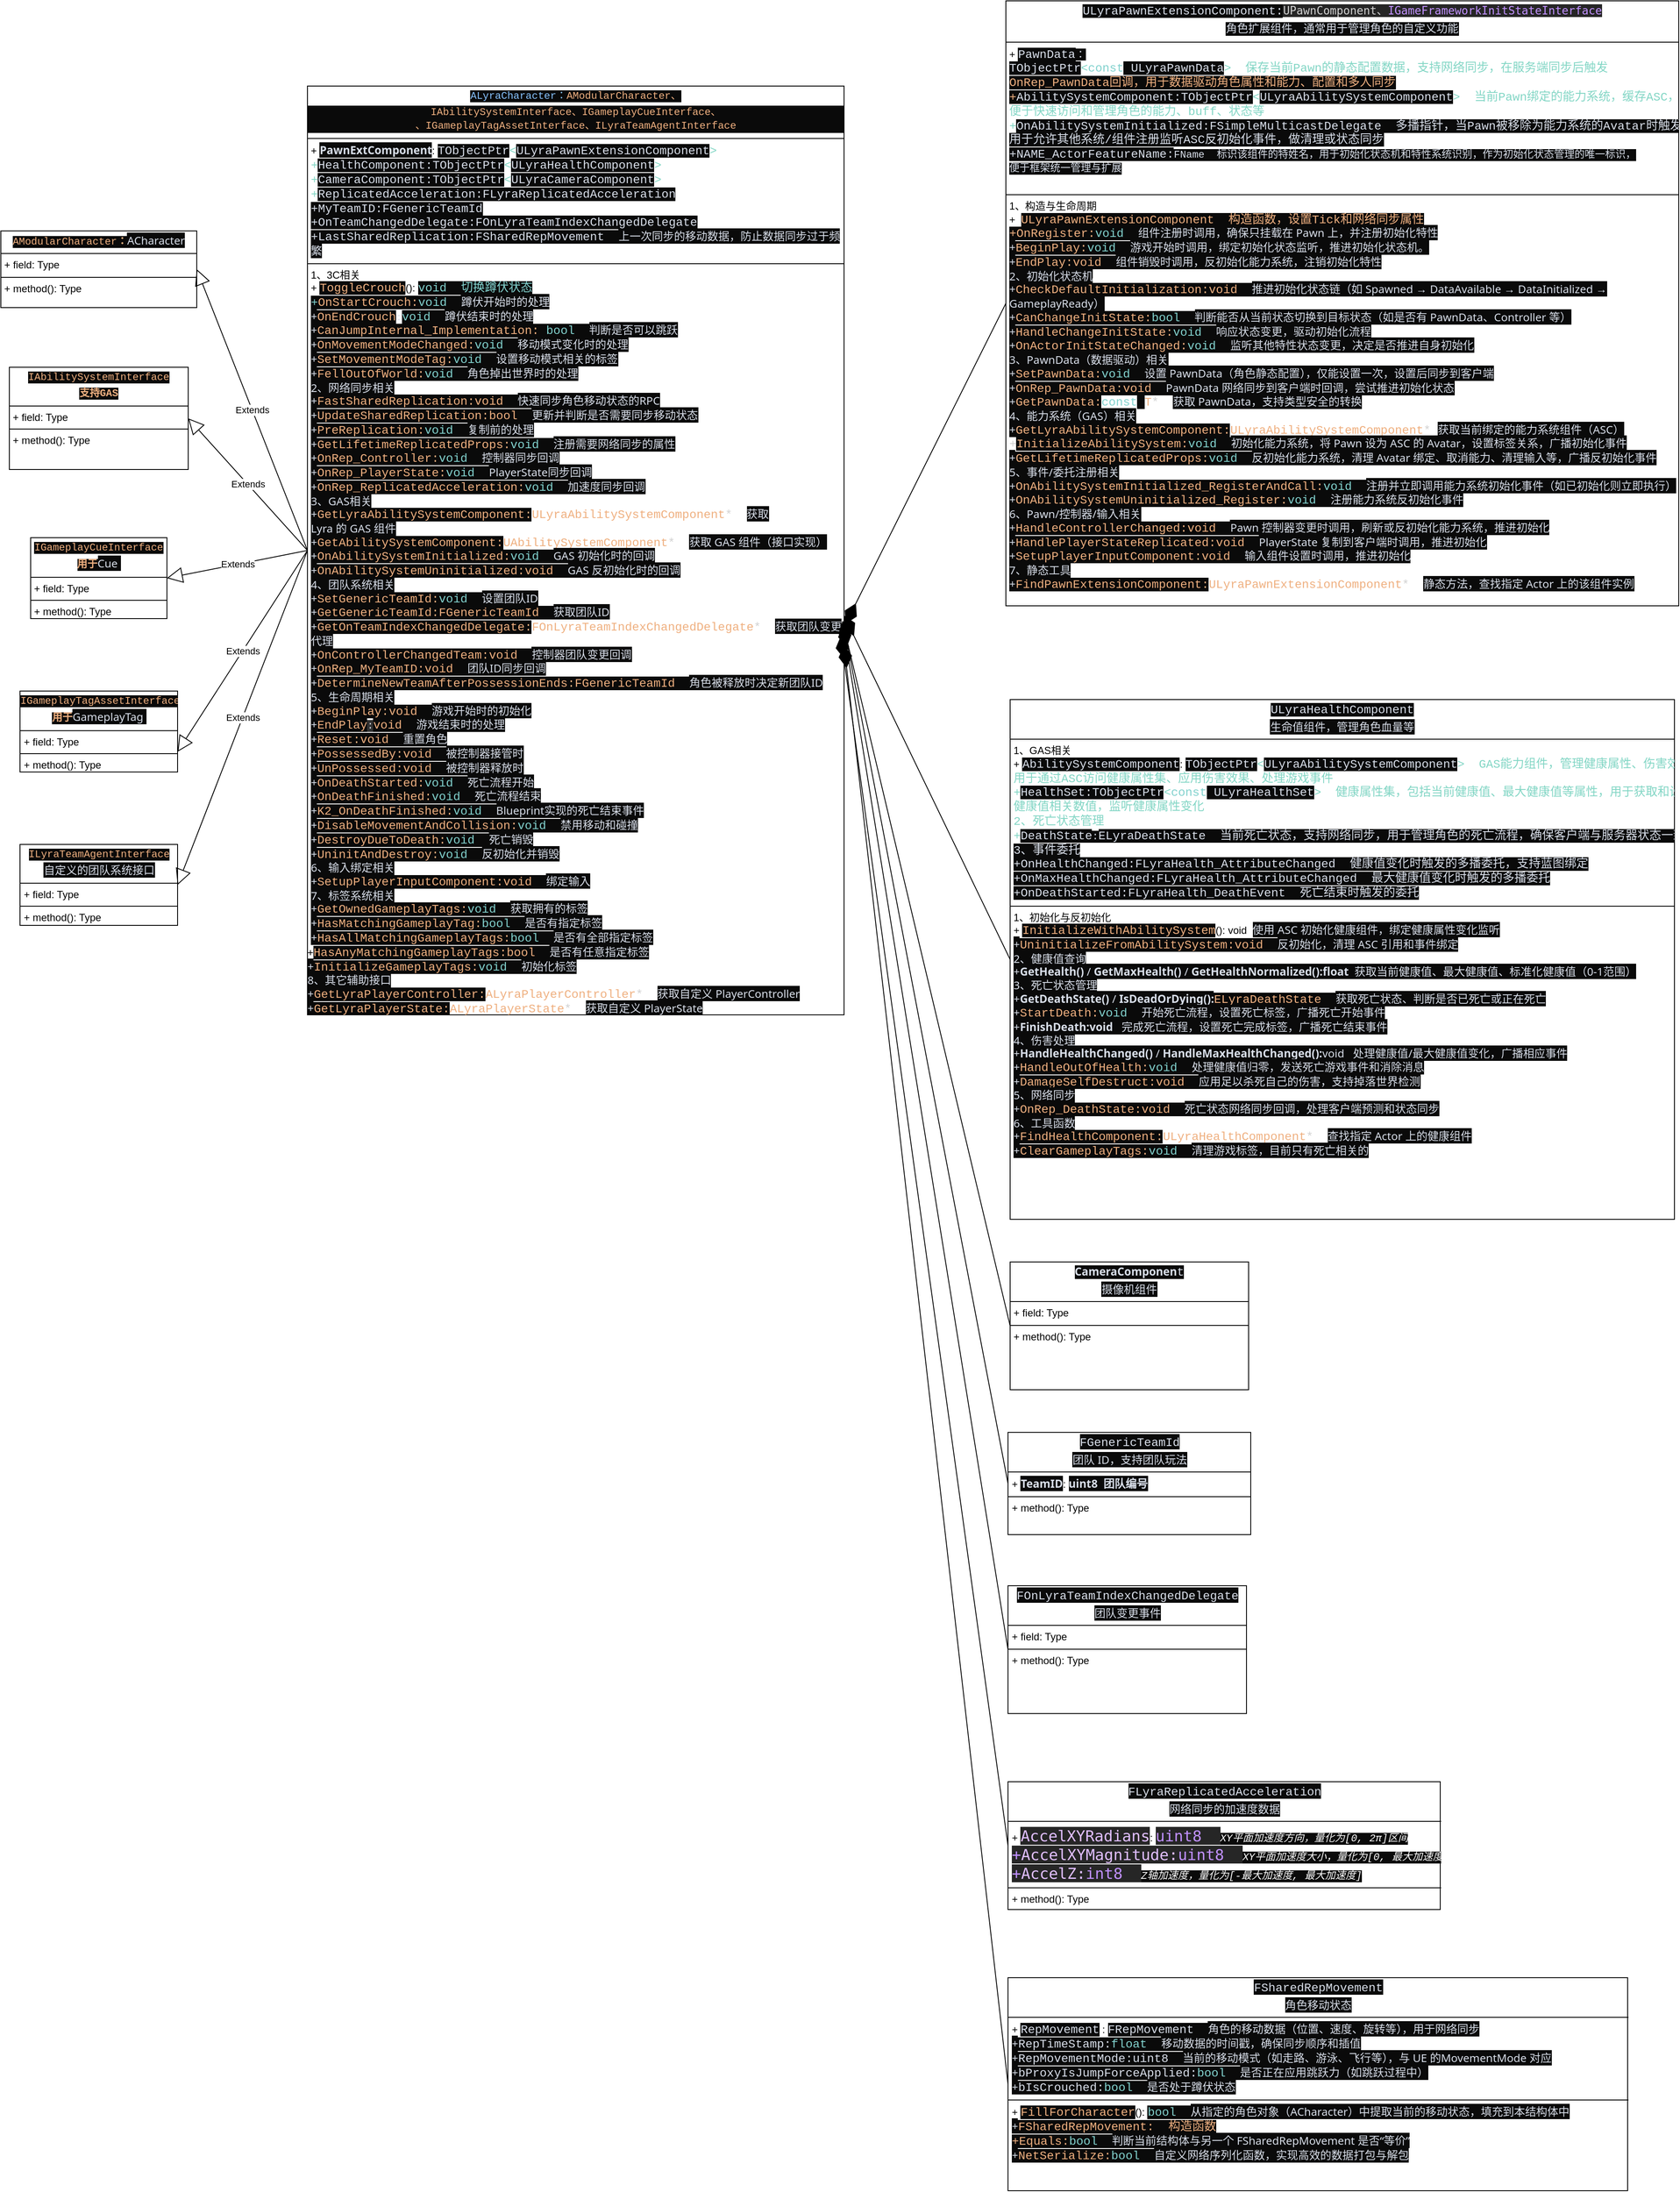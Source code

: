 <mxfile version="28.0.5">
  <diagram name="character目录" id="oOjw0yN4-hZVKV7NDtH4">
    <mxGraphModel dx="3569" dy="1576" grid="1" gridSize="10" guides="1" tooltips="1" connect="1" arrows="1" fold="1" page="1" pageScale="1" pageWidth="827" pageHeight="1169" math="0" shadow="0">
      <root>
        <mxCell id="0" />
        <mxCell id="1" parent="0" />
        <mxCell id="XCQQB1KWgZVBoyZFV7uq-1" value="&lt;p style=&quot;margin:0px;margin-top:4px;text-align:center;&quot;&gt;&lt;span style=&quot;color: rgb(135, 195, 255); background-color: rgb(10, 10, 10); font-family: Consolas, &amp;quot;Courier New&amp;quot;, monospace; white-space: pre; text-align: left;&quot;&gt;ALyraCharacter：&lt;/span&gt;&lt;span style=&quot;color: rgb(239, 176, 128); background-color: rgb(10, 10, 10); font-family: Consolas, &amp;quot;Courier New&amp;quot;, monospace; white-space: pre; text-align: left;&quot;&gt;AModularCharacter、&lt;/span&gt;&lt;/p&gt;&lt;p style=&quot;margin:0px;margin-top:4px;text-align:center;&quot;&gt;&lt;span style=&quot;color: rgb(239, 176, 128); background-color: rgb(10, 10, 10); font-family: Consolas, &amp;quot;Courier New&amp;quot;, monospace; white-space: pre; text-align: left;&quot;&gt;&lt;/span&gt;&lt;/p&gt;&lt;div style=&quot;text-align: center; color: rgb(216, 222, 233); background-color: rgb(10, 10, 10); font-family: Consolas, &amp;quot;Courier New&amp;quot;, monospace; line-height: 16px; white-space: pre;&quot;&gt;&lt;span style=&quot;color: rgb(239, 176, 128);&quot;&gt;IAbilitySystemInterface、&lt;/span&gt;&lt;span style=&quot;color: rgb(239, 176, 128); text-align: left;&quot;&gt;IGameplayCueInterface、&lt;/span&gt;&lt;/div&gt;&lt;div style=&quot;text-align: center; color: rgb(216, 222, 233); background-color: rgb(10, 10, 10); font-family: Consolas, &amp;quot;Courier New&amp;quot;, monospace; line-height: 16px; white-space: pre;&quot;&gt;&lt;span style=&quot;color: rgb(239, 176, 128); text-align: left;&quot;&gt;、IGameplayTagAssetInterface、&lt;/span&gt;&lt;span style=&quot;color: rgb(239, 176, 128); text-align: left;&quot;&gt;ILyraTeamAgentInterface&lt;/span&gt;&lt;/div&gt;&lt;hr size=&quot;1&quot; style=&quot;border-style:solid;&quot;&gt;&lt;p style=&quot;margin:0px;margin-left:4px;&quot;&gt;+&amp;nbsp;&lt;span style=&quot;scrollbar-color: var(--vscode-scrollbarSlider-background,#424242) var(--vscode-editor-background,#1e1e1e); color: rgb(216, 222, 233); font-family: &amp;quot;Segoe WPC&amp;quot;, &amp;quot;Segoe UI&amp;quot;, sans-serif; font-size: 13px; font-weight: 600; background-color: rgb(10, 10, 10);&quot;&gt;Pawn&lt;/span&gt;&lt;span style=&quot;scrollbar-color: var(--vscode-scrollbarSlider-background,#424242) var(--vscode-editor-background,#1e1e1e); color: rgb(216, 222, 233); font-family: &amp;quot;Segoe WPC&amp;quot;, &amp;quot;Segoe UI&amp;quot;, sans-serif; font-size: 13px; font-weight: 600; background-color: rgb(10, 10, 10);&quot;&gt;Ext&lt;/span&gt;&lt;span style=&quot;scrollbar-color: var(--vscode-scrollbarSlider-background,#424242) var(--vscode-editor-background,#1e1e1e); color: rgb(216, 222, 233); font-family: &amp;quot;Segoe WPC&amp;quot;, &amp;quot;Segoe UI&amp;quot;, sans-serif; font-size: 13px; font-weight: 600; background-color: rgb(10, 10, 10);&quot;&gt;Component&lt;/span&gt;:&amp;nbsp;&lt;span style=&quot;background-color: rgb(10, 10, 10); color: rgb(216, 222, 233); font-family: Consolas, &amp;quot;Courier New&amp;quot;, monospace; font-size: 14px; white-space: pre;&quot;&gt;TObjectPtr&lt;/span&gt;&lt;span style=&quot;font-family: Consolas, &amp;quot;Courier New&amp;quot;, monospace; font-size: 14px; white-space: pre; color: rgb(131, 214, 197);&quot;&gt;&amp;lt;&lt;/span&gt;&lt;span style=&quot;background-color: rgb(10, 10, 10); color: rgb(216, 222, 233); font-family: Consolas, &amp;quot;Courier New&amp;quot;, monospace; font-size: 14px; white-space: pre;&quot;&gt;ULyraPawnExtensionComponent&lt;/span&gt;&lt;span style=&quot;font-family: Consolas, &amp;quot;Courier New&amp;quot;, monospace; font-size: 14px; white-space: pre; color: rgb(131, 214, 197);&quot;&gt;&amp;gt;&lt;/span&gt;&lt;/p&gt;&lt;p style=&quot;margin:0px;margin-left:4px;&quot;&gt;&lt;span style=&quot;font-family: Consolas, &amp;quot;Courier New&amp;quot;, monospace; font-size: 14px; white-space: pre; color: rgb(131, 214, 197);&quot;&gt;+&lt;/span&gt;&lt;span style=&quot;background-color: rgb(10, 10, 10); color: rgb(216, 222, 233); font-family: Consolas, &amp;quot;Courier New&amp;quot;, monospace; font-size: 14px; white-space: pre;&quot;&gt;HealthComponent:&lt;/span&gt;&lt;span style=&quot;background-color: rgb(10, 10, 10); color: rgb(216, 222, 233); font-family: Consolas, &amp;quot;Courier New&amp;quot;, monospace; font-size: 14px; white-space: pre;&quot;&gt;TObjectPtr&lt;/span&gt;&lt;span style=&quot;font-family: Consolas, &amp;quot;Courier New&amp;quot;, monospace; font-size: 14px; white-space: pre; color: rgb(131, 214, 197);&quot;&gt;&amp;lt;&lt;/span&gt;&lt;span style=&quot;background-color: rgb(10, 10, 10); color: rgb(216, 222, 233); font-family: Consolas, &amp;quot;Courier New&amp;quot;, monospace; font-size: 14px; white-space: pre;&quot;&gt;ULyraHealthComponent&lt;/span&gt;&lt;span style=&quot;font-family: Consolas, &amp;quot;Courier New&amp;quot;, monospace; font-size: 14px; white-space: pre; color: rgb(131, 214, 197);&quot;&gt;&amp;gt;&lt;/span&gt;&lt;/p&gt;&lt;p style=&quot;margin:0px;margin-left:4px;&quot;&gt;&lt;span style=&quot;font-family: Consolas, &amp;quot;Courier New&amp;quot;, monospace; font-size: 14px; white-space: pre; color: rgb(131, 214, 197);&quot;&gt;+&lt;/span&gt;&lt;span style=&quot;background-color: rgb(10, 10, 10); color: rgb(216, 222, 233); font-family: Consolas, &amp;quot;Courier New&amp;quot;, monospace; font-size: 14px; white-space: pre;&quot;&gt;CameraComponent:&lt;/span&gt;&lt;span style=&quot;background-color: rgb(10, 10, 10); color: rgb(216, 222, 233); font-family: Consolas, &amp;quot;Courier New&amp;quot;, monospace; font-size: 14px; white-space: pre;&quot;&gt;TObjectPtr&lt;/span&gt;&lt;span style=&quot;font-family: Consolas, &amp;quot;Courier New&amp;quot;, monospace; font-size: 14px; white-space: pre; color: rgb(131, 214, 197);&quot;&gt;&amp;lt;&lt;/span&gt;&lt;span style=&quot;background-color: rgb(10, 10, 10); color: rgb(216, 222, 233); font-family: Consolas, &amp;quot;Courier New&amp;quot;, monospace; font-size: 14px; white-space: pre;&quot;&gt;ULyraCameraComponent&lt;/span&gt;&lt;span style=&quot;font-family: Consolas, &amp;quot;Courier New&amp;quot;, monospace; font-size: 14px; white-space: pre; color: rgb(131, 214, 197);&quot;&gt;&amp;gt;&lt;/span&gt;&lt;/p&gt;&lt;p style=&quot;margin:0px;margin-left:4px;&quot;&gt;&lt;span style=&quot;font-family: Consolas, &amp;quot;Courier New&amp;quot;, monospace; font-size: 14px; white-space: pre; color: rgb(131, 214, 197);&quot;&gt;+&lt;/span&gt;&lt;span style=&quot;background-color: rgb(10, 10, 10); color: rgb(216, 222, 233); font-family: Consolas, &amp;quot;Courier New&amp;quot;, monospace; font-size: 14px; white-space: pre;&quot;&gt;ReplicatedAcceleration:&lt;/span&gt;&lt;span style=&quot;background-color: rgb(10, 10, 10); color: rgb(216, 222, 233); font-family: Consolas, &amp;quot;Courier New&amp;quot;, monospace; font-size: 14px; white-space: pre;&quot;&gt;FLyraReplicatedAcceleration&lt;/span&gt;&lt;/p&gt;&lt;p style=&quot;margin:0px;margin-left:4px;&quot;&gt;&lt;span style=&quot;background-color: rgb(10, 10, 10); color: rgb(216, 222, 233); font-family: Consolas, &amp;quot;Courier New&amp;quot;, monospace; font-size: 14px; white-space: pre;&quot;&gt;+&lt;/span&gt;&lt;span style=&quot;background-color: rgb(10, 10, 10); color: rgb(216, 222, 233); font-family: Consolas, &amp;quot;Courier New&amp;quot;, monospace; font-size: 14px; white-space: pre;&quot;&gt;MyTeamID:&lt;/span&gt;&lt;span style=&quot;background-color: rgb(10, 10, 10); color: rgb(216, 222, 233); font-family: Consolas, &amp;quot;Courier New&amp;quot;, monospace; font-size: 14px; white-space: pre;&quot;&gt;FGenericTeamId&lt;/span&gt;&lt;/p&gt;&lt;p style=&quot;margin:0px;margin-left:4px;&quot;&gt;&lt;span style=&quot;background-color: rgb(10, 10, 10); color: rgb(216, 222, 233); font-family: Consolas, &amp;quot;Courier New&amp;quot;, monospace; font-size: 14px; white-space: pre;&quot;&gt;+&lt;/span&gt;&lt;span style=&quot;background-color: rgb(10, 10, 10); color: rgb(216, 222, 233); font-family: Consolas, &amp;quot;Courier New&amp;quot;, monospace; font-size: 14px; white-space: pre;&quot;&gt;OnTeamChangedDelegate:&lt;/span&gt;&lt;span style=&quot;background-color: rgb(10, 10, 10); color: rgb(216, 222, 233); font-family: Consolas, &amp;quot;Courier New&amp;quot;, monospace; font-size: 14px; white-space: pre;&quot;&gt;FOnLyraTeamIndexChangedDelegate&lt;/span&gt;&lt;/p&gt;&lt;p style=&quot;margin:0px;margin-left:4px;&quot;&gt;&lt;span style=&quot;background-color: rgb(10, 10, 10); color: rgb(216, 222, 233); font-family: Consolas, &amp;quot;Courier New&amp;quot;, monospace; font-size: 14px; white-space: pre;&quot;&gt;+&lt;/span&gt;&lt;span style=&quot;background-color: rgb(10, 10, 10); color: rgb(216, 222, 233); font-family: Consolas, &amp;quot;Courier New&amp;quot;, monospace; font-size: 14px; white-space: pre;&quot;&gt;LastSharedReplication:&lt;/span&gt;&lt;span style=&quot;background-color: rgb(10, 10, 10); color: rgb(216, 222, 233); font-family: Consolas, &amp;quot;Courier New&amp;quot;, monospace; font-size: 14px; white-space: pre;&quot;&gt;FSharedRepMovement  &lt;/span&gt;&lt;span style=&quot;scrollbar-color: var(--vscode-scrollbarSlider-background,#424242) var(--vscode-editor-background,#1e1e1e); color: rgb(216, 222, 233); font-family: &amp;quot;Segoe WPC&amp;quot;, &amp;quot;Segoe UI&amp;quot;, sans-serif; font-size: 13px; background-color: rgb(10, 10, 10);&quot;&gt;上&lt;/span&gt;&lt;span style=&quot;scrollbar-color: var(--vscode-scrollbarSlider-background,#424242) var(--vscode-editor-background,#1e1e1e); color: rgb(216, 222, 233); font-family: &amp;quot;Segoe WPC&amp;quot;, &amp;quot;Segoe UI&amp;quot;, sans-serif; font-size: 13px; background-color: rgb(10, 10, 10);&quot;&gt;一次&lt;/span&gt;&lt;span style=&quot;scrollbar-color: var(--vscode-scrollbarSlider-background,#424242) var(--vscode-editor-background,#1e1e1e); color: rgb(216, 222, 233); font-family: &amp;quot;Segoe WPC&amp;quot;, &amp;quot;Segoe UI&amp;quot;, sans-serif; font-size: 13px; background-color: rgb(10, 10, 10);&quot;&gt;同步&lt;/span&gt;&lt;span style=&quot;scrollbar-color: var(--vscode-scrollbarSlider-background,#424242) var(--vscode-editor-background,#1e1e1e); color: rgb(216, 222, 233); font-family: &amp;quot;Segoe WPC&amp;quot;, &amp;quot;Segoe UI&amp;quot;, sans-serif; font-size: 13px; background-color: rgb(10, 10, 10);&quot;&gt;的&lt;/span&gt;&lt;span style=&quot;scrollbar-color: var(--vscode-scrollbarSlider-background,#424242) var(--vscode-editor-background,#1e1e1e); color: rgb(216, 222, 233); font-family: &amp;quot;Segoe WPC&amp;quot;, &amp;quot;Segoe UI&amp;quot;, sans-serif; font-size: 13px; background-color: rgb(10, 10, 10);&quot;&gt;移动&lt;/span&gt;&lt;span style=&quot;scrollbar-color: var(--vscode-scrollbarSlider-background,#424242) var(--vscode-editor-background,#1e1e1e); color: rgb(216, 222, 233); font-family: &amp;quot;Segoe WPC&amp;quot;, &amp;quot;Segoe UI&amp;quot;, sans-serif; font-size: 13px; background-color: rgb(10, 10, 10);&quot;&gt;数据，防止数据同步过于频繁&lt;/span&gt;&lt;/p&gt;&lt;hr size=&quot;1&quot; style=&quot;border-style:solid;&quot;&gt;&lt;p style=&quot;margin:0px;margin-left:4px;&quot;&gt;1、3C相关&lt;/p&gt;&lt;p style=&quot;margin:0px;margin-left:4px;&quot;&gt;+&amp;nbsp;&lt;span style=&quot;color: rgb(239, 176, 128); background-color: rgb(10, 10, 10); font-family: Consolas, &amp;quot;Courier New&amp;quot;, monospace; font-size: 14px; white-space: pre;&quot;&gt;ToggleCrouch&lt;/span&gt;&lt;span style=&quot;background-color: transparent; color: light-dark(rgb(0, 0, 0), rgb(255, 255, 255));&quot;&gt;():&amp;nbsp;&lt;/span&gt;&lt;span style=&quot;color: rgb(130, 210, 206); background-color: rgb(10, 10, 10); font-family: Consolas, &amp;quot;Courier New&amp;quot;, monospace; font-size: 14px; white-space: pre;&quot;&gt;void  切换蹲伏状态&lt;/span&gt;&lt;/p&gt;&lt;p style=&quot;margin:0px;margin-left:4px;&quot;&gt;&lt;span style=&quot;color: rgb(130, 210, 206); background-color: rgb(10, 10, 10); font-family: Consolas, &amp;quot;Courier New&amp;quot;, monospace; font-size: 14px; white-space: pre;&quot;&gt;+&lt;/span&gt;&lt;span style=&quot;color: rgb(239, 176, 128); background-color: rgb(10, 10, 10); font-family: Consolas, &amp;quot;Courier New&amp;quot;, monospace; font-size: 14px; white-space: pre;&quot;&gt;OnStartCrouch:&lt;/span&gt;&lt;span style=&quot;color: rgb(130, 210, 206); background-color: rgb(10, 10, 10); font-family: Consolas, &amp;quot;Courier New&amp;quot;, monospace; font-size: 14px; white-space: pre;&quot;&gt;void  &lt;/span&gt;&lt;span style=&quot;background-color: rgb(10, 10, 10); color: rgb(216, 222, 233); font-family: &amp;quot;Segoe WPC&amp;quot;, &amp;quot;Segoe UI&amp;quot;, sans-serif; font-size: 13px;&quot;&gt;蹲伏开始时的处理&lt;/span&gt;&lt;/p&gt;&lt;p style=&quot;margin:0px;margin-left:4px;&quot;&gt;&lt;span style=&quot;background-color: rgb(10, 10, 10); color: rgb(216, 222, 233); font-family: &amp;quot;Segoe WPC&amp;quot;, &amp;quot;Segoe UI&amp;quot;, sans-serif; font-size: 13px;&quot;&gt;+&lt;/span&gt;&lt;span style=&quot;color: rgb(239, 176, 128); background-color: rgb(10, 10, 10); font-family: Consolas, &amp;quot;Courier New&amp;quot;, monospace; font-size: 14px; white-space: pre;&quot;&gt;OnEndCrouch&lt;/span&gt;&lt;span style=&quot;background-color: transparent; scrollbar-color: var(--vscode-scrollbarSlider-background,#424242) var(--vscode-editor-background,#1e1e1e); color: rgb(216, 222, 233); font-family: Consolas, &amp;quot;Courier New&amp;quot;, monospace, Menlo, Monaco, &amp;quot;Courier New&amp;quot;, monospace; font-size: 11.7px;&quot;&gt;:&lt;/span&gt;&lt;span style=&quot;color: rgb(130, 210, 206); background-color: rgb(10, 10, 10); font-family: Consolas, &amp;quot;Courier New&amp;quot;, monospace; font-size: 14px; white-space: pre;&quot;&gt;void  &lt;/span&gt;&lt;span style=&quot;scrollbar-color: var(--vscode-scrollbarSlider-background,#424242) var(--vscode-editor-background,#1e1e1e); color: rgb(216, 222, 233); font-family: &amp;quot;Segoe WPC&amp;quot;, &amp;quot;Segoe UI&amp;quot;, sans-serif; font-size: 13px; background-color: rgb(10, 10, 10);&quot;&gt;蹲&lt;/span&gt;&lt;span style=&quot;scrollbar-color: var(--vscode-scrollbarSlider-background,#424242) var(--vscode-editor-background,#1e1e1e); color: rgb(216, 222, 233); font-family: &amp;quot;Segoe WPC&amp;quot;, &amp;quot;Segoe UI&amp;quot;, sans-serif; font-size: 13px; background-color: rgb(10, 10, 10);&quot;&gt;伏&lt;/span&gt;&lt;span style=&quot;scrollbar-color: var(--vscode-scrollbarSlider-background,#424242) var(--vscode-editor-background,#1e1e1e); color: rgb(216, 222, 233); font-family: &amp;quot;Segoe WPC&amp;quot;, &amp;quot;Segoe UI&amp;quot;, sans-serif; font-size: 13px; background-color: rgb(10, 10, 10);&quot;&gt;结束时的&lt;/span&gt;&lt;span style=&quot;scrollbar-color: var(--vscode-scrollbarSlider-background,#424242) var(--vscode-editor-background,#1e1e1e); color: rgb(216, 222, 233); font-family: &amp;quot;Segoe WPC&amp;quot;, &amp;quot;Segoe UI&amp;quot;, sans-serif; font-size: 13px; background-color: rgb(10, 10, 10);&quot;&gt;处理&lt;/span&gt;&lt;/p&gt;&lt;p style=&quot;margin:0px;margin-left:4px;&quot;&gt;&lt;span style=&quot;scrollbar-color: var(--vscode-scrollbarSlider-background,#424242) var(--vscode-editor-background,#1e1e1e); color: rgb(216, 222, 233); font-family: &amp;quot;Segoe WPC&amp;quot;, &amp;quot;Segoe UI&amp;quot;, sans-serif; font-size: 13px; background-color: rgb(10, 10, 10);&quot;&gt;+&lt;/span&gt;&lt;span style=&quot;color: rgb(239, 176, 128); background-color: rgb(10, 10, 10); font-family: Consolas, &amp;quot;Courier New&amp;quot;, monospace; font-size: 14px; white-space: pre;&quot;&gt;CanJumpInternal_Implementation: &lt;/span&gt;&lt;span style=&quot;color: rgb(130, 210, 206); background-color: rgb(10, 10, 10); font-family: Consolas, &amp;quot;Courier New&amp;quot;, monospace; font-size: 14px; white-space: pre;&quot;&gt;bool  &lt;/span&gt;&lt;span style=&quot;scrollbar-color: var(--vscode-scrollbarSlider-background,#424242) var(--vscode-editor-background,#1e1e1e); color: rgb(216, 222, 233); font-family: &amp;quot;Segoe WPC&amp;quot;, &amp;quot;Segoe UI&amp;quot;, sans-serif; font-size: 13px; background-color: rgb(10, 10, 10);&quot;&gt;判断&lt;/span&gt;&lt;span style=&quot;scrollbar-color: var(--vscode-scrollbarSlider-background,#424242) var(--vscode-editor-background,#1e1e1e); color: rgb(216, 222, 233); font-family: &amp;quot;Segoe WPC&amp;quot;, &amp;quot;Segoe UI&amp;quot;, sans-serif; font-size: 13px; background-color: rgb(10, 10, 10);&quot;&gt;是否&lt;/span&gt;&lt;span style=&quot;scrollbar-color: var(--vscode-scrollbarSlider-background,#424242) var(--vscode-editor-background,#1e1e1e); color: rgb(216, 222, 233); font-family: &amp;quot;Segoe WPC&amp;quot;, &amp;quot;Segoe UI&amp;quot;, sans-serif; font-size: 13px; background-color: rgb(10, 10, 10);&quot;&gt;可以跳&lt;/span&gt;&lt;span style=&quot;scrollbar-color: var(--vscode-scrollbarSlider-background,#424242) var(--vscode-editor-background,#1e1e1e); color: rgb(216, 222, 233); font-family: &amp;quot;Segoe WPC&amp;quot;, &amp;quot;Segoe UI&amp;quot;, sans-serif; font-size: 13px; background-color: rgb(10, 10, 10);&quot;&gt;跃&lt;/span&gt;&lt;/p&gt;&lt;p style=&quot;margin:0px;margin-left:4px;&quot;&gt;&lt;span style=&quot;scrollbar-color: var(--vscode-scrollbarSlider-background,#424242) var(--vscode-editor-background,#1e1e1e); color: rgb(216, 222, 233); font-family: &amp;quot;Segoe WPC&amp;quot;, &amp;quot;Segoe UI&amp;quot;, sans-serif; font-size: 13px; background-color: rgb(10, 10, 10);&quot;&gt;+&lt;/span&gt;&lt;span style=&quot;color: rgb(239, 176, 128); background-color: rgb(10, 10, 10); font-family: Consolas, &amp;quot;Courier New&amp;quot;, monospace; font-size: 14px; white-space: pre;&quot;&gt;OnMovementModeChanged:&lt;/span&gt;&lt;span style=&quot;color: rgb(130, 210, 206); background-color: rgb(10, 10, 10); font-family: Consolas, &amp;quot;Courier New&amp;quot;, monospace; font-size: 14px; white-space: pre;&quot;&gt;void  &lt;/span&gt;&lt;span style=&quot;scrollbar-color: var(--vscode-scrollbarSlider-background,#424242) var(--vscode-editor-background,#1e1e1e); color: rgb(216, 222, 233); font-family: &amp;quot;Segoe WPC&amp;quot;, &amp;quot;Segoe UI&amp;quot;, sans-serif; font-size: 13px; background-color: rgb(10, 10, 10);&quot;&gt;移动&lt;/span&gt;&lt;span style=&quot;scrollbar-color: var(--vscode-scrollbarSlider-background,#424242) var(--vscode-editor-background,#1e1e1e); color: rgb(216, 222, 233); font-family: &amp;quot;Segoe WPC&amp;quot;, &amp;quot;Segoe UI&amp;quot;, sans-serif; font-size: 13px; background-color: rgb(10, 10, 10);&quot;&gt;模式变化&lt;/span&gt;&lt;span style=&quot;scrollbar-color: var(--vscode-scrollbarSlider-background,#424242) var(--vscode-editor-background,#1e1e1e); color: rgb(216, 222, 233); font-family: &amp;quot;Segoe WPC&amp;quot;, &amp;quot;Segoe UI&amp;quot;, sans-serif; font-size: 13px; background-color: rgb(10, 10, 10);&quot;&gt;时&lt;/span&gt;&lt;span style=&quot;scrollbar-color: var(--vscode-scrollbarSlider-background,#424242) var(--vscode-editor-background,#1e1e1e); color: rgb(216, 222, 233); font-family: &amp;quot;Segoe WPC&amp;quot;, &amp;quot;Segoe UI&amp;quot;, sans-serif; font-size: 13px; background-color: rgb(10, 10, 10);&quot;&gt;的处理&lt;/span&gt;&lt;/p&gt;&lt;p style=&quot;margin:0px;margin-left:4px;&quot;&gt;&lt;span style=&quot;scrollbar-color: var(--vscode-scrollbarSlider-background,#424242) var(--vscode-editor-background,#1e1e1e); color: rgb(216, 222, 233); font-family: &amp;quot;Segoe WPC&amp;quot;, &amp;quot;Segoe UI&amp;quot;, sans-serif; font-size: 13px; background-color: rgb(10, 10, 10);&quot;&gt;+&lt;/span&gt;&lt;span style=&quot;color: rgb(239, 176, 128); background-color: rgb(10, 10, 10); font-family: Consolas, &amp;quot;Courier New&amp;quot;, monospace; font-size: 14px; white-space: pre;&quot;&gt;SetMovementModeTag:&lt;/span&gt;&lt;span style=&quot;color: rgb(130, 210, 206); background-color: rgb(10, 10, 10); font-family: Consolas, &amp;quot;Courier New&amp;quot;, monospace; font-size: 14px; white-space: pre;&quot;&gt;void  &lt;/span&gt;&lt;span style=&quot;scrollbar-color: var(--vscode-scrollbarSlider-background,#424242) var(--vscode-editor-background,#1e1e1e); color: rgb(216, 222, 233); font-family: &amp;quot;Segoe WPC&amp;quot;, &amp;quot;Segoe UI&amp;quot;, sans-serif; font-size: 13px; background-color: rgb(10, 10, 10);&quot;&gt;设置移动&lt;/span&gt;&lt;span style=&quot;scrollbar-color: var(--vscode-scrollbarSlider-background,#424242) var(--vscode-editor-background,#1e1e1e); color: rgb(216, 222, 233); font-family: &amp;quot;Segoe WPC&amp;quot;, &amp;quot;Segoe UI&amp;quot;, sans-serif; font-size: 13px; background-color: rgb(10, 10, 10);&quot;&gt;模式&lt;/span&gt;&lt;span style=&quot;scrollbar-color: var(--vscode-scrollbarSlider-background,#424242) var(--vscode-editor-background,#1e1e1e); color: rgb(216, 222, 233); font-family: &amp;quot;Segoe WPC&amp;quot;, &amp;quot;Segoe UI&amp;quot;, sans-serif; font-size: 13px; background-color: rgb(10, 10, 10);&quot;&gt;相关的标签&lt;/span&gt;&lt;/p&gt;&lt;p style=&quot;margin:0px;margin-left:4px;&quot;&gt;&lt;span style=&quot;scrollbar-color: var(--vscode-scrollbarSlider-background,#424242) var(--vscode-editor-background,#1e1e1e); color: rgb(216, 222, 233); font-family: &amp;quot;Segoe WPC&amp;quot;, &amp;quot;Segoe UI&amp;quot;, sans-serif; font-size: 13px; background-color: rgb(10, 10, 10);&quot;&gt;+&lt;/span&gt;&lt;span style=&quot;color: rgb(239, 176, 128); background-color: rgb(10, 10, 10); font-family: Consolas, &amp;quot;Courier New&amp;quot;, monospace; font-size: 14px; white-space: pre;&quot;&gt;FellOutOfWorld:&lt;/span&gt;&lt;span style=&quot;color: rgb(130, 210, 206); background-color: rgb(10, 10, 10); font-family: Consolas, &amp;quot;Courier New&amp;quot;, monospace; font-size: 14px; white-space: pre;&quot;&gt;void  &lt;/span&gt;&lt;span style=&quot;background-color: rgb(10, 10, 10); color: rgb(216, 222, 233); font-family: &amp;quot;Segoe WPC&amp;quot;, &amp;quot;Segoe UI&amp;quot;, sans-serif; font-size: 13px;&quot;&gt;角色掉出世界时的处理&lt;/span&gt;&lt;/p&gt;&lt;p style=&quot;margin:0px;margin-left:4px;&quot;&gt;&lt;font face=&quot;Segoe WPC, Segoe UI, sans-serif&quot; color=&quot;#d8dee9&quot;&gt;&lt;span style=&quot;font-size: 13px; background-color: rgb(10, 10, 10);&quot;&gt;2、网络同步相关&lt;/span&gt;&lt;/font&gt;&lt;/p&gt;&lt;p style=&quot;margin:0px;margin-left:4px;&quot;&gt;&lt;font face=&quot;Segoe WPC, Segoe UI, sans-serif&quot; color=&quot;#d8dee9&quot;&gt;&lt;span style=&quot;font-size: 13px; background-color: rgb(10, 10, 10);&quot;&gt;+&lt;/span&gt;&lt;/font&gt;&lt;span style=&quot;color: rgb(239, 176, 128); background-color: rgb(10, 10, 10); font-family: Consolas, &amp;quot;Courier New&amp;quot;, monospace; font-size: 14px; white-space: pre;&quot;&gt;FastSharedReplication:void  &lt;/span&gt;&lt;span style=&quot;background-color: rgb(10, 10, 10); color: rgb(216, 222, 233); font-family: &amp;quot;Segoe WPC&amp;quot;, &amp;quot;Segoe UI&amp;quot;, sans-serif; font-size: 13px;&quot;&gt;快速同步角色移动状态的RPC&lt;/span&gt;&lt;/p&gt;&lt;p style=&quot;margin:0px;margin-left:4px;&quot;&gt;&lt;span style=&quot;background-color: rgb(10, 10, 10); color: rgb(216, 222, 233); font-family: &amp;quot;Segoe WPC&amp;quot;, &amp;quot;Segoe UI&amp;quot;, sans-serif; font-size: 13px;&quot;&gt;+&lt;/span&gt;&lt;span style=&quot;color: rgb(239, 176, 128); background-color: rgb(10, 10, 10); font-family: Consolas, &amp;quot;Courier New&amp;quot;, monospace; font-size: 14px; white-space: pre;&quot;&gt;UpdateSharedReplication:bool  &lt;/span&gt;&lt;span style=&quot;scrollbar-color: var(--vscode-scrollbarSlider-background,#424242) var(--vscode-editor-background,#1e1e1e); color: rgb(216, 222, 233); font-family: &amp;quot;Segoe WPC&amp;quot;, &amp;quot;Segoe UI&amp;quot;, sans-serif; font-size: 13px; background-color: rgb(10, 10, 10);&quot;&gt;更新&lt;/span&gt;&lt;span style=&quot;scrollbar-color: var(--vscode-scrollbarSlider-background,#424242) var(--vscode-editor-background,#1e1e1e); color: rgb(216, 222, 233); font-family: &amp;quot;Segoe WPC&amp;quot;, &amp;quot;Segoe UI&amp;quot;, sans-serif; font-size: 13px; background-color: rgb(10, 10, 10);&quot;&gt;并&lt;/span&gt;&lt;span style=&quot;scrollbar-color: var(--vscode-scrollbarSlider-background,#424242) var(--vscode-editor-background,#1e1e1e); color: rgb(216, 222, 233); font-family: &amp;quot;Segoe WPC&amp;quot;, &amp;quot;Segoe UI&amp;quot;, sans-serif; font-size: 13px; background-color: rgb(10, 10, 10);&quot;&gt;判断是否需要同步移动状态&lt;/span&gt;&lt;/p&gt;&lt;p style=&quot;margin:0px;margin-left:4px;&quot;&gt;&lt;span style=&quot;scrollbar-color: var(--vscode-scrollbarSlider-background,#424242) var(--vscode-editor-background,#1e1e1e); color: rgb(216, 222, 233); font-family: &amp;quot;Segoe WPC&amp;quot;, &amp;quot;Segoe UI&amp;quot;, sans-serif; font-size: 13px; background-color: rgb(10, 10, 10);&quot;&gt;+&lt;/span&gt;&lt;span style=&quot;color: rgb(239, 176, 128); background-color: rgb(10, 10, 10); font-family: Consolas, &amp;quot;Courier New&amp;quot;, monospace; font-size: 14px; white-space: pre;&quot;&gt;PreReplication:&lt;/span&gt;&lt;span style=&quot;color: rgb(130, 210, 206); background-color: rgb(10, 10, 10); font-family: Consolas, &amp;quot;Courier New&amp;quot;, monospace; font-size: 14px; white-space: pre;&quot;&gt;void  &lt;/span&gt;&lt;span style=&quot;background-color: rgb(10, 10, 10); color: rgb(216, 222, 233); font-family: &amp;quot;Segoe WPC&amp;quot;, &amp;quot;Segoe UI&amp;quot;, sans-serif; font-size: 13px;&quot;&gt;复制前的处理&lt;/span&gt;&lt;/p&gt;&lt;p style=&quot;margin:0px;margin-left:4px;&quot;&gt;&lt;span style=&quot;background-color: rgb(10, 10, 10); color: rgb(216, 222, 233); font-family: &amp;quot;Segoe WPC&amp;quot;, &amp;quot;Segoe UI&amp;quot;, sans-serif; font-size: 13px;&quot;&gt;+&lt;/span&gt;&lt;span style=&quot;color: rgb(239, 176, 128); background-color: rgb(10, 10, 10); font-family: Consolas, &amp;quot;Courier New&amp;quot;, monospace; font-size: 14px; white-space: pre;&quot;&gt;GetLifetimeReplicatedProps:&lt;/span&gt;&lt;span style=&quot;color: rgb(130, 210, 206); background-color: rgb(10, 10, 10); font-family: Consolas, &amp;quot;Courier New&amp;quot;, monospace; font-size: 14px; white-space: pre;&quot;&gt;void  &lt;/span&gt;&lt;span style=&quot;background-color: rgb(10, 10, 10); color: rgb(216, 222, 233); font-family: &amp;quot;Segoe WPC&amp;quot;, &amp;quot;Segoe UI&amp;quot;, sans-serif; font-size: 13px;&quot;&gt;注册需要网络同步的属性&lt;/span&gt;&lt;/p&gt;&lt;p style=&quot;margin:0px;margin-left:4px;&quot;&gt;&lt;span style=&quot;background-color: rgb(10, 10, 10); color: rgb(216, 222, 233); font-family: &amp;quot;Segoe WPC&amp;quot;, &amp;quot;Segoe UI&amp;quot;, sans-serif; font-size: 13px;&quot;&gt;+&lt;/span&gt;&lt;span style=&quot;color: rgb(239, 176, 128); background-color: rgb(10, 10, 10); font-family: Consolas, &amp;quot;Courier New&amp;quot;, monospace; font-size: 14px; white-space: pre;&quot;&gt;OnRep_Controller:&lt;/span&gt;&lt;span style=&quot;color: rgb(130, 210, 206); background-color: rgb(10, 10, 10); font-family: Consolas, &amp;quot;Courier New&amp;quot;, monospace; font-size: 14px; white-space: pre;&quot;&gt;void  &lt;/span&gt;&lt;span style=&quot;background-color: rgb(10, 10, 10); color: rgb(216, 222, 233); font-family: &amp;quot;Segoe WPC&amp;quot;, &amp;quot;Segoe UI&amp;quot;, sans-serif; font-size: 13px;&quot;&gt;控制器同步回调&lt;/span&gt;&lt;/p&gt;&lt;p style=&quot;margin:0px;margin-left:4px;&quot;&gt;&lt;span style=&quot;background-color: rgb(10, 10, 10); color: rgb(216, 222, 233); font-family: &amp;quot;Segoe WPC&amp;quot;, &amp;quot;Segoe UI&amp;quot;, sans-serif; font-size: 13px;&quot;&gt;+&lt;/span&gt;&lt;span style=&quot;color: rgb(239, 176, 128); background-color: rgb(10, 10, 10); font-family: Consolas, &amp;quot;Courier New&amp;quot;, monospace; font-size: 14px; white-space: pre;&quot;&gt;OnRep_PlayerState:&lt;/span&gt;&lt;span style=&quot;color: rgb(130, 210, 206); background-color: rgb(10, 10, 10); font-family: Consolas, &amp;quot;Courier New&amp;quot;, monospace; font-size: 14px; white-space: pre;&quot;&gt;void  &lt;/span&gt;&lt;span style=&quot;background-color: rgb(10, 10, 10); color: rgb(216, 222, 233); font-family: &amp;quot;Segoe WPC&amp;quot;, &amp;quot;Segoe UI&amp;quot;, sans-serif; font-size: 13px;&quot;&gt;PlayerState同步回调&lt;/span&gt;&lt;/p&gt;&lt;p style=&quot;margin:0px;margin-left:4px;&quot;&gt;&lt;span style=&quot;background-color: rgb(10, 10, 10); color: rgb(216, 222, 233); font-family: &amp;quot;Segoe WPC&amp;quot;, &amp;quot;Segoe UI&amp;quot;, sans-serif; font-size: 13px;&quot;&gt;+&lt;/span&gt;&lt;span style=&quot;color: rgb(239, 176, 128); background-color: rgb(10, 10, 10); font-family: Consolas, &amp;quot;Courier New&amp;quot;, monospace; font-size: 14px; white-space: pre;&quot;&gt;OnRep_ReplicatedAcceleration:&lt;/span&gt;&lt;span style=&quot;color: rgb(130, 210, 206); background-color: rgb(10, 10, 10); font-family: Consolas, &amp;quot;Courier New&amp;quot;, monospace; font-size: 14px; white-space: pre;&quot;&gt;void  &lt;/span&gt;&lt;span style=&quot;scrollbar-color: var(--vscode-scrollbarSlider-background,#424242) var(--vscode-editor-background,#1e1e1e); color: rgb(216, 222, 233); font-family: &amp;quot;Segoe WPC&amp;quot;, &amp;quot;Segoe UI&amp;quot;, sans-serif; font-size: 13px; background-color: rgb(10, 10, 10);&quot;&gt;加&lt;/span&gt;&lt;span style=&quot;scrollbar-color: var(--vscode-scrollbarSlider-background,#424242) var(--vscode-editor-background,#1e1e1e); color: rgb(216, 222, 233); font-family: &amp;quot;Segoe WPC&amp;quot;, &amp;quot;Segoe UI&amp;quot;, sans-serif; font-size: 13px; background-color: rgb(10, 10, 10);&quot;&gt;速度同步回调&lt;/span&gt;&lt;/p&gt;&lt;p style=&quot;margin:0px;margin-left:4px;&quot;&gt;&lt;font face=&quot;Segoe WPC, Segoe UI, sans-serif&quot; color=&quot;#d8dee9&quot;&gt;&lt;span style=&quot;font-size: 13px; background-color: rgb(10, 10, 10);&quot;&gt;3、GAS相关&lt;/span&gt;&lt;/font&gt;&lt;/p&gt;&lt;p style=&quot;margin:0px;margin-left:4px;&quot;&gt;&lt;font face=&quot;Segoe WPC, Segoe UI, sans-serif&quot; color=&quot;#d8dee9&quot;&gt;&lt;span style=&quot;font-size: 13px; background-color: rgb(10, 10, 10);&quot;&gt;+&lt;/span&gt;&lt;/font&gt;&lt;span style=&quot;color: rgb(239, 176, 128); background-color: rgb(10, 10, 10); font-family: Consolas, &amp;quot;Courier New&amp;quot;, monospace; font-size: 14px; white-space: pre;&quot;&gt;GetLyraAbilitySystemComponent:&lt;/span&gt;&lt;span style=&quot;font-family: Consolas, &amp;quot;Courier New&amp;quot;, monospace; font-size: 14px; white-space: pre; color: rgb(239, 176, 128);&quot;&gt;ULyraAbilitySystemComponent&lt;/span&gt;&lt;span style=&quot;font-family: Consolas, &amp;quot;Courier New&amp;quot;, monospace; font-size: 14px; white-space: pre; color: rgb(209, 209, 209);&quot;&gt;*  &lt;/span&gt;&lt;span style=&quot;scrollbar-color: var(--vscode-scrollbarSlider-background,#424242) var(--vscode-editor-background,#1e1e1e); color: rgb(216, 222, 233); font-family: &amp;quot;Segoe WPC&amp;quot;, &amp;quot;Segoe UI&amp;quot;, sans-serif; font-size: 13px; background-color: rgb(10, 10, 10);&quot;&gt;获取 Lyra&lt;/span&gt;&lt;span style=&quot;scrollbar-color: var(--vscode-scrollbarSlider-background,#424242) var(--vscode-editor-background,#1e1e1e); color: rgb(216, 222, 233); font-family: &amp;quot;Segoe WPC&amp;quot;, &amp;quot;Segoe UI&amp;quot;, sans-serif; font-size: 13px; background-color: rgb(10, 10, 10);&quot;&gt;&amp;nbsp;的&lt;/span&gt;&lt;span style=&quot;scrollbar-color: var(--vscode-scrollbarSlider-background,#424242) var(--vscode-editor-background,#1e1e1e); color: rgb(216, 222, 233); font-family: &amp;quot;Segoe WPC&amp;quot;, &amp;quot;Segoe UI&amp;quot;, sans-serif; font-size: 13px; background-color: rgb(10, 10, 10);&quot;&gt;&amp;nbsp;GAS&lt;/span&gt;&lt;span style=&quot;scrollbar-color: var(--vscode-scrollbarSlider-background,#424242) var(--vscode-editor-background,#1e1e1e); color: rgb(216, 222, 233); font-family: &amp;quot;Segoe WPC&amp;quot;, &amp;quot;Segoe UI&amp;quot;, sans-serif; font-size: 13px; background-color: rgb(10, 10, 10);&quot;&gt;&amp;nbsp;组件&lt;/span&gt;&lt;/p&gt;&lt;p style=&quot;margin:0px;margin-left:4px;&quot;&gt;&lt;span style=&quot;scrollbar-color: var(--vscode-scrollbarSlider-background,#424242) var(--vscode-editor-background,#1e1e1e); color: rgb(216, 222, 233); font-family: &amp;quot;Segoe WPC&amp;quot;, &amp;quot;Segoe UI&amp;quot;, sans-serif; font-size: 13px; background-color: rgb(10, 10, 10);&quot;&gt;+&lt;/span&gt;&lt;span style=&quot;color: rgb(239, 176, 128); background-color: rgb(10, 10, 10); font-family: Consolas, &amp;quot;Courier New&amp;quot;, monospace; font-size: 14px; white-space: pre;&quot;&gt;GetAbilitySystemComponent:&lt;/span&gt;&lt;span style=&quot;font-family: Consolas, &amp;quot;Courier New&amp;quot;, monospace; font-size: 14px; white-space: pre; color: rgb(239, 176, 128);&quot;&gt;UAbilitySystemComponent&lt;/span&gt;&lt;span style=&quot;font-family: Consolas, &amp;quot;Courier New&amp;quot;, monospace; font-size: 14px; white-space: pre; color: rgb(209, 209, 209);&quot;&gt;*  &lt;/span&gt;&lt;span style=&quot;scrollbar-color: var(--vscode-scrollbarSlider-background,#424242) var(--vscode-editor-background,#1e1e1e); color: rgb(216, 222, 233); font-family: &amp;quot;Segoe WPC&amp;quot;, &amp;quot;Segoe UI&amp;quot;, sans-serif; font-size: 13px; background-color: rgb(10, 10, 10);&quot;&gt;获取&lt;/span&gt;&lt;span style=&quot;scrollbar-color: var(--vscode-scrollbarSlider-background,#424242) var(--vscode-editor-background,#1e1e1e); color: rgb(216, 222, 233); font-family: &amp;quot;Segoe WPC&amp;quot;, &amp;quot;Segoe UI&amp;quot;, sans-serif; font-size: 13px; background-color: rgb(10, 10, 10);&quot;&gt;&amp;nbsp;GAS&lt;/span&gt;&lt;span style=&quot;scrollbar-color: var(--vscode-scrollbarSlider-background,#424242) var(--vscode-editor-background,#1e1e1e); color: rgb(216, 222, 233); font-family: &amp;quot;Segoe WPC&amp;quot;, &amp;quot;Segoe UI&amp;quot;, sans-serif; font-size: 13px; background-color: rgb(10, 10, 10);&quot;&gt;&amp;nbsp;组件&lt;/span&gt;&lt;span style=&quot;scrollbar-color: var(--vscode-scrollbarSlider-background,#424242) var(--vscode-editor-background,#1e1e1e); color: rgb(216, 222, 233); font-family: &amp;quot;Segoe WPC&amp;quot;, &amp;quot;Segoe UI&amp;quot;, sans-serif; font-size: 13px; background-color: rgb(10, 10, 10);&quot;&gt;（接口实现&lt;/span&gt;&lt;span style=&quot;scrollbar-color: var(--vscode-scrollbarSlider-background,#424242) var(--vscode-editor-background,#1e1e1e); color: rgb(216, 222, 233); font-family: &amp;quot;Segoe WPC&amp;quot;, &amp;quot;Segoe UI&amp;quot;, sans-serif; font-size: 13px; background-color: rgb(10, 10, 10);&quot;&gt;）&lt;/span&gt;&lt;/p&gt;&lt;p style=&quot;margin:0px;margin-left:4px;&quot;&gt;&lt;span style=&quot;scrollbar-color: var(--vscode-scrollbarSlider-background,#424242) var(--vscode-editor-background,#1e1e1e); color: rgb(216, 222, 233); font-family: &amp;quot;Segoe WPC&amp;quot;, &amp;quot;Segoe UI&amp;quot;, sans-serif; font-size: 13px; background-color: rgb(10, 10, 10);&quot;&gt;+&lt;/span&gt;&lt;span style=&quot;color: rgb(239, 176, 128); background-color: rgb(10, 10, 10); font-family: Consolas, &amp;quot;Courier New&amp;quot;, monospace; font-size: 14px; white-space: pre;&quot;&gt;OnAbilitySystemInitialized:&lt;/span&gt;&lt;span style=&quot;color: rgb(130, 210, 206); background-color: rgb(10, 10, 10); font-family: Consolas, &amp;quot;Courier New&amp;quot;, monospace; font-size: 14px; white-space: pre;&quot;&gt;void  &lt;/span&gt;&lt;span style=&quot;scrollbar-color: var(--vscode-scrollbarSlider-background,#424242) var(--vscode-editor-background,#1e1e1e); color: rgb(216, 222, 233); font-family: &amp;quot;Segoe WPC&amp;quot;, &amp;quot;Segoe UI&amp;quot;, sans-serif; font-size: 13px; background-color: rgb(10, 10, 10);&quot;&gt;GAS 初始化&lt;/span&gt;&lt;span style=&quot;scrollbar-color: var(--vscode-scrollbarSlider-background,#424242) var(--vscode-editor-background,#1e1e1e); color: rgb(216, 222, 233); font-family: &amp;quot;Segoe WPC&amp;quot;, &amp;quot;Segoe UI&amp;quot;, sans-serif; font-size: 13px; background-color: rgb(10, 10, 10);&quot;&gt;时&lt;/span&gt;&lt;span style=&quot;scrollbar-color: var(--vscode-scrollbarSlider-background,#424242) var(--vscode-editor-background,#1e1e1e); color: rgb(216, 222, 233); font-family: &amp;quot;Segoe WPC&amp;quot;, &amp;quot;Segoe UI&amp;quot;, sans-serif; font-size: 13px; background-color: rgb(10, 10, 10);&quot;&gt;的回调&lt;/span&gt;&lt;/p&gt;&lt;p style=&quot;margin:0px;margin-left:4px;&quot;&gt;&lt;span style=&quot;scrollbar-color: var(--vscode-scrollbarSlider-background,#424242) var(--vscode-editor-background,#1e1e1e); color: rgb(216, 222, 233); font-family: &amp;quot;Segoe WPC&amp;quot;, &amp;quot;Segoe UI&amp;quot;, sans-serif; font-size: 13px; background-color: rgb(10, 10, 10);&quot;&gt;+&lt;/span&gt;&lt;span style=&quot;color: rgb(239, 176, 128); background-color: rgb(10, 10, 10); font-family: Consolas, &amp;quot;Courier New&amp;quot;, monospace; font-size: 14px; white-space: pre;&quot;&gt;OnAbilitySystemUninitialized:void  &lt;/span&gt;&lt;span style=&quot;scrollbar-color: var(--vscode-scrollbarSlider-background,#424242) var(--vscode-editor-background,#1e1e1e); color: rgb(216, 222, 233); font-family: &amp;quot;Segoe WPC&amp;quot;, &amp;quot;Segoe UI&amp;quot;, sans-serif; font-size: 13px; background-color: rgb(10, 10, 10);&quot;&gt;GAS&lt;/span&gt;&lt;span style=&quot;scrollbar-color: var(--vscode-scrollbarSlider-background,#424242) var(--vscode-editor-background,#1e1e1e); color: rgb(216, 222, 233); font-family: &amp;quot;Segoe WPC&amp;quot;, &amp;quot;Segoe UI&amp;quot;, sans-serif; font-size: 13px; background-color: rgb(10, 10, 10);&quot;&gt;&amp;nbsp;反&lt;/span&gt;&lt;span style=&quot;scrollbar-color: var(--vscode-scrollbarSlider-background,#424242) var(--vscode-editor-background,#1e1e1e); color: rgb(216, 222, 233); font-family: &amp;quot;Segoe WPC&amp;quot;, &amp;quot;Segoe UI&amp;quot;, sans-serif; font-size: 13px; background-color: rgb(10, 10, 10);&quot;&gt;初始化时&lt;/span&gt;&lt;span style=&quot;scrollbar-color: var(--vscode-scrollbarSlider-background,#424242) var(--vscode-editor-background,#1e1e1e); color: rgb(216, 222, 233); font-family: &amp;quot;Segoe WPC&amp;quot;, &amp;quot;Segoe UI&amp;quot;, sans-serif; font-size: 13px; background-color: rgb(10, 10, 10);&quot;&gt;的&lt;/span&gt;&lt;span style=&quot;scrollbar-color: var(--vscode-scrollbarSlider-background,#424242) var(--vscode-editor-background,#1e1e1e); color: rgb(216, 222, 233); font-family: &amp;quot;Segoe WPC&amp;quot;, &amp;quot;Segoe UI&amp;quot;, sans-serif; font-size: 13px; background-color: rgb(10, 10, 10);&quot;&gt;回&lt;/span&gt;&lt;span style=&quot;scrollbar-color: var(--vscode-scrollbarSlider-background,#424242) var(--vscode-editor-background,#1e1e1e); color: rgb(216, 222, 233); font-family: &amp;quot;Segoe WPC&amp;quot;, &amp;quot;Segoe UI&amp;quot;, sans-serif; font-size: 13px; background-color: rgb(10, 10, 10);&quot;&gt;调&lt;/span&gt;&lt;/p&gt;&lt;p style=&quot;margin:0px;margin-left:4px;&quot;&gt;&lt;span style=&quot;scrollbar-color: var(--vscode-scrollbarSlider-background,#424242) var(--vscode-editor-background,#1e1e1e); color: rgb(216, 222, 233); font-family: &amp;quot;Segoe WPC&amp;quot;, &amp;quot;Segoe UI&amp;quot;, sans-serif; font-size: 13px; background-color: rgb(10, 10, 10);&quot;&gt;4、团队系统相关&lt;/span&gt;&lt;/p&gt;&lt;p style=&quot;margin:0px;margin-left:4px;&quot;&gt;&lt;span style=&quot;scrollbar-color: var(--vscode-scrollbarSlider-background,#424242) var(--vscode-editor-background,#1e1e1e); color: rgb(216, 222, 233); font-family: &amp;quot;Segoe WPC&amp;quot;, &amp;quot;Segoe UI&amp;quot;, sans-serif; font-size: 13px; background-color: rgb(10, 10, 10);&quot;&gt;+&lt;/span&gt;&lt;span style=&quot;color: rgb(239, 176, 128); background-color: rgb(10, 10, 10); font-family: Consolas, &amp;quot;Courier New&amp;quot;, monospace; font-size: 14px; white-space: pre;&quot;&gt;SetGenericTeamId:&lt;/span&gt;&lt;span style=&quot;color: rgb(130, 210, 206); background-color: rgb(10, 10, 10); font-family: Consolas, &amp;quot;Courier New&amp;quot;, monospace; font-size: 14px; white-space: pre;&quot;&gt;void  &lt;/span&gt;&lt;span style=&quot;scrollbar-color: var(--vscode-scrollbarSlider-background,#424242) var(--vscode-editor-background,#1e1e1e); color: rgb(216, 222, 233); font-family: &amp;quot;Segoe WPC&amp;quot;, &amp;quot;Segoe UI&amp;quot;, sans-serif; font-size: 13px; background-color: rgb(10, 10, 10);&quot;&gt;设置&lt;/span&gt;&lt;span style=&quot;scrollbar-color: var(--vscode-scrollbarSlider-background,#424242) var(--vscode-editor-background,#1e1e1e); color: rgb(216, 222, 233); font-family: &amp;quot;Segoe WPC&amp;quot;, &amp;quot;Segoe UI&amp;quot;, sans-serif; font-size: 13px; background-color: rgb(10, 10, 10);&quot;&gt;团队&lt;/span&gt;&lt;span style=&quot;scrollbar-color: var(--vscode-scrollbarSlider-background,#424242) var(--vscode-editor-background,#1e1e1e); color: rgb(216, 222, 233); font-family: &amp;quot;Segoe WPC&amp;quot;, &amp;quot;Segoe UI&amp;quot;, sans-serif; font-size: 13px; background-color: rgb(10, 10, 10);&quot;&gt;ID&lt;/span&gt;&lt;/p&gt;&lt;p style=&quot;margin:0px;margin-left:4px;&quot;&gt;&lt;span style=&quot;scrollbar-color: var(--vscode-scrollbarSlider-background,#424242) var(--vscode-editor-background,#1e1e1e); color: rgb(216, 222, 233); font-family: &amp;quot;Segoe WPC&amp;quot;, &amp;quot;Segoe UI&amp;quot;, sans-serif; font-size: 13px; background-color: rgb(10, 10, 10);&quot;&gt;+&lt;/span&gt;&lt;span style=&quot;color: rgb(239, 176, 128); background-color: rgb(10, 10, 10); font-family: Consolas, &amp;quot;Courier New&amp;quot;, monospace; font-size: 14px; white-space: pre;&quot;&gt;GetGenericTeamId:&lt;/span&gt;&lt;span style=&quot;color: rgb(239, 176, 128); background-color: rgb(10, 10, 10); font-family: Consolas, &amp;quot;Courier New&amp;quot;, monospace; font-size: 14px; white-space: pre;&quot;&gt;FGenericTeamId  &lt;/span&gt;&lt;span style=&quot;scrollbar-color: var(--vscode-scrollbarSlider-background,#424242) var(--vscode-editor-background,#1e1e1e); color: rgb(216, 222, 233); font-family: &amp;quot;Segoe WPC&amp;quot;, &amp;quot;Segoe UI&amp;quot;, sans-serif; font-size: 13px; background-color: rgb(10, 10, 10);&quot;&gt;获取&lt;/span&gt;&lt;span style=&quot;scrollbar-color: var(--vscode-scrollbarSlider-background,#424242) var(--vscode-editor-background,#1e1e1e); color: rgb(216, 222, 233); font-family: &amp;quot;Segoe WPC&amp;quot;, &amp;quot;Segoe UI&amp;quot;, sans-serif; font-size: 13px; background-color: rgb(10, 10, 10);&quot;&gt;团队&lt;/span&gt;&lt;span style=&quot;scrollbar-color: var(--vscode-scrollbarSlider-background,#424242) var(--vscode-editor-background,#1e1e1e); color: rgb(216, 222, 233); font-family: &amp;quot;Segoe WPC&amp;quot;, &amp;quot;Segoe UI&amp;quot;, sans-serif; font-size: 13px; background-color: rgb(10, 10, 10);&quot;&gt;ID&lt;/span&gt;&lt;/p&gt;&lt;p style=&quot;margin:0px;margin-left:4px;&quot;&gt;&lt;span style=&quot;scrollbar-color: var(--vscode-scrollbarSlider-background,#424242) var(--vscode-editor-background,#1e1e1e); color: rgb(216, 222, 233); font-family: &amp;quot;Segoe WPC&amp;quot;, &amp;quot;Segoe UI&amp;quot;, sans-serif; font-size: 13px; background-color: rgb(10, 10, 10);&quot;&gt;+&lt;/span&gt;&lt;span style=&quot;color: rgb(239, 176, 128); background-color: rgb(10, 10, 10); font-family: Consolas, &amp;quot;Courier New&amp;quot;, monospace; font-size: 14px; white-space: pre;&quot;&gt;GetOnTeamIndexChangedDelegate:&lt;/span&gt;&lt;span style=&quot;font-family: Consolas, &amp;quot;Courier New&amp;quot;, monospace; font-size: 14px; white-space: pre; color: rgb(239, 176, 128);&quot;&gt;FOnLyraTeamIndexChangedDelegate&lt;/span&gt;&lt;span style=&quot;font-family: Consolas, &amp;quot;Courier New&amp;quot;, monospace; font-size: 14px; white-space: pre; color: rgb(209, 209, 209);&quot;&gt;*  &lt;/span&gt;&lt;span style=&quot;scrollbar-color: var(--vscode-scrollbarSlider-background,#424242) var(--vscode-editor-background,#1e1e1e); color: rgb(216, 222, 233); font-family: &amp;quot;Segoe WPC&amp;quot;, &amp;quot;Segoe UI&amp;quot;, sans-serif; font-size: 13px; background-color: rgb(10, 10, 10);&quot;&gt;获取&lt;/span&gt;&lt;span style=&quot;scrollbar-color: var(--vscode-scrollbarSlider-background,#424242) var(--vscode-editor-background,#1e1e1e); color: rgb(216, 222, 233); font-family: &amp;quot;Segoe WPC&amp;quot;, &amp;quot;Segoe UI&amp;quot;, sans-serif; font-size: 13px; background-color: rgb(10, 10, 10);&quot;&gt;团队&lt;/span&gt;&lt;span style=&quot;scrollbar-color: var(--vscode-scrollbarSlider-background,#424242) var(--vscode-editor-background,#1e1e1e); color: rgb(216, 222, 233); font-family: &amp;quot;Segoe WPC&amp;quot;, &amp;quot;Segoe UI&amp;quot;, sans-serif; font-size: 13px; background-color: rgb(10, 10, 10);&quot;&gt;变&lt;/span&gt;&lt;span style=&quot;scrollbar-color: var(--vscode-scrollbarSlider-background,#424242) var(--vscode-editor-background,#1e1e1e); color: rgb(216, 222, 233); font-family: &amp;quot;Segoe WPC&amp;quot;, &amp;quot;Segoe UI&amp;quot;, sans-serif; font-size: 13px; background-color: rgb(10, 10, 10);&quot;&gt;更&lt;/span&gt;&lt;span style=&quot;scrollbar-color: var(--vscode-scrollbarSlider-background,#424242) var(--vscode-editor-background,#1e1e1e); color: rgb(216, 222, 233); font-family: &amp;quot;Segoe WPC&amp;quot;, &amp;quot;Segoe UI&amp;quot;, sans-serif; font-size: 13px; background-color: rgb(10, 10, 10);&quot;&gt;代理&lt;/span&gt;&lt;/p&gt;&lt;p style=&quot;margin:0px;margin-left:4px;&quot;&gt;&lt;span style=&quot;scrollbar-color: var(--vscode-scrollbarSlider-background,#424242) var(--vscode-editor-background,#1e1e1e); color: rgb(216, 222, 233); font-family: &amp;quot;Segoe WPC&amp;quot;, &amp;quot;Segoe UI&amp;quot;, sans-serif; font-size: 13px; background-color: rgb(10, 10, 10);&quot;&gt;+&lt;/span&gt;&lt;span style=&quot;color: rgb(239, 176, 128); background-color: rgb(10, 10, 10); font-family: Consolas, &amp;quot;Courier New&amp;quot;, monospace; font-size: 14px; white-space: pre;&quot;&gt;OnControllerChangedTeam:void  &lt;/span&gt;&lt;span style=&quot;scrollbar-color: var(--vscode-scrollbarSlider-background,#424242) var(--vscode-editor-background,#1e1e1e); color: rgb(216, 222, 233); font-family: &amp;quot;Segoe WPC&amp;quot;, &amp;quot;Segoe UI&amp;quot;, sans-serif; font-size: 13px; background-color: rgb(10, 10, 10);&quot;&gt;控制&lt;/span&gt;&lt;span style=&quot;scrollbar-color: var(--vscode-scrollbarSlider-background,#424242) var(--vscode-editor-background,#1e1e1e); color: rgb(216, 222, 233); font-family: &amp;quot;Segoe WPC&amp;quot;, &amp;quot;Segoe UI&amp;quot;, sans-serif; font-size: 13px; background-color: rgb(10, 10, 10);&quot;&gt;器团队&lt;/span&gt;&lt;span style=&quot;scrollbar-color: var(--vscode-scrollbarSlider-background,#424242) var(--vscode-editor-background,#1e1e1e); color: rgb(216, 222, 233); font-family: &amp;quot;Segoe WPC&amp;quot;, &amp;quot;Segoe UI&amp;quot;, sans-serif; font-size: 13px; background-color: rgb(10, 10, 10);&quot;&gt;变&lt;/span&gt;&lt;span style=&quot;scrollbar-color: var(--vscode-scrollbarSlider-background,#424242) var(--vscode-editor-background,#1e1e1e); color: rgb(216, 222, 233); font-family: &amp;quot;Segoe WPC&amp;quot;, &amp;quot;Segoe UI&amp;quot;, sans-serif; font-size: 13px; background-color: rgb(10, 10, 10);&quot;&gt;更回&lt;/span&gt;&lt;span style=&quot;scrollbar-color: var(--vscode-scrollbarSlider-background,#424242) var(--vscode-editor-background,#1e1e1e); color: rgb(216, 222, 233); font-family: &amp;quot;Segoe WPC&amp;quot;, &amp;quot;Segoe UI&amp;quot;, sans-serif; font-size: 13px; background-color: rgb(10, 10, 10);&quot;&gt;调&lt;/span&gt;&lt;/p&gt;&lt;p style=&quot;margin:0px;margin-left:4px;&quot;&gt;&lt;span style=&quot;scrollbar-color: var(--vscode-scrollbarSlider-background,#424242) var(--vscode-editor-background,#1e1e1e); color: rgb(216, 222, 233); font-family: &amp;quot;Segoe WPC&amp;quot;, &amp;quot;Segoe UI&amp;quot;, sans-serif; font-size: 13px; background-color: rgb(10, 10, 10);&quot;&gt;+&lt;/span&gt;&lt;span style=&quot;color: rgb(239, 176, 128); background-color: rgb(10, 10, 10); font-family: Consolas, &amp;quot;Courier New&amp;quot;, monospace; font-size: 14px; white-space: pre;&quot;&gt;OnRep_MyTeamID:void  &lt;/span&gt;&lt;span style=&quot;scrollbar-color: var(--vscode-scrollbarSlider-background,#424242) var(--vscode-editor-background,#1e1e1e); color: rgb(216, 222, 233); font-family: &amp;quot;Segoe WPC&amp;quot;, &amp;quot;Segoe UI&amp;quot;, sans-serif; font-size: 13px; background-color: rgb(10, 10, 10);&quot;&gt;团&lt;/span&gt;&lt;span style=&quot;scrollbar-color: var(--vscode-scrollbarSlider-background,#424242) var(--vscode-editor-background,#1e1e1e); color: rgb(216, 222, 233); font-family: &amp;quot;Segoe WPC&amp;quot;, &amp;quot;Segoe UI&amp;quot;, sans-serif; font-size: 13px; background-color: rgb(10, 10, 10);&quot;&gt;队&lt;/span&gt;&lt;span style=&quot;scrollbar-color: var(--vscode-scrollbarSlider-background,#424242) var(--vscode-editor-background,#1e1e1e); color: rgb(216, 222, 233); font-family: &amp;quot;Segoe WPC&amp;quot;, &amp;quot;Segoe UI&amp;quot;, sans-serif; font-size: 13px; background-color: rgb(10, 10, 10);&quot;&gt;ID同步&lt;/span&gt;&lt;span style=&quot;scrollbar-color: var(--vscode-scrollbarSlider-background,#424242) var(--vscode-editor-background,#1e1e1e); color: rgb(216, 222, 233); font-family: &amp;quot;Segoe WPC&amp;quot;, &amp;quot;Segoe UI&amp;quot;, sans-serif; font-size: 13px; background-color: rgb(10, 10, 10);&quot;&gt;回调&lt;/span&gt;&lt;/p&gt;&lt;p style=&quot;margin:0px;margin-left:4px;&quot;&gt;&lt;span style=&quot;scrollbar-color: var(--vscode-scrollbarSlider-background,#424242) var(--vscode-editor-background,#1e1e1e); color: rgb(216, 222, 233); font-family: &amp;quot;Segoe WPC&amp;quot;, &amp;quot;Segoe UI&amp;quot;, sans-serif; font-size: 13px; background-color: rgb(10, 10, 10);&quot;&gt;+&lt;/span&gt;&lt;span style=&quot;color: rgb(239, 176, 128); background-color: rgb(10, 10, 10); font-family: Consolas, &amp;quot;Courier New&amp;quot;, monospace; font-size: 14px; white-space: pre;&quot;&gt;DetermineNewTeamAfterPossessionEnds:&lt;/span&gt;&lt;span style=&quot;color: rgb(239, 176, 128); background-color: rgb(10, 10, 10); font-family: Consolas, &amp;quot;Courier New&amp;quot;, monospace; font-size: 14px; white-space: pre;&quot;&gt;FGenericTeamId  &lt;/span&gt;&lt;span style=&quot;background-color: rgb(10, 10, 10); color: rgb(216, 222, 233); font-family: &amp;quot;Segoe WPC&amp;quot;, &amp;quot;Segoe UI&amp;quot;, sans-serif; font-size: 13px;&quot;&gt;角色被释放时决定新团队ID&lt;/span&gt;&lt;/p&gt;&lt;p style=&quot;margin:0px;margin-left:4px;&quot;&gt;&lt;font face=&quot;Segoe WPC, Segoe UI, sans-serif&quot; color=&quot;#d8dee9&quot;&gt;&lt;span style=&quot;font-size: 13px; background-color: rgb(10, 10, 10);&quot;&gt;5、生命周期相关&lt;/span&gt;&lt;/font&gt;&lt;/p&gt;&lt;p style=&quot;margin:0px;margin-left:4px;&quot;&gt;&lt;font face=&quot;Segoe WPC, Segoe UI, sans-serif&quot; color=&quot;#d8dee9&quot;&gt;&lt;span style=&quot;font-size: 13px; background-color: rgb(10, 10, 10);&quot;&gt;+&lt;/span&gt;&lt;/font&gt;&lt;span style=&quot;color: rgb(239, 176, 128); background-color: rgb(10, 10, 10); font-family: Consolas, &amp;quot;Courier New&amp;quot;, monospace; font-size: 14px; white-space: pre;&quot;&gt;BeginPlay:void  &lt;/span&gt;&lt;span style=&quot;background-color: rgb(10, 10, 10); color: rgb(216, 222, 233); font-family: &amp;quot;Segoe WPC&amp;quot;, &amp;quot;Segoe UI&amp;quot;, sans-serif; font-size: 13px;&quot;&gt;游戏开始时的初始化&lt;/span&gt;&lt;/p&gt;&lt;p style=&quot;margin:0px;margin-left:4px;&quot;&gt;&lt;span style=&quot;background-color: rgb(10, 10, 10); color: rgb(216, 222, 233); font-family: &amp;quot;Segoe WPC&amp;quot;, &amp;quot;Segoe UI&amp;quot;, sans-serif; font-size: 13px;&quot;&gt;+&lt;/span&gt;&lt;span style=&quot;color: rgb(239, 176, 128); background-color: rgb(10, 10, 10); font-family: Consolas, &amp;quot;Courier New&amp;quot;, monospace; font-size: 14px; white-space: pre;&quot;&gt;EndPlay&lt;/span&gt;&lt;span style=&quot;background-color: color(srgb 0.13 0.13 0.13 / 0.92); color: rgb(216, 222, 233); font-family: Consolas, &amp;quot;Courier New&amp;quot;, monospace, Menlo, Monaco, &amp;quot;Courier New&amp;quot;, monospace; font-size: 11.7px;&quot;&gt;:&lt;/span&gt;&lt;span style=&quot;background-color: rgb(10, 10, 10); color: rgb(239, 176, 128); font-family: Consolas, &amp;quot;Courier New&amp;quot;, monospace; font-size: 14px; white-space: pre;&quot;&gt;void  &lt;/span&gt;&lt;span style=&quot;background-color: rgb(10, 10, 10); color: rgb(216, 222, 233); font-family: &amp;quot;Segoe WPC&amp;quot;, &amp;quot;Segoe UI&amp;quot;, sans-serif; font-size: 13px;&quot;&gt;游戏结束时的处理&lt;/span&gt;&lt;/p&gt;&lt;p style=&quot;margin:0px;margin-left:4px;&quot;&gt;&lt;span style=&quot;background-color: rgb(10, 10, 10); color: rgb(216, 222, 233); font-family: &amp;quot;Segoe WPC&amp;quot;, &amp;quot;Segoe UI&amp;quot;, sans-serif; font-size: 13px;&quot;&gt;+&lt;/span&gt;&lt;span style=&quot;color: rgb(239, 176, 128); background-color: rgb(10, 10, 10); font-family: Consolas, &amp;quot;Courier New&amp;quot;, monospace; font-size: 14px; white-space: pre;&quot;&gt;Reset:void  &lt;/span&gt;&lt;span style=&quot;background-color: rgb(10, 10, 10); color: rgb(216, 222, 233); font-family: &amp;quot;Segoe WPC&amp;quot;, &amp;quot;Segoe UI&amp;quot;, sans-serif; font-size: 13px;&quot;&gt;重置角色&lt;/span&gt;&lt;/p&gt;&lt;p style=&quot;margin:0px;margin-left:4px;&quot;&gt;&lt;span style=&quot;background-color: rgb(10, 10, 10); color: rgb(216, 222, 233); font-family: &amp;quot;Segoe WPC&amp;quot;, &amp;quot;Segoe UI&amp;quot;, sans-serif; font-size: 13px;&quot;&gt;+&lt;/span&gt;&lt;span style=&quot;color: rgb(239, 176, 128); background-color: rgb(10, 10, 10); font-family: Consolas, &amp;quot;Courier New&amp;quot;, monospace; font-size: 14px; white-space: pre;&quot;&gt;PossessedBy:void  &lt;/span&gt;&lt;span style=&quot;background-color: rgb(10, 10, 10); color: rgb(216, 222, 233); font-family: &amp;quot;Segoe WPC&amp;quot;, &amp;quot;Segoe UI&amp;quot;, sans-serif; font-size: 13px;&quot;&gt;被控制器接管时&lt;/span&gt;&lt;/p&gt;&lt;p style=&quot;margin:0px;margin-left:4px;&quot;&gt;&lt;span style=&quot;background-color: rgb(10, 10, 10); color: rgb(216, 222, 233); font-family: &amp;quot;Segoe WPC&amp;quot;, &amp;quot;Segoe UI&amp;quot;, sans-serif; font-size: 13px;&quot;&gt;+&lt;/span&gt;&lt;span style=&quot;color: rgb(239, 176, 128); background-color: rgb(10, 10, 10); font-family: Consolas, &amp;quot;Courier New&amp;quot;, monospace; font-size: 14px; white-space: pre;&quot;&gt;UnPossessed:void  &lt;/span&gt;&lt;span style=&quot;background-color: rgb(10, 10, 10); color: rgb(216, 222, 233); font-family: &amp;quot;Segoe WPC&amp;quot;, &amp;quot;Segoe UI&amp;quot;, sans-serif; font-size: 13px;&quot;&gt;被控制器释放时&lt;/span&gt;&lt;/p&gt;&lt;p style=&quot;margin:0px;margin-left:4px;&quot;&gt;&lt;span style=&quot;background-color: rgb(10, 10, 10); color: rgb(216, 222, 233); font-family: &amp;quot;Segoe WPC&amp;quot;, &amp;quot;Segoe UI&amp;quot;, sans-serif; font-size: 13px;&quot;&gt;+&lt;/span&gt;&lt;span style=&quot;color: rgb(239, 176, 128); background-color: rgb(10, 10, 10); font-family: Consolas, &amp;quot;Courier New&amp;quot;, monospace; font-size: 14px; white-space: pre;&quot;&gt;OnDeathStarted:&lt;/span&gt;&lt;span style=&quot;color: rgb(130, 210, 206); background-color: rgb(10, 10, 10); font-family: Consolas, &amp;quot;Courier New&amp;quot;, monospace; font-size: 14px; white-space: pre;&quot;&gt;void  &lt;/span&gt;&lt;span style=&quot;background-color: rgb(10, 10, 10); color: rgb(216, 222, 233); font-family: &amp;quot;Segoe WPC&amp;quot;, &amp;quot;Segoe UI&amp;quot;, sans-serif; font-size: 13px;&quot;&gt;死亡流程开始&lt;/span&gt;&lt;/p&gt;&lt;p style=&quot;margin:0px;margin-left:4px;&quot;&gt;&lt;span style=&quot;background-color: rgb(10, 10, 10); color: rgb(216, 222, 233); font-family: &amp;quot;Segoe WPC&amp;quot;, &amp;quot;Segoe UI&amp;quot;, sans-serif; font-size: 13px;&quot;&gt;+&lt;/span&gt;&lt;span style=&quot;color: rgb(239, 176, 128); background-color: rgb(10, 10, 10); font-family: Consolas, &amp;quot;Courier New&amp;quot;, monospace; font-size: 14px; white-space: pre;&quot;&gt;OnDeathFinished:&lt;/span&gt;&lt;span style=&quot;color: rgb(130, 210, 206); background-color: rgb(10, 10, 10); font-family: Consolas, &amp;quot;Courier New&amp;quot;, monospace; font-size: 14px; white-space: pre;&quot;&gt;void  &lt;/span&gt;&lt;span style=&quot;background-color: rgb(10, 10, 10); color: rgb(216, 222, 233); font-family: &amp;quot;Segoe WPC&amp;quot;, &amp;quot;Segoe UI&amp;quot;, sans-serif; font-size: 13px;&quot;&gt;死亡流程结束&lt;/span&gt;&lt;/p&gt;&lt;p style=&quot;margin:0px;margin-left:4px;&quot;&gt;&lt;span style=&quot;background-color: rgb(10, 10, 10); color: rgb(216, 222, 233); font-family: &amp;quot;Segoe WPC&amp;quot;, &amp;quot;Segoe UI&amp;quot;, sans-serif; font-size: 13px;&quot;&gt;+&lt;/span&gt;&lt;span style=&quot;color: rgb(239, 176, 128); background-color: rgb(10, 10, 10); font-family: Consolas, &amp;quot;Courier New&amp;quot;, monospace; font-size: 14px; white-space: pre;&quot;&gt;K2_OnDeathFinished:&lt;/span&gt;&lt;span style=&quot;color: rgb(130, 210, 206); background-color: rgb(10, 10, 10); font-family: Consolas, &amp;quot;Courier New&amp;quot;, monospace; font-size: 14px; white-space: pre;&quot;&gt;void  &lt;/span&gt;&lt;span style=&quot;background-color: rgb(10, 10, 10); color: rgb(216, 222, 233); font-family: &amp;quot;Segoe WPC&amp;quot;, &amp;quot;Segoe UI&amp;quot;, sans-serif; font-size: 13px;&quot;&gt;Blueprint实现的死亡结束事件&lt;/span&gt;&lt;/p&gt;&lt;p style=&quot;margin:0px;margin-left:4px;&quot;&gt;&lt;span style=&quot;background-color: rgb(10, 10, 10); color: rgb(216, 222, 233); font-family: &amp;quot;Segoe WPC&amp;quot;, &amp;quot;Segoe UI&amp;quot;, sans-serif; font-size: 13px;&quot;&gt;+&lt;/span&gt;&lt;span style=&quot;color: rgb(239, 176, 128); background-color: rgb(10, 10, 10); font-family: Consolas, &amp;quot;Courier New&amp;quot;, monospace; font-size: 14px; white-space: pre;&quot;&gt;DisableMovementAndCollision:&lt;/span&gt;&lt;span style=&quot;color: rgb(130, 210, 206); background-color: rgb(10, 10, 10); font-family: Consolas, &amp;quot;Courier New&amp;quot;, monospace; font-size: 14px; white-space: pre;&quot;&gt;void  &lt;/span&gt;&lt;span style=&quot;background-color: rgb(10, 10, 10); color: rgb(216, 222, 233); font-family: &amp;quot;Segoe WPC&amp;quot;, &amp;quot;Segoe UI&amp;quot;, sans-serif; font-size: 13px;&quot;&gt;禁用移动和碰撞&lt;/span&gt;&lt;/p&gt;&lt;p style=&quot;margin:0px;margin-left:4px;&quot;&gt;&lt;span style=&quot;background-color: rgb(10, 10, 10); color: rgb(216, 222, 233); font-family: &amp;quot;Segoe WPC&amp;quot;, &amp;quot;Segoe UI&amp;quot;, sans-serif; font-size: 13px;&quot;&gt;+&lt;/span&gt;&lt;span style=&quot;color: rgb(239, 176, 128); background-color: rgb(10, 10, 10); font-family: Consolas, &amp;quot;Courier New&amp;quot;, monospace; font-size: 14px; white-space: pre;&quot;&gt;DestroyDueToDeath:&lt;/span&gt;&lt;span style=&quot;color: rgb(130, 210, 206); background-color: rgb(10, 10, 10); font-family: Consolas, &amp;quot;Courier New&amp;quot;, monospace; font-size: 14px; white-space: pre;&quot;&gt;void  &lt;/span&gt;&lt;span style=&quot;background-color: rgb(10, 10, 10); color: rgb(216, 222, 233); font-family: &amp;quot;Segoe WPC&amp;quot;, &amp;quot;Segoe UI&amp;quot;, sans-serif; font-size: 13px;&quot;&gt;死亡销毁&lt;/span&gt;&lt;/p&gt;&lt;p style=&quot;margin:0px;margin-left:4px;&quot;&gt;&lt;span style=&quot;background-color: rgb(10, 10, 10); color: rgb(216, 222, 233); font-family: &amp;quot;Segoe WPC&amp;quot;, &amp;quot;Segoe UI&amp;quot;, sans-serif; font-size: 13px;&quot;&gt;+&lt;/span&gt;&lt;span style=&quot;color: rgb(239, 176, 128); background-color: rgb(10, 10, 10); font-family: Consolas, &amp;quot;Courier New&amp;quot;, monospace; font-size: 14px; white-space: pre;&quot;&gt;UninitAndDestroy:&lt;/span&gt;&lt;span style=&quot;color: rgb(130, 210, 206); background-color: rgb(10, 10, 10); font-family: Consolas, &amp;quot;Courier New&amp;quot;, monospace; font-size: 14px; white-space: pre;&quot;&gt;void  &lt;/span&gt;&lt;span style=&quot;background-color: rgb(10, 10, 10); color: rgb(216, 222, 233); font-family: &amp;quot;Segoe WPC&amp;quot;, &amp;quot;Segoe UI&amp;quot;, sans-serif; font-size: 13px;&quot;&gt;反初始化并销毁&lt;/span&gt;&lt;/p&gt;&lt;p style=&quot;margin:0px;margin-left:4px;&quot;&gt;&lt;span style=&quot;background-color: rgb(10, 10, 10); color: rgb(216, 222, 233); font-family: &amp;quot;Segoe WPC&amp;quot;, &amp;quot;Segoe UI&amp;quot;, sans-serif; font-size: 13px;&quot;&gt;6、输入绑定相关&lt;/span&gt;&lt;/p&gt;&lt;p style=&quot;margin:0px;margin-left:4px;&quot;&gt;&lt;span style=&quot;background-color: rgb(10, 10, 10); color: rgb(216, 222, 233); font-family: &amp;quot;Segoe WPC&amp;quot;, &amp;quot;Segoe UI&amp;quot;, sans-serif; font-size: 13px;&quot;&gt;+&lt;/span&gt;&lt;span style=&quot;color: rgb(239, 176, 128); background-color: rgb(10, 10, 10); font-family: Consolas, &amp;quot;Courier New&amp;quot;, monospace; font-size: 14px; white-space: pre;&quot;&gt;SetupPlayerInputComponent:void  &lt;/span&gt;&lt;span style=&quot;background-color: rgb(10, 10, 10); color: rgb(216, 222, 233); font-family: &amp;quot;Segoe WPC&amp;quot;, &amp;quot;Segoe UI&amp;quot;, sans-serif; font-size: 13px;&quot;&gt;绑定输入&lt;/span&gt;&lt;/p&gt;&lt;p style=&quot;margin:0px;margin-left:4px;&quot;&gt;&lt;font face=&quot;Segoe WPC, Segoe UI, sans-serif&quot; color=&quot;#d8dee9&quot;&gt;&lt;span style=&quot;font-size: 13px; background-color: rgb(10, 10, 10);&quot;&gt;7、标签系统相关&lt;/span&gt;&lt;/font&gt;&lt;/p&gt;&lt;p style=&quot;margin:0px;margin-left:4px;&quot;&gt;&lt;font face=&quot;Segoe WPC, Segoe UI, sans-serif&quot; color=&quot;#d8dee9&quot;&gt;&lt;span style=&quot;font-size: 13px; background-color: rgb(10, 10, 10);&quot;&gt;+&lt;/span&gt;&lt;/font&gt;&lt;span style=&quot;color: rgb(239, 176, 128); background-color: rgb(10, 10, 10); font-family: Consolas, &amp;quot;Courier New&amp;quot;, monospace; font-size: 14px; white-space: pre;&quot;&gt;GetOwnedGameplayTags:&lt;/span&gt;&lt;span style=&quot;color: rgb(130, 210, 206); background-color: rgb(10, 10, 10); font-family: Consolas, &amp;quot;Courier New&amp;quot;, monospace; font-size: 14px; white-space: pre;&quot;&gt;void  &lt;/span&gt;&lt;span style=&quot;background-color: rgb(10, 10, 10); color: rgb(216, 222, 233); font-family: &amp;quot;Segoe WPC&amp;quot;, &amp;quot;Segoe UI&amp;quot;, sans-serif; font-size: 13px;&quot;&gt;获取拥有的标签&lt;/span&gt;&lt;/p&gt;&lt;p style=&quot;margin:0px;margin-left:4px;&quot;&gt;&lt;span style=&quot;background-color: rgb(10, 10, 10); color: rgb(216, 222, 233); font-family: &amp;quot;Segoe WPC&amp;quot;, &amp;quot;Segoe UI&amp;quot;, sans-serif; font-size: 13px;&quot;&gt;+&lt;/span&gt;&lt;span style=&quot;color: rgb(239, 176, 128); background-color: rgb(10, 10, 10); font-family: Consolas, &amp;quot;Courier New&amp;quot;, monospace; font-size: 14px; white-space: pre;&quot;&gt;HasMatchingGameplayTag:&lt;/span&gt;&lt;span style=&quot;color: rgb(130, 210, 206); background-color: rgb(10, 10, 10); font-family: Consolas, &amp;quot;Courier New&amp;quot;, monospace; font-size: 14px; white-space: pre;&quot;&gt;bool&lt;/span&gt;&lt;span style=&quot;color: rgb(239, 176, 128); background-color: rgb(10, 10, 10); font-family: Consolas, &amp;quot;Courier New&amp;quot;, monospace; font-size: 14px; white-space: pre;&quot;&gt;  &lt;/span&gt;&lt;span style=&quot;background-color: rgb(10, 10, 10); color: rgb(216, 222, 233); font-family: &amp;quot;Segoe WPC&amp;quot;, &amp;quot;Segoe UI&amp;quot;, sans-serif; font-size: 13px;&quot;&gt;是否有指定标签&lt;/span&gt;&lt;/p&gt;&lt;p style=&quot;margin:0px;margin-left:4px;&quot;&gt;&lt;span style=&quot;background-color: rgb(10, 10, 10); color: rgb(216, 222, 233); font-family: &amp;quot;Segoe WPC&amp;quot;, &amp;quot;Segoe UI&amp;quot;, sans-serif; font-size: 13px;&quot;&gt;+&lt;/span&gt;&lt;span style=&quot;color: rgb(239, 176, 128); background-color: rgb(10, 10, 10); font-family: Consolas, &amp;quot;Courier New&amp;quot;, monospace; font-size: 14px; white-space: pre;&quot;&gt;HasAllMatchingGameplayTags:&lt;/span&gt;&lt;span style=&quot;color: rgb(130, 210, 206); background-color: rgb(10, 10, 10); font-family: Consolas, &amp;quot;Courier New&amp;quot;, monospace; font-size: 14px; white-space: pre;&quot;&gt;bool  &lt;/span&gt;&lt;span style=&quot;background-color: rgb(10, 10, 10); color: rgb(216, 222, 233); font-family: &amp;quot;Segoe WPC&amp;quot;, &amp;quot;Segoe UI&amp;quot;, sans-serif; font-size: 13px;&quot;&gt;是否有全部指定标签&lt;/span&gt;&lt;/p&gt;&lt;div&gt;+&lt;span style=&quot;color: rgb(239, 176, 128); background-color: rgb(10, 10, 10); font-family: Consolas, &amp;quot;Courier New&amp;quot;, monospace; font-size: 14px; white-space: pre;&quot;&gt;HasAnyMatchingGameplayTags:bool  &lt;/span&gt;&lt;span style=&quot;scrollbar-color: var(--vscode-scrollbarSlider-background,#424242) var(--vscode-editor-background,#1e1e1e); color: rgb(216, 222, 233); font-family: &amp;quot;Segoe WPC&amp;quot;, &amp;quot;Segoe UI&amp;quot;, sans-serif; font-size: 13px; background-color: rgb(10, 10, 10);&quot;&gt;是否有任&lt;/span&gt;&lt;span style=&quot;scrollbar-color: var(--vscode-scrollbarSlider-background,#424242) var(--vscode-editor-background,#1e1e1e); color: rgb(216, 222, 233); font-family: &amp;quot;Segoe WPC&amp;quot;, &amp;quot;Segoe UI&amp;quot;, sans-serif; font-size: 13px; background-color: rgb(10, 10, 10);&quot;&gt;意指定&lt;/span&gt;&lt;span style=&quot;scrollbar-color: var(--vscode-scrollbarSlider-background,#424242) var(--vscode-editor-background,#1e1e1e); color: rgb(216, 222, 233); font-family: &amp;quot;Segoe WPC&amp;quot;, &amp;quot;Segoe UI&amp;quot;, sans-serif; font-size: 13px; background-color: rgb(10, 10, 10);&quot;&gt;标签&lt;/span&gt;&lt;/div&gt;&lt;div&gt;&lt;span style=&quot;scrollbar-color: var(--vscode-scrollbarSlider-background,#424242) var(--vscode-editor-background,#1e1e1e); color: rgb(216, 222, 233); font-family: &amp;quot;Segoe WPC&amp;quot;, &amp;quot;Segoe UI&amp;quot;, sans-serif; font-size: 13px; background-color: rgb(10, 10, 10);&quot;&gt;+&lt;/span&gt;&lt;span style=&quot;color: rgb(239, 176, 128); background-color: rgb(10, 10, 10); font-family: Consolas, &amp;quot;Courier New&amp;quot;, monospace; font-size: 14px; white-space: pre;&quot;&gt;InitializeGameplayTags:&lt;/span&gt;&lt;span style=&quot;color: rgb(130, 210, 206); background-color: rgb(10, 10, 10); font-family: Consolas, &amp;quot;Courier New&amp;quot;, monospace; font-size: 14px; white-space: pre;&quot;&gt;void  &lt;/span&gt;&lt;span style=&quot;background-color: rgb(10, 10, 10); color: rgb(216, 222, 233); font-family: &amp;quot;Segoe WPC&amp;quot;, &amp;quot;Segoe UI&amp;quot;, sans-serif; font-size: 13px;&quot;&gt;初始化标签&lt;/span&gt;&lt;/div&gt;&lt;div&gt;&lt;span style=&quot;background-color: rgb(10, 10, 10); color: rgb(216, 222, 233); font-family: &amp;quot;Segoe WPC&amp;quot;, &amp;quot;Segoe UI&amp;quot;, sans-serif; font-size: 13px;&quot;&gt;8、其它辅助接口&lt;/span&gt;&lt;/div&gt;&lt;div&gt;&lt;span style=&quot;background-color: rgb(10, 10, 10); color: rgb(216, 222, 233); font-family: &amp;quot;Segoe WPC&amp;quot;, &amp;quot;Segoe UI&amp;quot;, sans-serif; font-size: 13px;&quot;&gt;+&lt;/span&gt;&lt;span style=&quot;color: rgb(239, 176, 128); background-color: rgb(10, 10, 10); font-family: Consolas, &amp;quot;Courier New&amp;quot;, monospace; font-size: 14px; white-space: pre;&quot;&gt;GetLyraPlayerController:&lt;/span&gt;&lt;span style=&quot;font-family: Consolas, &amp;quot;Courier New&amp;quot;, monospace; font-size: 14px; white-space: pre; color: rgb(239, 176, 128);&quot;&gt;ALyraPlayerController&lt;/span&gt;&lt;span style=&quot;font-family: Consolas, &amp;quot;Courier New&amp;quot;, monospace; font-size: 14px; white-space: pre; color: rgb(209, 209, 209);&quot;&gt;*  &lt;/span&gt;&lt;span style=&quot;background-color: rgb(10, 10, 10); color: rgb(216, 222, 233); font-family: &amp;quot;Segoe WPC&amp;quot;, &amp;quot;Segoe UI&amp;quot;, sans-serif; font-size: 13px;&quot;&gt;获取自定义 PlayerController&lt;/span&gt;&lt;/div&gt;&lt;div&gt;&lt;span style=&quot;background-color: rgb(10, 10, 10); color: rgb(216, 222, 233); font-family: &amp;quot;Segoe WPC&amp;quot;, &amp;quot;Segoe UI&amp;quot;, sans-serif; font-size: 13px;&quot;&gt;+&lt;/span&gt;&lt;span style=&quot;color: rgb(239, 176, 128); background-color: rgb(10, 10, 10); font-family: Consolas, &amp;quot;Courier New&amp;quot;, monospace; font-size: 14px; white-space: pre;&quot;&gt;GetLyraPlayerState:&lt;/span&gt;&lt;span style=&quot;font-family: Consolas, &amp;quot;Courier New&amp;quot;, monospace; font-size: 14px; white-space: pre; color: rgb(239, 176, 128);&quot;&gt;ALyraPlayerState&lt;/span&gt;&lt;span style=&quot;font-family: Consolas, &amp;quot;Courier New&amp;quot;, monospace; font-size: 14px; white-space: pre; color: rgb(209, 209, 209);&quot;&gt;*  &lt;/span&gt;&lt;span style=&quot;background-color: rgb(10, 10, 10); color: rgb(216, 222, 233); font-family: &amp;quot;Segoe WPC&amp;quot;, &amp;quot;Segoe UI&amp;quot;, sans-serif; font-size: 13px;&quot;&gt;获取自定义 PlayerState&lt;/span&gt;&lt;/div&gt;&lt;section style=&quot;scrollbar-color: var(--vscode-scrollbarSlider-background,#424242) var(--vscode-editor-background,#1e1e1e); border-radius: 4px; line-height: 19.5px; margin: 6px 0px; position: relative; scroll-margin-bottom: 40px; scroll-margin-top: 40px; color: rgb(216, 222, 233); font-family: &amp;quot;Segoe WPC&amp;quot;, &amp;quot;Segoe UI&amp;quot;, sans-serif; font-size: 13px; background-color: rgb(10, 10, 10);&quot; data-section-index=&quot;103&quot; data-markdown-raw=&quot;- `HasAnyMatchingGameplayTags(const FGameplayTagContainer&amp;amp; TagContainer) const`&quot; class=&quot;markdown-section&quot; id=&quot;markdown-section-610fc450-ab4b-4f00-8f41-152e3db01c85-103&quot;&gt;&lt;ul style=&quot;scrollbar-color: var(--vscode-scrollbarSlider-background,#424242) var(--vscode-editor-background,#1e1e1e); margin: 0px 0px 0px 16px; padding: 0px;&quot;&gt;&lt;/ul&gt;&lt;/section&gt;" style="verticalAlign=top;align=left;overflow=fill;html=1;whiteSpace=wrap;" parent="1" vertex="1">
          <mxGeometry x="-10" y="130" width="630" height="1090" as="geometry" />
        </mxCell>
        <mxCell id="XCQQB1KWgZVBoyZFV7uq-2" value="&lt;p style=&quot;margin:0px;margin-top:4px;text-align:center;&quot;&gt;&lt;span style=&quot;color: rgb(239, 176, 128); background-color: rgb(10, 10, 10); font-family: Consolas, &amp;quot;Courier New&amp;quot;, monospace; white-space: pre; text-align: left;&quot;&gt;AModularCharacter&lt;b&gt;：&lt;/b&gt;&lt;/span&gt;&lt;span style=&quot;background-color: rgb(10, 10, 10); color: rgb(216, 222, 233); font-family: &amp;quot;Segoe WPC&amp;quot;, &amp;quot;Segoe UI&amp;quot;, sans-serif; font-size: 13px; text-align: left;&quot;&gt;ACharacter&lt;/span&gt;&lt;/p&gt;&lt;hr size=&quot;1&quot; style=&quot;border-style:solid;&quot;&gt;&lt;p style=&quot;margin:0px;margin-left:4px;&quot;&gt;+ field: Type&lt;/p&gt;&lt;hr size=&quot;1&quot; style=&quot;border-style:solid;&quot;&gt;&lt;p style=&quot;margin:0px;margin-left:4px;&quot;&gt;+ method(): Type&lt;/p&gt;" style="verticalAlign=top;align=left;overflow=fill;html=1;whiteSpace=wrap;" parent="1" vertex="1">
          <mxGeometry x="-370" y="300" width="230" height="90" as="geometry" />
        </mxCell>
        <mxCell id="XCQQB1KWgZVBoyZFV7uq-3" value="&lt;p style=&quot;margin:0px;margin-top:4px;text-align:center;&quot;&gt;&lt;span style=&quot;color: rgb(239, 176, 128); background-color: rgb(10, 10, 10); font-family: Consolas, &amp;quot;Courier New&amp;quot;, monospace; white-space: pre; text-align: left;&quot;&gt;IAbilitySystemInterface&lt;/span&gt;&lt;/p&gt;&lt;p style=&quot;margin:0px;margin-top:4px;text-align:center;&quot;&gt;&lt;span style=&quot;color: rgb(239, 176, 128); background-color: rgb(10, 10, 10); font-family: Consolas, &amp;quot;Courier New&amp;quot;, monospace; white-space: pre; text-align: left;&quot;&gt;&lt;b&gt;支持GAS&lt;/b&gt;&lt;/span&gt;&lt;/p&gt;&lt;hr size=&quot;1&quot; style=&quot;border-style:solid;&quot;&gt;&lt;p style=&quot;margin:0px;margin-left:4px;&quot;&gt;+ field: Type&lt;/p&gt;&lt;hr size=&quot;1&quot; style=&quot;border-style:solid;&quot;&gt;&lt;p style=&quot;margin:0px;margin-left:4px;&quot;&gt;+ method(): Type&lt;/p&gt;" style="verticalAlign=top;align=left;overflow=fill;html=1;whiteSpace=wrap;" parent="1" vertex="1">
          <mxGeometry x="-360" y="460" width="210" height="120" as="geometry" />
        </mxCell>
        <mxCell id="XCQQB1KWgZVBoyZFV7uq-8" value="&lt;p style=&quot;margin:0px;margin-top:4px;text-align:center;&quot;&gt;&lt;span style=&quot;color: rgb(239, 176, 128); background-color: rgb(10, 10, 10); font-family: Consolas, &amp;quot;Courier New&amp;quot;, monospace; white-space: pre; text-align: left;&quot;&gt;IGameplayCueInterface&lt;/span&gt;&lt;/p&gt;&lt;p style=&quot;text-align: center; margin: 4px 0px 0px;&quot;&gt;&lt;font face=&quot;Consolas, Courier New, monospace&quot; color=&quot;#efb080&quot;&gt;&lt;span style=&quot;white-space: pre; background-color: rgb(10, 10, 10);&quot;&gt;&lt;b&gt;用于&lt;/b&gt;&lt;/span&gt;&lt;/font&gt;&lt;span style=&quot;background-color: rgb(10, 10, 10); color: rgb(216, 222, 233); font-family: &amp;quot;Segoe WPC&amp;quot;, &amp;quot;Segoe UI&amp;quot;, sans-serif; font-size: 13px; text-align: left;&quot;&gt;Cue&lt;/span&gt;&lt;span style=&quot;background-color: rgb(10, 10, 10); color: rgb(216, 222, 233); font-family: &amp;quot;Segoe WPC&amp;quot;, &amp;quot;Segoe UI&amp;quot;, sans-serif; font-size: 13px; text-align: left;&quot;&gt;&amp;nbsp;&lt;/span&gt;&lt;/p&gt;&lt;hr size=&quot;1&quot; style=&quot;border-style:solid;&quot;&gt;&lt;p style=&quot;margin:0px;margin-left:4px;&quot;&gt;+ field: Type&lt;/p&gt;&lt;hr size=&quot;1&quot; style=&quot;border-style:solid;&quot;&gt;&lt;p style=&quot;margin:0px;margin-left:4px;&quot;&gt;+ method(): Type&lt;/p&gt;" style="verticalAlign=top;align=left;overflow=fill;html=1;whiteSpace=wrap;" parent="1" vertex="1">
          <mxGeometry x="-335" y="660" width="160" height="95" as="geometry" />
        </mxCell>
        <mxCell id="XCQQB1KWgZVBoyZFV7uq-9" value="&lt;p style=&quot;margin:0px;margin-top:4px;text-align:center;&quot;&gt;&lt;span style=&quot;color: rgb(239, 176, 128); background-color: rgb(10, 10, 10); font-family: Consolas, &amp;quot;Courier New&amp;quot;, monospace; white-space: pre; text-align: left;&quot;&gt;IGameplayTagAssetInterface&lt;/span&gt;&lt;/p&gt;&lt;p style=&quot;text-align: center; margin: 4px 0px 0px;&quot;&gt;&lt;font face=&quot;Consolas, Courier New, monospace&quot; color=&quot;#efb080&quot;&gt;&lt;span style=&quot;white-space: pre; background-color: rgb(10, 10, 10);&quot;&gt;&lt;b&gt;用于&lt;/b&gt;&lt;/span&gt;&lt;/font&gt;&lt;span style=&quot;text-align: left; scrollbar-color: var(--vscode-scrollbarSlider-background,#424242) var(--vscode-editor-background,#1e1e1e); color: rgb(216, 222, 233); font-family: &amp;quot;Segoe WPC&amp;quot;, &amp;quot;Segoe UI&amp;quot;, sans-serif; font-size: 13px; background-color: rgb(10, 10, 10);&quot;&gt;Gameplay&lt;/span&gt;&lt;span style=&quot;text-align: left; scrollbar-color: var(--vscode-scrollbarSlider-background,#424242) var(--vscode-editor-background,#1e1e1e); color: rgb(216, 222, 233); font-family: &amp;quot;Segoe WPC&amp;quot;, &amp;quot;Segoe UI&amp;quot;, sans-serif; font-size: 13px; background-color: rgb(10, 10, 10);&quot;&gt;Tag&lt;/span&gt;&lt;span style=&quot;text-align: left; scrollbar-color: var(--vscode-scrollbarSlider-background,#424242) var(--vscode-editor-background,#1e1e1e); color: rgb(216, 222, 233); font-family: &amp;quot;Segoe WPC&amp;quot;, &amp;quot;Segoe UI&amp;quot;, sans-serif; font-size: 13px; background-color: rgb(10, 10, 10);&quot;&gt;&amp;nbsp;&lt;/span&gt;&lt;/p&gt;&lt;hr size=&quot;1&quot; style=&quot;border-style:solid;&quot;&gt;&lt;p style=&quot;margin:0px;margin-left:4px;&quot;&gt;+ field: Type&lt;/p&gt;&lt;hr size=&quot;1&quot; style=&quot;border-style:solid;&quot;&gt;&lt;p style=&quot;margin:0px;margin-left:4px;&quot;&gt;+ method(): Type&lt;/p&gt;" style="verticalAlign=top;align=left;overflow=fill;html=1;whiteSpace=wrap;" parent="1" vertex="1">
          <mxGeometry x="-347.5" y="840" width="185" height="95" as="geometry" />
        </mxCell>
        <mxCell id="XCQQB1KWgZVBoyZFV7uq-10" value="&lt;p style=&quot;margin:0px;margin-top:4px;text-align:center;&quot;&gt;&lt;span style=&quot;color: rgb(239, 176, 128); background-color: rgb(10, 10, 10); font-family: Consolas, &amp;quot;Courier New&amp;quot;, monospace; white-space: pre; text-align: left;&quot;&gt;ILyraTeamAgentInterface&lt;/span&gt;&lt;/p&gt;&lt;p style=&quot;text-align: center; margin: 4px 0px 0px;&quot;&gt;&lt;span style=&quot;color: rgb(216, 222, 233); font-family: &amp;quot;Segoe WPC&amp;quot;, &amp;quot;Segoe UI&amp;quot;, sans-serif; font-size: 13px; text-align: left; background-color: rgb(10, 10, 10);&quot;&gt;自定义的团队系统接口&lt;/span&gt;&lt;/p&gt;&lt;hr size=&quot;1&quot; style=&quot;border-style:solid;&quot;&gt;&lt;p style=&quot;margin:0px;margin-left:4px;&quot;&gt;+ field: Type&lt;/p&gt;&lt;hr size=&quot;1&quot; style=&quot;border-style:solid;&quot;&gt;&lt;p style=&quot;margin:0px;margin-left:4px;&quot;&gt;+ method(): Type&lt;/p&gt;" style="verticalAlign=top;align=left;overflow=fill;html=1;whiteSpace=wrap;" parent="1" vertex="1">
          <mxGeometry x="-347.5" y="1020" width="185" height="95" as="geometry" />
        </mxCell>
        <mxCell id="XCQQB1KWgZVBoyZFV7uq-11" value="Extends" style="endArrow=block;endSize=16;endFill=0;html=1;rounded=0;exitX=0;exitY=0.5;exitDx=0;exitDy=0;entryX=1;entryY=0.5;entryDx=0;entryDy=0;" parent="1" source="XCQQB1KWgZVBoyZFV7uq-1" target="XCQQB1KWgZVBoyZFV7uq-2" edge="1">
          <mxGeometry width="160" relative="1" as="geometry">
            <mxPoint x="-80" y="810" as="sourcePoint" />
            <mxPoint x="80" y="810" as="targetPoint" />
          </mxGeometry>
        </mxCell>
        <mxCell id="XCQQB1KWgZVBoyZFV7uq-12" value="Extends" style="endArrow=block;endSize=16;endFill=0;html=1;rounded=0;entryX=1;entryY=0.5;entryDx=0;entryDy=0;exitX=0;exitY=0.5;exitDx=0;exitDy=0;" parent="1" source="XCQQB1KWgZVBoyZFV7uq-1" target="XCQQB1KWgZVBoyZFV7uq-3" edge="1">
          <mxGeometry width="160" relative="1" as="geometry">
            <mxPoint x="-10" y="800" as="sourcePoint" />
            <mxPoint x="80" y="810" as="targetPoint" />
          </mxGeometry>
        </mxCell>
        <mxCell id="XCQQB1KWgZVBoyZFV7uq-13" value="Extends" style="endArrow=block;endSize=16;endFill=0;html=1;rounded=0;entryX=1;entryY=0.5;entryDx=0;entryDy=0;exitX=0;exitY=0.5;exitDx=0;exitDy=0;" parent="1" source="XCQQB1KWgZVBoyZFV7uq-1" target="XCQQB1KWgZVBoyZFV7uq-8" edge="1">
          <mxGeometry width="160" relative="1" as="geometry">
            <mxPoint x="-40" y="850" as="sourcePoint" />
            <mxPoint x="-140" y="700" as="targetPoint" />
          </mxGeometry>
        </mxCell>
        <mxCell id="XCQQB1KWgZVBoyZFV7uq-16" value="Extends" style="endArrow=block;endSize=16;endFill=0;html=1;rounded=0;entryX=1;entryY=0.75;entryDx=0;entryDy=0;exitX=0;exitY=0.5;exitDx=0;exitDy=0;" parent="1" source="XCQQB1KWgZVBoyZFV7uq-1" target="XCQQB1KWgZVBoyZFV7uq-9" edge="1">
          <mxGeometry width="160" relative="1" as="geometry">
            <mxPoint x="-10" y="730" as="sourcePoint" />
            <mxPoint x="-110" y="720" as="targetPoint" />
          </mxGeometry>
        </mxCell>
        <mxCell id="XCQQB1KWgZVBoyZFV7uq-17" value="Extends" style="endArrow=block;endSize=16;endFill=0;html=1;rounded=0;exitX=0;exitY=0.5;exitDx=0;exitDy=0;entryX=1;entryY=0.5;entryDx=0;entryDy=0;" parent="1" source="XCQQB1KWgZVBoyZFV7uq-1" target="XCQQB1KWgZVBoyZFV7uq-10" edge="1">
          <mxGeometry width="160" relative="1" as="geometry">
            <mxPoint x="-70" y="820.0" as="sourcePoint" />
            <mxPoint x="-160" y="1090" as="targetPoint" />
          </mxGeometry>
        </mxCell>
        <mxCell id="XCQQB1KWgZVBoyZFV7uq-18" value="&lt;p style=&quot;margin:0px;margin-top:4px;text-align:center;&quot;&gt;&lt;span style=&quot;background-color: rgb(10, 10, 10); color: rgb(216, 222, 233); font-family: Consolas, &amp;quot;Courier New&amp;quot;, monospace; font-size: 14px; white-space: pre; text-align: left;&quot;&gt;ULyraPawnExtensionComponent:&lt;/span&gt;&lt;span style=&quot;font-family: &amp;quot;JetBrains Mono&amp;quot;, monospace; font-size: 9.8pt; background-color: rgb(38, 38, 38); color: rgb(208, 208, 208); text-align: left;&quot;&gt;UPawnComponent、&lt;/span&gt;&lt;span style=&quot;color: rgb(193, 145, 255); font-family: &amp;quot;JetBrains Mono&amp;quot;, monospace; font-size: 9.8pt; background-color: rgb(38, 38, 38); text-align: left;&quot;&gt;IGameFrameworkInitStateInterface&lt;/span&gt;&lt;/p&gt;&lt;p style=&quot;margin:0px;margin-top:4px;text-align:center;&quot;&gt;&lt;span style=&quot;background-color: rgb(10, 10, 10); color: rgb(216, 222, 233); font-family: Consolas, &amp;quot;Courier New&amp;quot;, monospace; font-size: 14px; white-space: pre; text-align: left;&quot;&gt;&lt;span style=&quot;scrollbar-color: var(--vscode-scrollbarSlider-background,#424242) var(--vscode-editor-background,#1e1e1e); font-family: &amp;quot;Segoe WPC&amp;quot;, &amp;quot;Segoe UI&amp;quot;, sans-serif; font-size: 13px; white-space: normal;&quot;&gt;角色&lt;/span&gt;&lt;span style=&quot;scrollbar-color: var(--vscode-scrollbarSlider-background,#424242) var(--vscode-editor-background,#1e1e1e); font-family: &amp;quot;Segoe WPC&amp;quot;, &amp;quot;Segoe UI&amp;quot;, sans-serif; font-size: 13px; white-space: normal;&quot;&gt;扩&lt;/span&gt;&lt;span style=&quot;scrollbar-color: var(--vscode-scrollbarSlider-background,#424242) var(--vscode-editor-background,#1e1e1e); font-family: &amp;quot;Segoe WPC&amp;quot;, &amp;quot;Segoe UI&amp;quot;, sans-serif; font-size: 13px; white-space: normal;&quot;&gt;展组件&lt;/span&gt;&lt;span style=&quot;scrollbar-color: var(--vscode-scrollbarSlider-background,#424242) var(--vscode-editor-background,#1e1e1e); font-family: &amp;quot;Segoe WPC&amp;quot;, &amp;quot;Segoe UI&amp;quot;, sans-serif; font-size: 13px; white-space: normal;&quot;&gt;，通常用于管理&lt;/span&gt;&lt;span style=&quot;scrollbar-color: var(--vscode-scrollbarSlider-background,#424242) var(--vscode-editor-background,#1e1e1e); font-family: &amp;quot;Segoe WPC&amp;quot;, &amp;quot;Segoe UI&amp;quot;, sans-serif; font-size: 13px; white-space: normal;&quot;&gt;角色的&lt;/span&gt;&lt;span style=&quot;scrollbar-color: var(--vscode-scrollbarSlider-background,#424242) var(--vscode-editor-background,#1e1e1e); font-family: &amp;quot;Segoe WPC&amp;quot;, &amp;quot;Segoe UI&amp;quot;, sans-serif; font-size: 13px; white-space: normal;&quot;&gt;自&lt;/span&gt;&lt;span style=&quot;scrollbar-color: var(--vscode-scrollbarSlider-background,#424242) var(--vscode-editor-background,#1e1e1e); font-family: &amp;quot;Segoe WPC&amp;quot;, &amp;quot;Segoe UI&amp;quot;, sans-serif; font-size: 13px; white-space: normal;&quot;&gt;定义&lt;/span&gt;&lt;span style=&quot;scrollbar-color: var(--vscode-scrollbarSlider-background,#424242) var(--vscode-editor-background,#1e1e1e); font-family: &amp;quot;Segoe WPC&amp;quot;, &amp;quot;Segoe UI&amp;quot;, sans-serif; font-size: 13px; white-space: normal;&quot;&gt;功能&lt;/span&gt;&lt;/span&gt;&lt;/p&gt;&lt;hr size=&quot;1&quot; style=&quot;border-style:solid;&quot;&gt;&lt;p style=&quot;margin:0px;margin-left:4px;&quot;&gt;+&amp;nbsp;&lt;span style=&quot;background-color: rgb(10, 10, 10); color: rgb(216, 222, 233); font-family: Consolas, &amp;quot;Courier New&amp;quot;, monospace; font-size: 14px; white-space: pre;&quot;&gt;PawnData&lt;/span&gt;&lt;span style=&quot;background-color: rgb(10, 10, 10); color: rgb(216, 222, 233);&quot;&gt;：&lt;/span&gt;&lt;span style=&quot;background-color: rgb(10, 10, 10); color: rgb(216, 222, 233); font-family: Consolas, &amp;quot;Courier New&amp;quot;, monospace; font-size: 14px; white-space: pre;&quot;&gt;TObjectPtr&lt;/span&gt;&lt;span style=&quot;font-family: Consolas, &amp;quot;Courier New&amp;quot;, monospace; font-size: 14px; white-space: pre; color: rgb(131, 214, 197);&quot;&gt;&amp;lt;&lt;/span&gt;&lt;span style=&quot;font-family: Consolas, &amp;quot;Courier New&amp;quot;, monospace; font-size: 14px; white-space: pre; color: rgb(130, 210, 206);&quot;&gt;const&lt;/span&gt;&lt;span style=&quot;background-color: rgb(10, 10, 10); color: rgb(216, 222, 233); font-family: Consolas, &amp;quot;Courier New&amp;quot;, monospace; font-size: 14px; white-space: pre;&quot;&gt; ULyraPawnData&lt;/span&gt;&lt;span style=&quot;font-family: Consolas, &amp;quot;Courier New&amp;quot;, monospace; font-size: 14px; white-space: pre; color: rgb(131, 214, 197);&quot;&gt;&amp;gt;  保存当前Pawn的静态配置数据，支持网络同步，在服务端同步后触发&lt;/span&gt;&lt;span style=&quot;color: rgb(239, 176, 128); background-color: rgb(10, 10, 10); font-family: Consolas, &amp;quot;Courier New&amp;quot;, monospace; font-size: 14px; white-space: pre;&quot;&gt;OnRep_PawnData回调，用于数据驱动角色属性和能力、配置和多人同步&lt;/span&gt;&lt;/p&gt;&lt;p style=&quot;margin:0px;margin-left:4px;&quot;&gt;&lt;span style=&quot;color: rgb(239, 176, 128); background-color: rgb(10, 10, 10); font-family: Consolas, &amp;quot;Courier New&amp;quot;, monospace; font-size: 14px; white-space: pre;&quot;&gt;+&lt;/span&gt;&lt;span style=&quot;background-color: rgb(10, 10, 10); color: rgb(216, 222, 233); font-family: Consolas, &amp;quot;Courier New&amp;quot;, monospace; font-size: 14px; white-space: pre;&quot;&gt;AbilitySystemComponent:&lt;/span&gt;&lt;span style=&quot;background-color: rgb(10, 10, 10); color: rgb(216, 222, 233); font-family: Consolas, &amp;quot;Courier New&amp;quot;, monospace; font-size: 14px; white-space: pre;&quot;&gt;TObjectPtr&lt;/span&gt;&lt;span style=&quot;font-family: Consolas, &amp;quot;Courier New&amp;quot;, monospace; font-size: 14px; white-space: pre; color: rgb(131, 214, 197);&quot;&gt;&amp;lt;&lt;/span&gt;&lt;span style=&quot;background-color: rgb(10, 10, 10); color: rgb(216, 222, 233); font-family: Consolas, &amp;quot;Courier New&amp;quot;, monospace; font-size: 14px; white-space: pre;&quot;&gt;ULyraAbilitySystemComponent&lt;/span&gt;&lt;span style=&quot;font-family: Consolas, &amp;quot;Courier New&amp;quot;, monospace; font-size: 14px; white-space: pre; color: rgb(131, 214, 197);&quot;&gt;&amp;gt;  当前Pawn绑定的能力系统，缓存ASC，&lt;/span&gt;&lt;/p&gt;&lt;p style=&quot;margin:0px;margin-left:4px;&quot;&gt;&lt;span style=&quot;font-family: Consolas, &amp;quot;Courier New&amp;quot;, monospace; font-size: 14px; white-space: pre; color: rgb(131, 214, 197);&quot;&gt;便于快速访问和管理角色的能力、buff、状态等&lt;/span&gt;&lt;/p&gt;&lt;p style=&quot;margin:0px;margin-left:4px;&quot;&gt;&lt;span style=&quot;font-family: Consolas, &amp;quot;Courier New&amp;quot;, monospace; font-size: 14px; white-space: pre; color: rgb(131, 214, 197);&quot;&gt;+&lt;/span&gt;&lt;span style=&quot;background-color: rgb(10, 10, 10); color: rgb(216, 222, 233); font-family: Consolas, &amp;quot;Courier New&amp;quot;, monospace; font-size: 14px; white-space: pre;&quot;&gt;OnAbilitySystemInitialized:&lt;/span&gt;&lt;span style=&quot;background-color: rgb(10, 10, 10); color: rgb(216, 222, 233); font-family: Consolas, &amp;quot;Courier New&amp;quot;, monospace; font-size: 14px; white-space: pre;&quot;&gt;FSimpleMulticastDelegate  多播指针，当Pawn被移除为能力系统的Avatar时触发，&lt;/span&gt;&lt;/p&gt;&lt;p style=&quot;margin:0px;margin-left:4px;&quot;&gt;&lt;span style=&quot;background-color: rgb(10, 10, 10); color: rgb(216, 222, 233); font-family: Consolas, &amp;quot;Courier New&amp;quot;, monospace; font-size: 14px; white-space: pre;&quot;&gt;用于允许其他系统/组件注册监听ASC反初始化事件，做清理或状态同步&lt;/span&gt;&lt;/p&gt;&lt;p style=&quot;margin:0px;margin-left:4px;&quot;&gt;&lt;span style=&quot;background-color: rgb(10, 10, 10); color: rgb(216, 222, 233); font-family: Consolas, &amp;quot;Courier New&amp;quot;, monospace; font-size: 14px; white-space: pre;&quot;&gt;+&lt;/span&gt;&lt;span style=&quot;background-color: rgb(10, 10, 10); color: rgb(216, 222, 233); font-family: Consolas, &amp;quot;Courier New&amp;quot;, monospace; font-size: 14px; white-space: pre;&quot;&gt;NAME_ActorFeatureName:&lt;/span&gt;&lt;span style=&quot;background-color: rgb(10, 10, 10); color: rgb(216, 222, 233); font-family: Consolas, &amp;quot;Courier New&amp;quot;, monospace; white-space: pre;&quot;&gt;FName  标识该组件的特姓名，用于初始化状态机和特性系统识别，作为初始化状态管理的唯一标识，&lt;/span&gt;&lt;/p&gt;&lt;p style=&quot;margin:0px;margin-left:4px;&quot;&gt;&lt;span style=&quot;background-color: rgb(10, 10, 10); color: rgb(216, 222, 233); font-family: Consolas, &amp;quot;Courier New&amp;quot;, monospace; white-space: pre;&quot;&gt;便于框架统一管理与扩展&lt;/span&gt;&lt;/p&gt;&lt;p style=&quot;margin:0px;margin-left:4px;&quot;&gt;&lt;span style=&quot;font-family: Consolas, &amp;quot;Courier New&amp;quot;, monospace; font-size: 14px; white-space: pre; color: rgb(131, 214, 197);&quot;&gt;&lt;br&gt;&lt;/span&gt;&lt;/p&gt;&lt;hr size=&quot;1&quot; style=&quot;border-style:solid;&quot;&gt;&lt;p style=&quot;margin:0px;margin-left:4px;&quot;&gt;1、构造与生命周期&lt;/p&gt;&lt;p style=&quot;margin:0px;margin-left:4px;&quot;&gt;+&amp;nbsp;&amp;nbsp;&lt;font&gt;&lt;span style=&quot;color: rgb(239, 176, 128); background-color: rgb(10, 10, 10); font-family: Consolas, &amp;quot;Courier New&amp;quot;, monospace; font-size: 14px; white-space: pre;&quot;&gt;ULyraPawnExtensionComponent  构造函数，设置Tick和网络同步属性&lt;/span&gt;&lt;/font&gt;&lt;/p&gt;&lt;p style=&quot;margin:0px;margin-left:4px;&quot;&gt;&lt;font&gt;&lt;span style=&quot;color: rgb(239, 176, 128); background-color: rgb(10, 10, 10); font-family: Consolas, &amp;quot;Courier New&amp;quot;, monospace; font-size: 14px; white-space: pre;&quot;&gt;+&lt;/span&gt;&lt;/font&gt;&lt;span style=&quot;color: rgb(239, 176, 128); background-color: rgb(10, 10, 10); font-family: Consolas, &amp;quot;Courier New&amp;quot;, monospace; font-size: 14px; white-space: pre;&quot;&gt;OnRegister:&lt;/span&gt;&lt;span style=&quot;color: rgb(130, 210, 206); background-color: rgb(10, 10, 10); font-family: Consolas, &amp;quot;Courier New&amp;quot;, monospace; font-size: 14px; white-space: pre;&quot;&gt;void  &lt;/span&gt;&lt;span style=&quot;scrollbar-color: var(--vscode-scrollbarSlider-background,#424242) var(--vscode-editor-background,#1e1e1e); color: rgb(216, 222, 233); font-family: &amp;quot;Segoe WPC&amp;quot;, &amp;quot;Segoe UI&amp;quot;, sans-serif; font-size: 13px; background-color: rgb(10, 10, 10);&quot;&gt;组件&lt;/span&gt;&lt;span style=&quot;scrollbar-color: var(--vscode-scrollbarSlider-background,#424242) var(--vscode-editor-background,#1e1e1e); color: rgb(216, 222, 233); font-family: &amp;quot;Segoe WPC&amp;quot;, &amp;quot;Segoe UI&amp;quot;, sans-serif; font-size: 13px; background-color: rgb(10, 10, 10);&quot;&gt;注册&lt;/span&gt;&lt;span style=&quot;scrollbar-color: var(--vscode-scrollbarSlider-background,#424242) var(--vscode-editor-background,#1e1e1e); color: rgb(216, 222, 233); font-family: &amp;quot;Segoe WPC&amp;quot;, &amp;quot;Segoe UI&amp;quot;, sans-serif; font-size: 13px; background-color: rgb(10, 10, 10);&quot;&gt;时调用，确保只挂载在 Pawn&lt;/span&gt;&lt;span style=&quot;scrollbar-color: var(--vscode-scrollbarSlider-background,#424242) var(--vscode-editor-background,#1e1e1e); color: rgb(216, 222, 233); font-family: &amp;quot;Segoe WPC&amp;quot;, &amp;quot;Segoe UI&amp;quot;, sans-serif; font-size: 13px; background-color: rgb(10, 10, 10);&quot;&gt;&amp;nbsp;上，并注册初始化&lt;/span&gt;&lt;span style=&quot;scrollbar-color: var(--vscode-scrollbarSlider-background,#424242) var(--vscode-editor-background,#1e1e1e); color: rgb(216, 222, 233); font-family: &amp;quot;Segoe WPC&amp;quot;, &amp;quot;Segoe UI&amp;quot;, sans-serif; font-size: 13px; background-color: rgb(10, 10, 10);&quot;&gt;特性&lt;/span&gt;&lt;/p&gt;&lt;p style=&quot;margin:0px;margin-left:4px;&quot;&gt;&lt;span style=&quot;scrollbar-color: var(--vscode-scrollbarSlider-background,#424242) var(--vscode-editor-background,#1e1e1e); color: rgb(216, 222, 233); font-family: &amp;quot;Segoe WPC&amp;quot;, &amp;quot;Segoe UI&amp;quot;, sans-serif; font-size: 13px; background-color: rgb(10, 10, 10);&quot;&gt;+&lt;/span&gt;&lt;span style=&quot;color: rgb(239, 176, 128); background-color: rgb(10, 10, 10); font-family: Consolas, &amp;quot;Courier New&amp;quot;, monospace; font-size: 14px; white-space: pre;&quot;&gt;BeginPlay:&lt;/span&gt;&lt;span style=&quot;color: rgb(130, 210, 206); background-color: rgb(10, 10, 10); font-family: Consolas, &amp;quot;Courier New&amp;quot;, monospace; font-size: 14px; white-space: pre;&quot;&gt;void  &lt;/span&gt;&lt;span style=&quot;scrollbar-color: var(--vscode-scrollbarSlider-background,#424242) var(--vscode-editor-background,#1e1e1e); color: rgb(216, 222, 233); font-family: &amp;quot;Segoe WPC&amp;quot;, &amp;quot;Segoe UI&amp;quot;, sans-serif; font-size: 13px; background-color: rgb(10, 10, 10);&quot;&gt;游戏开始时调用&lt;/span&gt;&lt;span style=&quot;scrollbar-color: var(--vscode-scrollbarSlider-background,#424242) var(--vscode-editor-background,#1e1e1e); color: rgb(216, 222, 233); font-family: &amp;quot;Segoe WPC&amp;quot;, &amp;quot;Segoe UI&amp;quot;, sans-serif; font-size: 13px; background-color: rgb(10, 10, 10);&quot;&gt;，绑定初始化&lt;/span&gt;&lt;span style=&quot;scrollbar-color: var(--vscode-scrollbarSlider-background,#424242) var(--vscode-editor-background,#1e1e1e); color: rgb(216, 222, 233); font-family: &amp;quot;Segoe WPC&amp;quot;, &amp;quot;Segoe UI&amp;quot;, sans-serif; font-size: 13px; background-color: rgb(10, 10, 10);&quot;&gt;状态&lt;/span&gt;&lt;span style=&quot;scrollbar-color: var(--vscode-scrollbarSlider-background,#424242) var(--vscode-editor-background,#1e1e1e); color: rgb(216, 222, 233); font-family: &amp;quot;Segoe WPC&amp;quot;, &amp;quot;Segoe UI&amp;quot;, sans-serif; font-size: 13px; background-color: rgb(10, 10, 10);&quot;&gt;监听，推进&lt;/span&gt;&lt;span style=&quot;scrollbar-color: var(--vscode-scrollbarSlider-background,#424242) var(--vscode-editor-background,#1e1e1e); color: rgb(216, 222, 233); font-family: &amp;quot;Segoe WPC&amp;quot;, &amp;quot;Segoe UI&amp;quot;, sans-serif; font-size: 13px; background-color: rgb(10, 10, 10);&quot;&gt;初始化状态&lt;/span&gt;&lt;span style=&quot;scrollbar-color: var(--vscode-scrollbarSlider-background,#424242) var(--vscode-editor-background,#1e1e1e); color: rgb(216, 222, 233); font-family: &amp;quot;Segoe WPC&amp;quot;, &amp;quot;Segoe UI&amp;quot;, sans-serif; font-size: 13px; background-color: rgb(10, 10, 10);&quot;&gt;机&lt;/span&gt;&lt;span style=&quot;scrollbar-color: var(--vscode-scrollbarSlider-background,#424242) var(--vscode-editor-background,#1e1e1e); color: rgb(216, 222, 233); font-family: &amp;quot;Segoe WPC&amp;quot;, &amp;quot;Segoe UI&amp;quot;, sans-serif; font-size: 13px; background-color: rgb(10, 10, 10);&quot;&gt;。&lt;/span&gt;&lt;/p&gt;&lt;p style=&quot;margin:0px;margin-left:4px;&quot;&gt;&lt;span style=&quot;scrollbar-color: var(--vscode-scrollbarSlider-background,#424242) var(--vscode-editor-background,#1e1e1e); color: rgb(216, 222, 233); font-family: &amp;quot;Segoe WPC&amp;quot;, &amp;quot;Segoe UI&amp;quot;, sans-serif; font-size: 13px; background-color: rgb(10, 10, 10);&quot;&gt;+&lt;/span&gt;&lt;span style=&quot;color: rgb(239, 176, 128); background-color: rgb(10, 10, 10); font-family: Consolas, &amp;quot;Courier New&amp;quot;, monospace; font-size: 14px; white-space: pre;&quot;&gt;EndPlay:void  &lt;/span&gt;&lt;span style=&quot;scrollbar-color: var(--vscode-scrollbarSlider-background,#424242) var(--vscode-editor-background,#1e1e1e); color: rgb(216, 222, 233); font-family: &amp;quot;Segoe WPC&amp;quot;, &amp;quot;Segoe UI&amp;quot;, sans-serif; font-size: 13px; background-color: rgb(10, 10, 10);&quot;&gt;组件销毁时调用&lt;/span&gt;&lt;span style=&quot;scrollbar-color: var(--vscode-scrollbarSlider-background,#424242) var(--vscode-editor-background,#1e1e1e); color: rgb(216, 222, 233); font-family: &amp;quot;Segoe WPC&amp;quot;, &amp;quot;Segoe UI&amp;quot;, sans-serif; font-size: 13px; background-color: rgb(10, 10, 10);&quot;&gt;，反初始化能力&lt;/span&gt;&lt;span style=&quot;scrollbar-color: var(--vscode-scrollbarSlider-background,#424242) var(--vscode-editor-background,#1e1e1e); color: rgb(216, 222, 233); font-family: &amp;quot;Segoe WPC&amp;quot;, &amp;quot;Segoe UI&amp;quot;, sans-serif; font-size: 13px; background-color: rgb(10, 10, 10);&quot;&gt;系统&lt;/span&gt;&lt;span style=&quot;scrollbar-color: var(--vscode-scrollbarSlider-background,#424242) var(--vscode-editor-background,#1e1e1e); color: rgb(216, 222, 233); font-family: &amp;quot;Segoe WPC&amp;quot;, &amp;quot;Segoe UI&amp;quot;, sans-serif; font-size: 13px; background-color: rgb(10, 10, 10);&quot;&gt;，注销&lt;/span&gt;&lt;span style=&quot;scrollbar-color: var(--vscode-scrollbarSlider-background,#424242) var(--vscode-editor-background,#1e1e1e); color: rgb(216, 222, 233); font-family: &amp;quot;Segoe WPC&amp;quot;, &amp;quot;Segoe UI&amp;quot;, sans-serif; font-size: 13px; background-color: rgb(10, 10, 10);&quot;&gt;初始化&lt;/span&gt;&lt;span style=&quot;scrollbar-color: var(--vscode-scrollbarSlider-background,#424242) var(--vscode-editor-background,#1e1e1e); color: rgb(216, 222, 233); font-family: &amp;quot;Segoe WPC&amp;quot;, &amp;quot;Segoe UI&amp;quot;, sans-serif; font-size: 13px; background-color: rgb(10, 10, 10);&quot;&gt;特性&lt;/span&gt;&lt;/p&gt;&lt;p style=&quot;margin:0px;margin-left:4px;&quot;&gt;&lt;span style=&quot;scrollbar-color: var(--vscode-scrollbarSlider-background,#424242) var(--vscode-editor-background,#1e1e1e); color: rgb(216, 222, 233); font-family: &amp;quot;Segoe WPC&amp;quot;, &amp;quot;Segoe UI&amp;quot;, sans-serif; font-size: 13px; background-color: rgb(10, 10, 10);&quot;&gt;2、初始化状态机&lt;/span&gt;&lt;/p&gt;&lt;p style=&quot;margin:0px;margin-left:4px;&quot;&gt;&lt;span style=&quot;scrollbar-color: var(--vscode-scrollbarSlider-background,#424242) var(--vscode-editor-background,#1e1e1e); color: rgb(216, 222, 233); font-family: &amp;quot;Segoe WPC&amp;quot;, &amp;quot;Segoe UI&amp;quot;, sans-serif; font-size: 13px; background-color: rgb(10, 10, 10);&quot;&gt;+&lt;/span&gt;&lt;span style=&quot;color: rgb(239, 176, 128); background-color: rgb(10, 10, 10); font-family: Consolas, &amp;quot;Courier New&amp;quot;, monospace; font-size: 14px; white-space: pre;&quot;&gt;CheckDefaultInitialization:void  &lt;/span&gt;&lt;span style=&quot;scrollbar-color: var(--vscode-scrollbarSlider-background,#424242) var(--vscode-editor-background,#1e1e1e); color: rgb(216, 222, 233); font-family: &amp;quot;Segoe WPC&amp;quot;, &amp;quot;Segoe UI&amp;quot;, sans-serif; font-size: 13px; background-color: rgb(10, 10, 10);&quot;&gt;推&lt;/span&gt;&lt;span style=&quot;scrollbar-color: var(--vscode-scrollbarSlider-background,#424242) var(--vscode-editor-background,#1e1e1e); color: rgb(216, 222, 233); font-family: &amp;quot;Segoe WPC&amp;quot;, &amp;quot;Segoe UI&amp;quot;, sans-serif; font-size: 13px; background-color: rgb(10, 10, 10);&quot;&gt;进初始化状态&lt;/span&gt;&lt;span style=&quot;scrollbar-color: var(--vscode-scrollbarSlider-background,#424242) var(--vscode-editor-background,#1e1e1e); color: rgb(216, 222, 233); font-family: &amp;quot;Segoe WPC&amp;quot;, &amp;quot;Segoe UI&amp;quot;, sans-serif; font-size: 13px; background-color: rgb(10, 10, 10);&quot;&gt;链&lt;/span&gt;&lt;span style=&quot;scrollbar-color: var(--vscode-scrollbarSlider-background,#424242) var(--vscode-editor-background,#1e1e1e); color: rgb(216, 222, 233); font-family: &amp;quot;Segoe WPC&amp;quot;, &amp;quot;Segoe UI&amp;quot;, sans-serif; font-size: 13px; background-color: rgb(10, 10, 10);&quot;&gt;（如 Spawned&amp;nbsp;&lt;/span&gt;&lt;span style=&quot;scrollbar-color: var(--vscode-scrollbarSlider-background,#424242) var(--vscode-editor-background,#1e1e1e); color: rgb(216, 222, 233); font-family: &amp;quot;Segoe WPC&amp;quot;, &amp;quot;Segoe UI&amp;quot;, sans-serif; font-size: 13px; background-color: rgb(10, 10, 10);&quot;&gt;→ DataAvailable → DataInitialized&amp;nbsp;&lt;/span&gt;&lt;span style=&quot;scrollbar-color: var(--vscode-scrollbarSlider-background,#424242) var(--vscode-editor-background,#1e1e1e); color: rgb(216, 222, 233); font-family: &amp;quot;Segoe WPC&amp;quot;, &amp;quot;Segoe UI&amp;quot;, sans-serif; font-size: 13px; background-color: rgb(10, 10, 10);&quot;&gt;→ Gameplay&lt;/span&gt;&lt;span style=&quot;scrollbar-color: var(--vscode-scrollbarSlider-background,#424242) var(--vscode-editor-background,#1e1e1e); color: rgb(216, 222, 233); font-family: &amp;quot;Segoe WPC&amp;quot;, &amp;quot;Segoe UI&amp;quot;, sans-serif; font-size: 13px; background-color: rgb(10, 10, 10);&quot;&gt;Ready）&lt;/span&gt;&lt;/p&gt;&lt;p style=&quot;margin:0px;margin-left:4px;&quot;&gt;&lt;span style=&quot;scrollbar-color: var(--vscode-scrollbarSlider-background,#424242) var(--vscode-editor-background,#1e1e1e); color: rgb(216, 222, 233); font-family: &amp;quot;Segoe WPC&amp;quot;, &amp;quot;Segoe UI&amp;quot;, sans-serif; font-size: 13px; background-color: rgb(10, 10, 10);&quot;&gt;+&lt;/span&gt;&lt;span style=&quot;color: rgb(239, 176, 128); background-color: rgb(10, 10, 10); font-family: Consolas, &amp;quot;Courier New&amp;quot;, monospace; font-size: 14px; white-space: pre;&quot;&gt;CanChangeInitState:&lt;/span&gt;&lt;span style=&quot;color: rgb(130, 210, 206); background-color: rgb(10, 10, 10); font-family: Consolas, &amp;quot;Courier New&amp;quot;, monospace; font-size: 14px; white-space: pre;&quot;&gt;bool  &lt;/span&gt;&lt;span style=&quot;scrollbar-color: var(--vscode-scrollbarSlider-background,#424242) var(--vscode-editor-background,#1e1e1e); color: rgb(216, 222, 233); font-family: &amp;quot;Segoe WPC&amp;quot;, &amp;quot;Segoe UI&amp;quot;, sans-serif; font-size: 13px; background-color: rgb(10, 10, 10);&quot;&gt;判断能否从当前状态&lt;/span&gt;&lt;span style=&quot;scrollbar-color: var(--vscode-scrollbarSlider-background,#424242) var(--vscode-editor-background,#1e1e1e); color: rgb(216, 222, 233); font-family: &amp;quot;Segoe WPC&amp;quot;, &amp;quot;Segoe UI&amp;quot;, sans-serif; font-size: 13px; background-color: rgb(10, 10, 10);&quot;&gt;切换到&lt;/span&gt;&lt;span style=&quot;scrollbar-color: var(--vscode-scrollbarSlider-background,#424242) var(--vscode-editor-background,#1e1e1e); color: rgb(216, 222, 233); font-family: &amp;quot;Segoe WPC&amp;quot;, &amp;quot;Segoe UI&amp;quot;, sans-serif; font-size: 13px; background-color: rgb(10, 10, 10);&quot;&gt;目标&lt;/span&gt;&lt;span style=&quot;scrollbar-color: var(--vscode-scrollbarSlider-background,#424242) var(--vscode-editor-background,#1e1e1e); color: rgb(216, 222, 233); font-family: &amp;quot;Segoe WPC&amp;quot;, &amp;quot;Segoe UI&amp;quot;, sans-serif; font-size: 13px; background-color: rgb(10, 10, 10);&quot;&gt;状态（如&lt;/span&gt;&lt;span style=&quot;scrollbar-color: var(--vscode-scrollbarSlider-background,#424242) var(--vscode-editor-background,#1e1e1e); color: rgb(216, 222, 233); font-family: &amp;quot;Segoe WPC&amp;quot;, &amp;quot;Segoe UI&amp;quot;, sans-serif; font-size: 13px; background-color: rgb(10, 10, 10);&quot;&gt;是否&lt;/span&gt;&lt;span style=&quot;scrollbar-color: var(--vscode-scrollbarSlider-background,#424242) var(--vscode-editor-background,#1e1e1e); color: rgb(216, 222, 233); font-family: &amp;quot;Segoe WPC&amp;quot;, &amp;quot;Segoe UI&amp;quot;, sans-serif; font-size: 13px; background-color: rgb(10, 10, 10);&quot;&gt;有&lt;/span&gt;&lt;span style=&quot;scrollbar-color: var(--vscode-scrollbarSlider-background,#424242) var(--vscode-editor-background,#1e1e1e); color: rgb(216, 222, 233); font-family: &amp;quot;Segoe WPC&amp;quot;, &amp;quot;Segoe UI&amp;quot;, sans-serif; font-size: 13px; background-color: rgb(10, 10, 10);&quot;&gt;&amp;nbsp;PawnData&lt;/span&gt;&lt;span style=&quot;scrollbar-color: var(--vscode-scrollbarSlider-background,#424242) var(--vscode-editor-background,#1e1e1e); color: rgb(216, 222, 233); font-family: &amp;quot;Segoe WPC&amp;quot;, &amp;quot;Segoe UI&amp;quot;, sans-serif; font-size: 13px; background-color: rgb(10, 10, 10);&quot;&gt;、Controller&lt;/span&gt;&lt;span style=&quot;scrollbar-color: var(--vscode-scrollbarSlider-background,#424242) var(--vscode-editor-background,#1e1e1e); color: rgb(216, 222, 233); font-family: &amp;quot;Segoe WPC&amp;quot;, &amp;quot;Segoe UI&amp;quot;, sans-serif; font-size: 13px; background-color: rgb(10, 10, 10);&quot;&gt;&amp;nbsp;等）&lt;/span&gt;&lt;/p&gt;&lt;p style=&quot;margin:0px;margin-left:4px;&quot;&gt;&lt;span style=&quot;scrollbar-color: var(--vscode-scrollbarSlider-background,#424242) var(--vscode-editor-background,#1e1e1e); color: rgb(216, 222, 233); font-family: &amp;quot;Segoe WPC&amp;quot;, &amp;quot;Segoe UI&amp;quot;, sans-serif; font-size: 13px; background-color: rgb(10, 10, 10);&quot;&gt;+&lt;/span&gt;&lt;span style=&quot;color: rgb(239, 176, 128); background-color: rgb(10, 10, 10); font-family: Consolas, &amp;quot;Courier New&amp;quot;, monospace; font-size: 14px; white-space: pre;&quot;&gt;HandleChangeInitState:&lt;/span&gt;&lt;span style=&quot;color: rgb(130, 210, 206); background-color: rgb(10, 10, 10); font-family: Consolas, &amp;quot;Courier New&amp;quot;, monospace; font-size: 14px; white-space: pre;&quot;&gt;void  &lt;/span&gt;&lt;span style=&quot;scrollbar-color: var(--vscode-scrollbarSlider-background,#424242) var(--vscode-editor-background,#1e1e1e); color: rgb(216, 222, 233); font-family: &amp;quot;Segoe WPC&amp;quot;, &amp;quot;Segoe UI&amp;quot;, sans-serif; font-size: 13px; background-color: rgb(10, 10, 10);&quot;&gt;响&lt;/span&gt;&lt;span style=&quot;scrollbar-color: var(--vscode-scrollbarSlider-background,#424242) var(--vscode-editor-background,#1e1e1e); color: rgb(216, 222, 233); font-family: &amp;quot;Segoe WPC&amp;quot;, &amp;quot;Segoe UI&amp;quot;, sans-serif; font-size: 13px; background-color: rgb(10, 10, 10);&quot;&gt;应状态&lt;/span&gt;&lt;span style=&quot;scrollbar-color: var(--vscode-scrollbarSlider-background,#424242) var(--vscode-editor-background,#1e1e1e); color: rgb(216, 222, 233); font-family: &amp;quot;Segoe WPC&amp;quot;, &amp;quot;Segoe UI&amp;quot;, sans-serif; font-size: 13px; background-color: rgb(10, 10, 10);&quot;&gt;变&lt;/span&gt;&lt;span style=&quot;scrollbar-color: var(--vscode-scrollbarSlider-background,#424242) var(--vscode-editor-background,#1e1e1e); color: rgb(216, 222, 233); font-family: &amp;quot;Segoe WPC&amp;quot;, &amp;quot;Segoe UI&amp;quot;, sans-serif; font-size: 13px; background-color: rgb(10, 10, 10);&quot;&gt;更&lt;/span&gt;&lt;span style=&quot;scrollbar-color: var(--vscode-scrollbarSlider-background,#424242) var(--vscode-editor-background,#1e1e1e); color: rgb(216, 222, 233); font-family: &amp;quot;Segoe WPC&amp;quot;, &amp;quot;Segoe UI&amp;quot;, sans-serif; font-size: 13px; background-color: rgb(10, 10, 10);&quot;&gt;，驱动初始化&lt;/span&gt;&lt;span style=&quot;scrollbar-color: var(--vscode-scrollbarSlider-background,#424242) var(--vscode-editor-background,#1e1e1e); color: rgb(216, 222, 233); font-family: &amp;quot;Segoe WPC&amp;quot;, &amp;quot;Segoe UI&amp;quot;, sans-serif; font-size: 13px; background-color: rgb(10, 10, 10);&quot;&gt;流程&lt;/span&gt;&lt;/p&gt;&lt;p style=&quot;margin:0px;margin-left:4px;&quot;&gt;&lt;span style=&quot;scrollbar-color: var(--vscode-scrollbarSlider-background,#424242) var(--vscode-editor-background,#1e1e1e); color: rgb(216, 222, 233); font-family: &amp;quot;Segoe WPC&amp;quot;, &amp;quot;Segoe UI&amp;quot;, sans-serif; font-size: 13px; background-color: rgb(10, 10, 10);&quot;&gt;+&lt;/span&gt;&lt;span style=&quot;color: rgb(239, 176, 128); background-color: rgb(10, 10, 10); font-family: Consolas, &amp;quot;Courier New&amp;quot;, monospace; font-size: 14px; white-space: pre;&quot;&gt;OnActorInitStateChanged:&lt;/span&gt;&lt;span style=&quot;color: rgb(130, 210, 206); background-color: rgb(10, 10, 10); font-family: Consolas, &amp;quot;Courier New&amp;quot;, monospace; font-size: 14px; white-space: pre;&quot;&gt;void  &lt;/span&gt;&lt;span style=&quot;scrollbar-color: var(--vscode-scrollbarSlider-background,#424242) var(--vscode-editor-background,#1e1e1e); color: rgb(216, 222, 233); font-family: &amp;quot;Segoe WPC&amp;quot;, &amp;quot;Segoe UI&amp;quot;, sans-serif; font-size: 13px; background-color: rgb(10, 10, 10);&quot;&gt;监听其他&lt;/span&gt;&lt;span style=&quot;scrollbar-color: var(--vscode-scrollbarSlider-background,#424242) var(--vscode-editor-background,#1e1e1e); color: rgb(216, 222, 233); font-family: &amp;quot;Segoe WPC&amp;quot;, &amp;quot;Segoe UI&amp;quot;, sans-serif; font-size: 13px; background-color: rgb(10, 10, 10);&quot;&gt;特&lt;/span&gt;&lt;span style=&quot;scrollbar-color: var(--vscode-scrollbarSlider-background,#424242) var(--vscode-editor-background,#1e1e1e); color: rgb(216, 222, 233); font-family: &amp;quot;Segoe WPC&amp;quot;, &amp;quot;Segoe UI&amp;quot;, sans-serif; font-size: 13px; background-color: rgb(10, 10, 10);&quot;&gt;性&lt;/span&gt;&lt;span style=&quot;scrollbar-color: var(--vscode-scrollbarSlider-background,#424242) var(--vscode-editor-background,#1e1e1e); color: rgb(216, 222, 233); font-family: &amp;quot;Segoe WPC&amp;quot;, &amp;quot;Segoe UI&amp;quot;, sans-serif; font-size: 13px; background-color: rgb(10, 10, 10);&quot;&gt;状态变&lt;/span&gt;&lt;span style=&quot;scrollbar-color: var(--vscode-scrollbarSlider-background,#424242) var(--vscode-editor-background,#1e1e1e); color: rgb(216, 222, 233); font-family: &amp;quot;Segoe WPC&amp;quot;, &amp;quot;Segoe UI&amp;quot;, sans-serif; font-size: 13px; background-color: rgb(10, 10, 10);&quot;&gt;更&lt;/span&gt;&lt;span style=&quot;scrollbar-color: var(--vscode-scrollbarSlider-background,#424242) var(--vscode-editor-background,#1e1e1e); color: rgb(216, 222, 233); font-family: &amp;quot;Segoe WPC&amp;quot;, &amp;quot;Segoe UI&amp;quot;, sans-serif; font-size: 13px; background-color: rgb(10, 10, 10);&quot;&gt;，决定&lt;/span&gt;&lt;span style=&quot;scrollbar-color: var(--vscode-scrollbarSlider-background,#424242) var(--vscode-editor-background,#1e1e1e); color: rgb(216, 222, 233); font-family: &amp;quot;Segoe WPC&amp;quot;, &amp;quot;Segoe UI&amp;quot;, sans-serif; font-size: 13px; background-color: rgb(10, 10, 10);&quot;&gt;是否&lt;/span&gt;&lt;span style=&quot;scrollbar-color: var(--vscode-scrollbarSlider-background,#424242) var(--vscode-editor-background,#1e1e1e); color: rgb(216, 222, 233); font-family: &amp;quot;Segoe WPC&amp;quot;, &amp;quot;Segoe UI&amp;quot;, sans-serif; font-size: 13px; background-color: rgb(10, 10, 10);&quot;&gt;推进自身初始化&lt;/span&gt;&lt;/p&gt;&lt;p style=&quot;margin:0px;margin-left:4px;&quot;&gt;&lt;span style=&quot;scrollbar-color: var(--vscode-scrollbarSlider-background,#424242) var(--vscode-editor-background,#1e1e1e); color: rgb(216, 222, 233); font-family: &amp;quot;Segoe WPC&amp;quot;, &amp;quot;Segoe UI&amp;quot;, sans-serif; font-size: 13px; background-color: rgb(10, 10, 10);&quot;&gt;3、PawnData（数据驱动）相关&lt;/span&gt;&lt;/p&gt;&lt;p style=&quot;margin:0px;margin-left:4px;&quot;&gt;&lt;span style=&quot;scrollbar-color: var(--vscode-scrollbarSlider-background,#424242) var(--vscode-editor-background,#1e1e1e); color: rgb(216, 222, 233); font-family: &amp;quot;Segoe WPC&amp;quot;, &amp;quot;Segoe UI&amp;quot;, sans-serif; font-size: 13px; background-color: rgb(10, 10, 10);&quot;&gt;+&lt;/span&gt;&lt;span style=&quot;color: rgb(239, 176, 128); background-color: rgb(10, 10, 10); font-family: Consolas, &amp;quot;Courier New&amp;quot;, monospace; font-size: 14px; white-space: pre;&quot;&gt;SetPawnData:&lt;/span&gt;&lt;span style=&quot;color: rgb(130, 210, 206); background-color: rgb(10, 10, 10); font-family: Consolas, &amp;quot;Courier New&amp;quot;, monospace; font-size: 14px; white-space: pre;&quot;&gt;void  &lt;/span&gt;&lt;span style=&quot;scrollbar-color: var(--vscode-scrollbarSlider-background,#424242) var(--vscode-editor-background,#1e1e1e); color: rgb(216, 222, 233); font-family: &amp;quot;Segoe WPC&amp;quot;, &amp;quot;Segoe UI&amp;quot;, sans-serif; font-size: 13px; background-color: rgb(10, 10, 10);&quot;&gt;设置 Pawn&lt;/span&gt;&lt;span style=&quot;scrollbar-color: var(--vscode-scrollbarSlider-background,#424242) var(--vscode-editor-background,#1e1e1e); color: rgb(216, 222, 233); font-family: &amp;quot;Segoe WPC&amp;quot;, &amp;quot;Segoe UI&amp;quot;, sans-serif; font-size: 13px; background-color: rgb(10, 10, 10);&quot;&gt;Data&lt;/span&gt;&lt;span style=&quot;scrollbar-color: var(--vscode-scrollbarSlider-background,#424242) var(--vscode-editor-background,#1e1e1e); color: rgb(216, 222, 233); font-family: &amp;quot;Segoe WPC&amp;quot;, &amp;quot;Segoe UI&amp;quot;, sans-serif; font-size: 13px; background-color: rgb(10, 10, 10);&quot;&gt;（角色&lt;/span&gt;&lt;span style=&quot;scrollbar-color: var(--vscode-scrollbarSlider-background,#424242) var(--vscode-editor-background,#1e1e1e); color: rgb(216, 222, 233); font-family: &amp;quot;Segoe WPC&amp;quot;, &amp;quot;Segoe UI&amp;quot;, sans-serif; font-size: 13px; background-color: rgb(10, 10, 10);&quot;&gt;静&lt;/span&gt;&lt;span style=&quot;scrollbar-color: var(--vscode-scrollbarSlider-background,#424242) var(--vscode-editor-background,#1e1e1e); color: rgb(216, 222, 233); font-family: &amp;quot;Segoe WPC&amp;quot;, &amp;quot;Segoe UI&amp;quot;, sans-serif; font-size: 13px; background-color: rgb(10, 10, 10);&quot;&gt;态配置&lt;/span&gt;&lt;span style=&quot;scrollbar-color: var(--vscode-scrollbarSlider-background,#424242) var(--vscode-editor-background,#1e1e1e); color: rgb(216, 222, 233); font-family: &amp;quot;Segoe WPC&amp;quot;, &amp;quot;Segoe UI&amp;quot;, sans-serif; font-size: 13px; background-color: rgb(10, 10, 10);&quot;&gt;）&lt;/span&gt;&lt;span style=&quot;scrollbar-color: var(--vscode-scrollbarSlider-background,#424242) var(--vscode-editor-background,#1e1e1e); color: rgb(216, 222, 233); font-family: &amp;quot;Segoe WPC&amp;quot;, &amp;quot;Segoe UI&amp;quot;, sans-serif; font-size: 13px; background-color: rgb(10, 10, 10);&quot;&gt;，仅能设置一次，设置后同步到&lt;/span&gt;&lt;span style=&quot;scrollbar-color: var(--vscode-scrollbarSlider-background,#424242) var(--vscode-editor-background,#1e1e1e); color: rgb(216, 222, 233); font-family: &amp;quot;Segoe WPC&amp;quot;, &amp;quot;Segoe UI&amp;quot;, sans-serif; font-size: 13px; background-color: rgb(10, 10, 10);&quot;&gt;客户端&lt;/span&gt;&lt;/p&gt;&lt;p style=&quot;margin:0px;margin-left:4px;&quot;&gt;&lt;span style=&quot;scrollbar-color: var(--vscode-scrollbarSlider-background,#424242) var(--vscode-editor-background,#1e1e1e); color: rgb(216, 222, 233); font-family: &amp;quot;Segoe WPC&amp;quot;, &amp;quot;Segoe UI&amp;quot;, sans-serif; font-size: 13px; background-color: rgb(10, 10, 10);&quot;&gt;+&lt;/span&gt;&lt;span style=&quot;color: rgb(239, 176, 128); background-color: rgb(10, 10, 10); font-family: Consolas, &amp;quot;Courier New&amp;quot;, monospace; font-size: 14px; white-space: pre;&quot;&gt;OnRep_PawnData:void  &lt;/span&gt;&lt;span style=&quot;scrollbar-color: var(--vscode-scrollbarSlider-background,#424242) var(--vscode-editor-background,#1e1e1e); color: rgb(216, 222, 233); font-family: &amp;quot;Segoe WPC&amp;quot;, &amp;quot;Segoe UI&amp;quot;, sans-serif; font-size: 13px; background-color: rgb(10, 10, 10);&quot;&gt;Pawn&lt;/span&gt;&lt;span style=&quot;scrollbar-color: var(--vscode-scrollbarSlider-background,#424242) var(--vscode-editor-background,#1e1e1e); color: rgb(216, 222, 233); font-family: &amp;quot;Segoe WPC&amp;quot;, &amp;quot;Segoe UI&amp;quot;, sans-serif; font-size: 13px; background-color: rgb(10, 10, 10);&quot;&gt;Data 网络同步到客户端&lt;/span&gt;&lt;span style=&quot;scrollbar-color: var(--vscode-scrollbarSlider-background,#424242) var(--vscode-editor-background,#1e1e1e); color: rgb(216, 222, 233); font-family: &amp;quot;Segoe WPC&amp;quot;, &amp;quot;Segoe UI&amp;quot;, sans-serif; font-size: 13px; background-color: rgb(10, 10, 10);&quot;&gt;时回调&lt;/span&gt;&lt;span style=&quot;scrollbar-color: var(--vscode-scrollbarSlider-background,#424242) var(--vscode-editor-background,#1e1e1e); color: rgb(216, 222, 233); font-family: &amp;quot;Segoe WPC&amp;quot;, &amp;quot;Segoe UI&amp;quot;, sans-serif; font-size: 13px; background-color: rgb(10, 10, 10);&quot;&gt;，尝试&lt;/span&gt;&lt;span style=&quot;scrollbar-color: var(--vscode-scrollbarSlider-background,#424242) var(--vscode-editor-background,#1e1e1e); color: rgb(216, 222, 233); font-family: &amp;quot;Segoe WPC&amp;quot;, &amp;quot;Segoe UI&amp;quot;, sans-serif; font-size: 13px; background-color: rgb(10, 10, 10);&quot;&gt;推进初始化状态&lt;/span&gt;&lt;/p&gt;&lt;p style=&quot;margin:0px;margin-left:4px;&quot;&gt;&lt;span style=&quot;scrollbar-color: var(--vscode-scrollbarSlider-background,#424242) var(--vscode-editor-background,#1e1e1e); color: rgb(216, 222, 233); font-family: &amp;quot;Segoe WPC&amp;quot;, &amp;quot;Segoe UI&amp;quot;, sans-serif; font-size: 13px; background-color: rgb(10, 10, 10);&quot;&gt;+&lt;/span&gt;&lt;span style=&quot;color: rgb(239, 176, 128); background-color: rgb(10, 10, 10); font-family: Consolas, &amp;quot;Courier New&amp;quot;, monospace; font-size: 14px; white-space: pre;&quot;&gt;GetPawnData:&lt;/span&gt;&lt;span style=&quot;font-family: Consolas, &amp;quot;Courier New&amp;quot;, monospace; font-size: 14px; white-space: pre; color: rgb(130, 210, 206);&quot;&gt;const&lt;/span&gt;&lt;span style=&quot;background-color: rgb(10, 10, 10); color: rgb(216, 222, 233); font-family: Consolas, &amp;quot;Courier New&amp;quot;, monospace; font-size: 14px; white-space: pre;&quot;&gt; &lt;/span&gt;&lt;span style=&quot;font-family: Consolas, &amp;quot;Courier New&amp;quot;, monospace; font-size: 14px; white-space: pre; color: rgb(239, 176, 128);&quot;&gt;T&lt;/span&gt;&lt;span style=&quot;font-family: Consolas, &amp;quot;Courier New&amp;quot;, monospace; font-size: 14px; white-space: pre; color: rgb(209, 209, 209);&quot;&gt;*  &lt;/span&gt;&lt;span style=&quot;scrollbar-color: var(--vscode-scrollbarSlider-background,#424242) var(--vscode-editor-background,#1e1e1e); color: rgb(216, 222, 233); font-family: &amp;quot;Segoe WPC&amp;quot;, &amp;quot;Segoe UI&amp;quot;, sans-serif; font-size: 13px; background-color: rgb(10, 10, 10);&quot;&gt;获取 Pawn&lt;/span&gt;&lt;span style=&quot;scrollbar-color: var(--vscode-scrollbarSlider-background,#424242) var(--vscode-editor-background,#1e1e1e); color: rgb(216, 222, 233); font-family: &amp;quot;Segoe WPC&amp;quot;, &amp;quot;Segoe UI&amp;quot;, sans-serif; font-size: 13px; background-color: rgb(10, 10, 10);&quot;&gt;Data&lt;/span&gt;&lt;span style=&quot;scrollbar-color: var(--vscode-scrollbarSlider-background,#424242) var(--vscode-editor-background,#1e1e1e); color: rgb(216, 222, 233); font-family: &amp;quot;Segoe WPC&amp;quot;, &amp;quot;Segoe UI&amp;quot;, sans-serif; font-size: 13px; background-color: rgb(10, 10, 10);&quot;&gt;，支持类型&lt;/span&gt;&lt;span style=&quot;scrollbar-color: var(--vscode-scrollbarSlider-background,#424242) var(--vscode-editor-background,#1e1e1e); color: rgb(216, 222, 233); font-family: &amp;quot;Segoe WPC&amp;quot;, &amp;quot;Segoe UI&amp;quot;, sans-serif; font-size: 13px; background-color: rgb(10, 10, 10);&quot;&gt;安全&lt;/span&gt;&lt;span style=&quot;scrollbar-color: var(--vscode-scrollbarSlider-background,#424242) var(--vscode-editor-background,#1e1e1e); color: rgb(216, 222, 233); font-family: &amp;quot;Segoe WPC&amp;quot;, &amp;quot;Segoe UI&amp;quot;, sans-serif; font-size: 13px; background-color: rgb(10, 10, 10);&quot;&gt;的转换&lt;/span&gt;&lt;/p&gt;&lt;p style=&quot;margin:0px;margin-left:4px;&quot;&gt;&lt;span style=&quot;scrollbar-color: var(--vscode-scrollbarSlider-background,#424242) var(--vscode-editor-background,#1e1e1e); color: rgb(216, 222, 233); font-family: &amp;quot;Segoe WPC&amp;quot;, &amp;quot;Segoe UI&amp;quot;, sans-serif; font-size: 13px; background-color: rgb(10, 10, 10);&quot;&gt;4、能力系统（GAS）相关&lt;/span&gt;&lt;/p&gt;&lt;p style=&quot;margin:0px;margin-left:4px;&quot;&gt;&lt;span style=&quot;scrollbar-color: var(--vscode-scrollbarSlider-background,#424242) var(--vscode-editor-background,#1e1e1e); color: rgb(216, 222, 233); font-family: &amp;quot;Segoe WPC&amp;quot;, &amp;quot;Segoe UI&amp;quot;, sans-serif; font-size: 13px; background-color: rgb(10, 10, 10);&quot;&gt;+&lt;/span&gt;&lt;span style=&quot;color: rgb(239, 176, 128); background-color: rgb(10, 10, 10); font-family: Consolas, &amp;quot;Courier New&amp;quot;, monospace; font-size: 14px; white-space: pre;&quot;&gt;GetLyraAbilitySystemComponent:&lt;/span&gt;&lt;span style=&quot;font-family: Consolas, &amp;quot;Courier New&amp;quot;, monospace; font-size: 14px; white-space: pre; color: rgb(239, 176, 128);&quot;&gt;ULyraAbilitySystemComponent&lt;/span&gt;&lt;span style=&quot;font-family: Consolas, &amp;quot;Courier New&amp;quot;, monospace; font-size: 14px; white-space: pre; color: rgb(209, 209, 209);&quot;&gt;* &lt;/span&gt;&lt;span style=&quot;scrollbar-color: var(--vscode-scrollbarSlider-background,#424242) var(--vscode-editor-background,#1e1e1e); color: rgb(216, 222, 233); font-family: &amp;quot;Segoe WPC&amp;quot;, &amp;quot;Segoe UI&amp;quot;, sans-serif; font-size: 13px; background-color: rgb(10, 10, 10);&quot;&gt;获取&lt;/span&gt;&lt;span style=&quot;scrollbar-color: var(--vscode-scrollbarSlider-background,#424242) var(--vscode-editor-background,#1e1e1e); color: rgb(216, 222, 233); font-family: &amp;quot;Segoe WPC&amp;quot;, &amp;quot;Segoe UI&amp;quot;, sans-serif; font-size: 13px; background-color: rgb(10, 10, 10);&quot;&gt;当前绑定&lt;/span&gt;&lt;span style=&quot;scrollbar-color: var(--vscode-scrollbarSlider-background,#424242) var(--vscode-editor-background,#1e1e1e); color: rgb(216, 222, 233); font-family: &amp;quot;Segoe WPC&amp;quot;, &amp;quot;Segoe UI&amp;quot;, sans-serif; font-size: 13px; background-color: rgb(10, 10, 10);&quot;&gt;的能力系统&lt;/span&gt;&lt;span style=&quot;scrollbar-color: var(--vscode-scrollbarSlider-background,#424242) var(--vscode-editor-background,#1e1e1e); color: rgb(216, 222, 233); font-family: &amp;quot;Segoe WPC&amp;quot;, &amp;quot;Segoe UI&amp;quot;, sans-serif; font-size: 13px; background-color: rgb(10, 10, 10);&quot;&gt;组件&lt;/span&gt;&lt;span style=&quot;scrollbar-color: var(--vscode-scrollbarSlider-background,#424242) var(--vscode-editor-background,#1e1e1e); color: rgb(216, 222, 233); font-family: &amp;quot;Segoe WPC&amp;quot;, &amp;quot;Segoe UI&amp;quot;, sans-serif; font-size: 13px; background-color: rgb(10, 10, 10);&quot;&gt;（ASC&lt;/span&gt;&lt;span style=&quot;scrollbar-color: var(--vscode-scrollbarSlider-background,#424242) var(--vscode-editor-background,#1e1e1e); color: rgb(216, 222, 233); font-family: &amp;quot;Segoe WPC&amp;quot;, &amp;quot;Segoe UI&amp;quot;, sans-serif; font-size: 13px; background-color: rgb(10, 10, 10);&quot;&gt;）&lt;/span&gt;&lt;/p&gt;&lt;p style=&quot;margin:0px;margin-left:4px;&quot;&gt;&lt;span style=&quot;color: rgb(209, 209, 209); font-family: Consolas, &amp;quot;Courier New&amp;quot;, monospace; font-size: 14px; white-space: pre; background-color: transparent;&quot;&gt;+&lt;/span&gt;&lt;span style=&quot;color: rgb(239, 176, 128); background-color: rgb(10, 10, 10); font-family: Consolas, &amp;quot;Courier New&amp;quot;, monospace; font-size: 14px; white-space: pre;&quot;&gt;InitializeAbilitySystem:&lt;/span&gt;&lt;span style=&quot;color: rgb(130, 210, 206); background-color: rgb(10, 10, 10); font-family: Consolas, &amp;quot;Courier New&amp;quot;, monospace; font-size: 14px; white-space: pre;&quot;&gt;void  &lt;/span&gt;&lt;span style=&quot;scrollbar-color: var(--vscode-scrollbarSlider-background,#424242) var(--vscode-editor-background,#1e1e1e); color: rgb(216, 222, 233); font-family: &amp;quot;Segoe WPC&amp;quot;, &amp;quot;Segoe UI&amp;quot;, sans-serif; font-size: 13px; background-color: rgb(10, 10, 10);&quot;&gt;初始化能力&lt;/span&gt;&lt;span style=&quot;scrollbar-color: var(--vscode-scrollbarSlider-background,#424242) var(--vscode-editor-background,#1e1e1e); color: rgb(216, 222, 233); font-family: &amp;quot;Segoe WPC&amp;quot;, &amp;quot;Segoe UI&amp;quot;, sans-serif; font-size: 13px; background-color: rgb(10, 10, 10);&quot;&gt;系统&lt;/span&gt;&lt;span style=&quot;scrollbar-color: var(--vscode-scrollbarSlider-background,#424242) var(--vscode-editor-background,#1e1e1e); color: rgb(216, 222, 233); font-family: &amp;quot;Segoe WPC&amp;quot;, &amp;quot;Segoe UI&amp;quot;, sans-serif; font-size: 13px; background-color: rgb(10, 10, 10);&quot;&gt;，将 Pawn 设为 ASC 的&lt;/span&gt;&lt;span style=&quot;scrollbar-color: var(--vscode-scrollbarSlider-background,#424242) var(--vscode-editor-background,#1e1e1e); color: rgb(216, 222, 233); font-family: &amp;quot;Segoe WPC&amp;quot;, &amp;quot;Segoe UI&amp;quot;, sans-serif; font-size: 13px; background-color: rgb(10, 10, 10);&quot;&gt;&amp;nbsp;Avatar&lt;/span&gt;&lt;span style=&quot;scrollbar-color: var(--vscode-scrollbarSlider-background,#424242) var(--vscode-editor-background,#1e1e1e); color: rgb(216, 222, 233); font-family: &amp;quot;Segoe WPC&amp;quot;, &amp;quot;Segoe UI&amp;quot;, sans-serif; font-size: 13px; background-color: rgb(10, 10, 10);&quot;&gt;，设置标签&lt;/span&gt;&lt;span style=&quot;scrollbar-color: var(--vscode-scrollbarSlider-background,#424242) var(--vscode-editor-background,#1e1e1e); color: rgb(216, 222, 233); font-family: &amp;quot;Segoe WPC&amp;quot;, &amp;quot;Segoe UI&amp;quot;, sans-serif; font-size: 13px; background-color: rgb(10, 10, 10);&quot;&gt;关系&lt;/span&gt;&lt;span style=&quot;scrollbar-color: var(--vscode-scrollbarSlider-background,#424242) var(--vscode-editor-background,#1e1e1e); color: rgb(216, 222, 233); font-family: &amp;quot;Segoe WPC&amp;quot;, &amp;quot;Segoe UI&amp;quot;, sans-serif; font-size: 13px; background-color: rgb(10, 10, 10);&quot;&gt;，广播初始化&lt;/span&gt;&lt;span style=&quot;scrollbar-color: var(--vscode-scrollbarSlider-background,#424242) var(--vscode-editor-background,#1e1e1e); color: rgb(216, 222, 233); font-family: &amp;quot;Segoe WPC&amp;quot;, &amp;quot;Segoe UI&amp;quot;, sans-serif; font-size: 13px; background-color: rgb(10, 10, 10);&quot;&gt;事件&lt;/span&gt;&lt;/p&gt;&lt;p style=&quot;margin:0px;margin-left:4px;&quot;&gt;&lt;span style=&quot;scrollbar-color: var(--vscode-scrollbarSlider-background,#424242) var(--vscode-editor-background,#1e1e1e); color: rgb(216, 222, 233); font-family: &amp;quot;Segoe WPC&amp;quot;, &amp;quot;Segoe UI&amp;quot;, sans-serif; font-size: 13px; background-color: rgb(10, 10, 10);&quot;&gt;+&lt;/span&gt;&lt;span style=&quot;color: rgb(239, 176, 128); background-color: rgb(10, 10, 10); font-family: Consolas, &amp;quot;Courier New&amp;quot;, monospace; font-size: 14px; white-space: pre;&quot;&gt;GetLifetimeReplicatedProps:&lt;/span&gt;&lt;span style=&quot;color: rgb(130, 210, 206); background-color: rgb(10, 10, 10); font-family: Consolas, &amp;quot;Courier New&amp;quot;, monospace; font-size: 14px; white-space: pre;&quot;&gt;void  &lt;/span&gt;&lt;span style=&quot;scrollbar-color: var(--vscode-scrollbarSlider-background,#424242) var(--vscode-editor-background,#1e1e1e); color: rgb(216, 222, 233); font-family: &amp;quot;Segoe WPC&amp;quot;, &amp;quot;Segoe UI&amp;quot;, sans-serif; font-size: 13px; background-color: rgb(10, 10, 10);&quot;&gt;反初始化能力系统&lt;/span&gt;&lt;span style=&quot;scrollbar-color: var(--vscode-scrollbarSlider-background,#424242) var(--vscode-editor-background,#1e1e1e); color: rgb(216, 222, 233); font-family: &amp;quot;Segoe WPC&amp;quot;, &amp;quot;Segoe UI&amp;quot;, sans-serif; font-size: 13px; background-color: rgb(10, 10, 10);&quot;&gt;，清&lt;/span&gt;&lt;span style=&quot;scrollbar-color: var(--vscode-scrollbarSlider-background,#424242) var(--vscode-editor-background,#1e1e1e); color: rgb(216, 222, 233); font-family: &amp;quot;Segoe WPC&amp;quot;, &amp;quot;Segoe UI&amp;quot;, sans-serif; font-size: 13px; background-color: rgb(10, 10, 10);&quot;&gt;理&lt;/span&gt;&lt;span style=&quot;scrollbar-color: var(--vscode-scrollbarSlider-background,#424242) var(--vscode-editor-background,#1e1e1e); color: rgb(216, 222, 233); font-family: &amp;quot;Segoe WPC&amp;quot;, &amp;quot;Segoe UI&amp;quot;, sans-serif; font-size: 13px; background-color: rgb(10, 10, 10);&quot;&gt;&amp;nbsp;Avatar&lt;/span&gt;&lt;span style=&quot;scrollbar-color: var(--vscode-scrollbarSlider-background,#424242) var(--vscode-editor-background,#1e1e1e); color: rgb(216, 222, 233); font-family: &amp;quot;Segoe WPC&amp;quot;, &amp;quot;Segoe UI&amp;quot;, sans-serif; font-size: 13px; background-color: rgb(10, 10, 10);&quot;&gt;&amp;nbsp;绑定&lt;/span&gt;&lt;span style=&quot;scrollbar-color: var(--vscode-scrollbarSlider-background,#424242) var(--vscode-editor-background,#1e1e1e); color: rgb(216, 222, 233); font-family: &amp;quot;Segoe WPC&amp;quot;, &amp;quot;Segoe UI&amp;quot;, sans-serif; font-size: 13px; background-color: rgb(10, 10, 10);&quot;&gt;、取消能力、清理输入&lt;/span&gt;&lt;span style=&quot;scrollbar-color: var(--vscode-scrollbarSlider-background,#424242) var(--vscode-editor-background,#1e1e1e); color: rgb(216, 222, 233); font-family: &amp;quot;Segoe WPC&amp;quot;, &amp;quot;Segoe UI&amp;quot;, sans-serif; font-size: 13px; background-color: rgb(10, 10, 10);&quot;&gt;等&lt;/span&gt;&lt;span style=&quot;scrollbar-color: var(--vscode-scrollbarSlider-background,#424242) var(--vscode-editor-background,#1e1e1e); color: rgb(216, 222, 233); font-family: &amp;quot;Segoe WPC&amp;quot;, &amp;quot;Segoe UI&amp;quot;, sans-serif; font-size: 13px; background-color: rgb(10, 10, 10);&quot;&gt;，广播&lt;/span&gt;&lt;span style=&quot;scrollbar-color: var(--vscode-scrollbarSlider-background,#424242) var(--vscode-editor-background,#1e1e1e); color: rgb(216, 222, 233); font-family: &amp;quot;Segoe WPC&amp;quot;, &amp;quot;Segoe UI&amp;quot;, sans-serif; font-size: 13px; background-color: rgb(10, 10, 10);&quot;&gt;反初始化事件&lt;/span&gt;&lt;/p&gt;&lt;p style=&quot;margin:0px;margin-left:4px;&quot;&gt;&lt;font face=&quot;Segoe WPC, Segoe UI, sans-serif&quot; color=&quot;#d8dee9&quot;&gt;&lt;span style=&quot;font-size: 13px; background-color: rgb(10, 10, 10);&quot;&gt;5、事件/委托注册相关&lt;/span&gt;&lt;/font&gt;&lt;/p&gt;&lt;p style=&quot;margin:0px;margin-left:4px;&quot;&gt;&lt;font face=&quot;Segoe WPC, Segoe UI, sans-serif&quot; color=&quot;#d8dee9&quot;&gt;&lt;span style=&quot;font-size: 13px; background-color: rgb(10, 10, 10);&quot;&gt;+&lt;/span&gt;&lt;/font&gt;&lt;span style=&quot;color: rgb(239, 176, 128); background-color: rgb(10, 10, 10); font-family: Consolas, &amp;quot;Courier New&amp;quot;, monospace; font-size: 14px; white-space: pre;&quot;&gt;OnAbilitySystemInitialized_RegisterAndCall:&lt;/span&gt;&lt;span style=&quot;color: rgb(130, 210, 206); background-color: rgb(10, 10, 10); font-family: Consolas, &amp;quot;Courier New&amp;quot;, monospace; font-size: 14px; white-space: pre;&quot;&gt;void  &lt;/span&gt;&lt;span style=&quot;scrollbar-color: var(--vscode-scrollbarSlider-background,#424242) var(--vscode-editor-background,#1e1e1e); color: rgb(216, 222, 233); font-family: &amp;quot;Segoe WPC&amp;quot;, &amp;quot;Segoe UI&amp;quot;, sans-serif; font-size: 13px; background-color: rgb(10, 10, 10);&quot;&gt;注册&lt;/span&gt;&lt;span style=&quot;scrollbar-color: var(--vscode-scrollbarSlider-background,#424242) var(--vscode-editor-background,#1e1e1e); color: rgb(216, 222, 233); font-family: &amp;quot;Segoe WPC&amp;quot;, &amp;quot;Segoe UI&amp;quot;, sans-serif; font-size: 13px; background-color: rgb(10, 10, 10);&quot;&gt;并立即&lt;/span&gt;&lt;span style=&quot;scrollbar-color: var(--vscode-scrollbarSlider-background,#424242) var(--vscode-editor-background,#1e1e1e); color: rgb(216, 222, 233); font-family: &amp;quot;Segoe WPC&amp;quot;, &amp;quot;Segoe UI&amp;quot;, sans-serif; font-size: 13px; background-color: rgb(10, 10, 10);&quot;&gt;调用&lt;/span&gt;&lt;span style=&quot;scrollbar-color: var(--vscode-scrollbarSlider-background,#424242) var(--vscode-editor-background,#1e1e1e); color: rgb(216, 222, 233); font-family: &amp;quot;Segoe WPC&amp;quot;, &amp;quot;Segoe UI&amp;quot;, sans-serif; font-size: 13px; background-color: rgb(10, 10, 10);&quot;&gt;能力系统初始化&lt;/span&gt;&lt;span style=&quot;scrollbar-color: var(--vscode-scrollbarSlider-background,#424242) var(--vscode-editor-background,#1e1e1e); color: rgb(216, 222, 233); font-family: &amp;quot;Segoe WPC&amp;quot;, &amp;quot;Segoe UI&amp;quot;, sans-serif; font-size: 13px; background-color: rgb(10, 10, 10);&quot;&gt;事件&lt;/span&gt;&lt;span style=&quot;scrollbar-color: var(--vscode-scrollbarSlider-background,#424242) var(--vscode-editor-background,#1e1e1e); color: rgb(216, 222, 233); font-family: &amp;quot;Segoe WPC&amp;quot;, &amp;quot;Segoe UI&amp;quot;, sans-serif; font-size: 13px; background-color: rgb(10, 10, 10);&quot;&gt;（如已&lt;/span&gt;&lt;span style=&quot;scrollbar-color: var(--vscode-scrollbarSlider-background,#424242) var(--vscode-editor-background,#1e1e1e); color: rgb(216, 222, 233); font-family: &amp;quot;Segoe WPC&amp;quot;, &amp;quot;Segoe UI&amp;quot;, sans-serif; font-size: 13px; background-color: rgb(10, 10, 10);&quot;&gt;初始化则&lt;/span&gt;&lt;span style=&quot;scrollbar-color: var(--vscode-scrollbarSlider-background,#424242) var(--vscode-editor-background,#1e1e1e); color: rgb(216, 222, 233); font-family: &amp;quot;Segoe WPC&amp;quot;, &amp;quot;Segoe UI&amp;quot;, sans-serif; font-size: 13px; background-color: rgb(10, 10, 10);&quot;&gt;立即&lt;/span&gt;&lt;span style=&quot;scrollbar-color: var(--vscode-scrollbarSlider-background,#424242) var(--vscode-editor-background,#1e1e1e); color: rgb(216, 222, 233); font-family: &amp;quot;Segoe WPC&amp;quot;, &amp;quot;Segoe UI&amp;quot;, sans-serif; font-size: 13px; background-color: rgb(10, 10, 10);&quot;&gt;执行&lt;/span&gt;&lt;span style=&quot;scrollbar-color: var(--vscode-scrollbarSlider-background,#424242) var(--vscode-editor-background,#1e1e1e); color: rgb(216, 222, 233); font-family: &amp;quot;Segoe WPC&amp;quot;, &amp;quot;Segoe UI&amp;quot;, sans-serif; font-size: 13px; background-color: rgb(10, 10, 10);&quot;&gt;）&lt;/span&gt;&lt;/p&gt;&lt;p style=&quot;margin:0px;margin-left:4px;&quot;&gt;&lt;span style=&quot;scrollbar-color: var(--vscode-scrollbarSlider-background,#424242) var(--vscode-editor-background,#1e1e1e); color: rgb(216, 222, 233); font-family: &amp;quot;Segoe WPC&amp;quot;, &amp;quot;Segoe UI&amp;quot;, sans-serif; font-size: 13px; background-color: rgb(10, 10, 10);&quot;&gt;+&lt;/span&gt;&lt;span style=&quot;color: rgb(239, 176, 128); background-color: rgb(10, 10, 10); font-family: Consolas, &amp;quot;Courier New&amp;quot;, monospace; font-size: 14px; white-space: pre;&quot;&gt;OnAbilitySystemUninitialized_Register:&lt;/span&gt;&lt;span style=&quot;background-color: rgb(10, 10, 10); color: rgb(130, 210, 206); font-family: Consolas, &amp;quot;Courier New&amp;quot;, monospace; font-size: 14px; white-space: pre;&quot;&gt;void  &lt;/span&gt;&lt;span style=&quot;scrollbar-color: var(--vscode-scrollbarSlider-background,#424242) var(--vscode-editor-background,#1e1e1e); color: rgb(216, 222, 233); font-family: &amp;quot;Segoe WPC&amp;quot;, &amp;quot;Segoe UI&amp;quot;, sans-serif; font-size: 13px; background-color: rgb(10, 10, 10);&quot;&gt;注册&lt;/span&gt;&lt;span style=&quot;scrollbar-color: var(--vscode-scrollbarSlider-background,#424242) var(--vscode-editor-background,#1e1e1e); color: rgb(216, 222, 233); font-family: &amp;quot;Segoe WPC&amp;quot;, &amp;quot;Segoe UI&amp;quot;, sans-serif; font-size: 13px; background-color: rgb(10, 10, 10);&quot;&gt;能力&lt;/span&gt;&lt;span style=&quot;scrollbar-color: var(--vscode-scrollbarSlider-background,#424242) var(--vscode-editor-background,#1e1e1e); color: rgb(216, 222, 233); font-family: &amp;quot;Segoe WPC&amp;quot;, &amp;quot;Segoe UI&amp;quot;, sans-serif; font-size: 13px; background-color: rgb(10, 10, 10);&quot;&gt;系统反初始化&lt;/span&gt;&lt;span style=&quot;scrollbar-color: var(--vscode-scrollbarSlider-background,#424242) var(--vscode-editor-background,#1e1e1e); color: rgb(216, 222, 233); font-family: &amp;quot;Segoe WPC&amp;quot;, &amp;quot;Segoe UI&amp;quot;, sans-serif; font-size: 13px; background-color: rgb(10, 10, 10);&quot;&gt;事件&lt;/span&gt;&lt;/p&gt;&lt;p style=&quot;margin:0px;margin-left:4px;&quot;&gt;&lt;span style=&quot;scrollbar-color: var(--vscode-scrollbarSlider-background,#424242) var(--vscode-editor-background,#1e1e1e); color: rgb(216, 222, 233); font-family: &amp;quot;Segoe WPC&amp;quot;, &amp;quot;Segoe UI&amp;quot;, sans-serif; font-size: 13px; background-color: rgb(10, 10, 10);&quot;&gt;6、Pawn/控制器/输入相关&lt;/span&gt;&lt;/p&gt;&lt;p style=&quot;margin:0px;margin-left:4px;&quot;&gt;&lt;span style=&quot;scrollbar-color: var(--vscode-scrollbarSlider-background,#424242) var(--vscode-editor-background,#1e1e1e); color: rgb(216, 222, 233); font-family: &amp;quot;Segoe WPC&amp;quot;, &amp;quot;Segoe UI&amp;quot;, sans-serif; font-size: 13px; background-color: rgb(10, 10, 10);&quot;&gt;+&lt;/span&gt;&lt;span style=&quot;color: rgb(239, 176, 128); background-color: rgb(10, 10, 10); font-family: Consolas, &amp;quot;Courier New&amp;quot;, monospace; font-size: 14px; white-space: pre;&quot;&gt;HandleControllerChanged:void  &lt;/span&gt;&lt;span style=&quot;scrollbar-color: var(--vscode-scrollbarSlider-background,#424242) var(--vscode-editor-background,#1e1e1e); color: rgb(216, 222, 233); font-family: &amp;quot;Segoe WPC&amp;quot;, &amp;quot;Segoe UI&amp;quot;, sans-serif; font-size: 13px; background-color: rgb(10, 10, 10);&quot;&gt;Pawn 控制器变更时&lt;/span&gt;&lt;span style=&quot;scrollbar-color: var(--vscode-scrollbarSlider-background,#424242) var(--vscode-editor-background,#1e1e1e); color: rgb(216, 222, 233); font-family: &amp;quot;Segoe WPC&amp;quot;, &amp;quot;Segoe UI&amp;quot;, sans-serif; font-size: 13px; background-color: rgb(10, 10, 10);&quot;&gt;调用&lt;/span&gt;&lt;span style=&quot;scrollbar-color: var(--vscode-scrollbarSlider-background,#424242) var(--vscode-editor-background,#1e1e1e); color: rgb(216, 222, 233); font-family: &amp;quot;Segoe WPC&amp;quot;, &amp;quot;Segoe UI&amp;quot;, sans-serif; font-size: 13px; background-color: rgb(10, 10, 10);&quot;&gt;，刷新&lt;/span&gt;&lt;span style=&quot;scrollbar-color: var(--vscode-scrollbarSlider-background,#424242) var(--vscode-editor-background,#1e1e1e); color: rgb(216, 222, 233); font-family: &amp;quot;Segoe WPC&amp;quot;, &amp;quot;Segoe UI&amp;quot;, sans-serif; font-size: 13px; background-color: rgb(10, 10, 10);&quot;&gt;或&lt;/span&gt;&lt;span style=&quot;scrollbar-color: var(--vscode-scrollbarSlider-background,#424242) var(--vscode-editor-background,#1e1e1e); color: rgb(216, 222, 233); font-family: &amp;quot;Segoe WPC&amp;quot;, &amp;quot;Segoe UI&amp;quot;, sans-serif; font-size: 13px; background-color: rgb(10, 10, 10);&quot;&gt;反&lt;/span&gt;&lt;span style=&quot;scrollbar-color: var(--vscode-scrollbarSlider-background,#424242) var(--vscode-editor-background,#1e1e1e); color: rgb(216, 222, 233); font-family: &amp;quot;Segoe WPC&amp;quot;, &amp;quot;Segoe UI&amp;quot;, sans-serif; font-size: 13px; background-color: rgb(10, 10, 10);&quot;&gt;初始化&lt;/span&gt;&lt;span style=&quot;scrollbar-color: var(--vscode-scrollbarSlider-background,#424242) var(--vscode-editor-background,#1e1e1e); color: rgb(216, 222, 233); font-family: &amp;quot;Segoe WPC&amp;quot;, &amp;quot;Segoe UI&amp;quot;, sans-serif; font-size: 13px; background-color: rgb(10, 10, 10);&quot;&gt;能力系统&lt;/span&gt;&lt;span style=&quot;scrollbar-color: var(--vscode-scrollbarSlider-background,#424242) var(--vscode-editor-background,#1e1e1e); color: rgb(216, 222, 233); font-family: &amp;quot;Segoe WPC&amp;quot;, &amp;quot;Segoe UI&amp;quot;, sans-serif; font-size: 13px; background-color: rgb(10, 10, 10);&quot;&gt;，推进初始化&lt;/span&gt;&lt;/p&gt;&lt;p style=&quot;margin:0px;margin-left:4px;&quot;&gt;&lt;span style=&quot;scrollbar-color: var(--vscode-scrollbarSlider-background,#424242) var(--vscode-editor-background,#1e1e1e); color: rgb(216, 222, 233); font-family: &amp;quot;Segoe WPC&amp;quot;, &amp;quot;Segoe UI&amp;quot;, sans-serif; font-size: 13px; background-color: rgb(10, 10, 10);&quot;&gt;+&lt;/span&gt;&lt;span style=&quot;color: rgb(239, 176, 128); background-color: rgb(10, 10, 10); font-family: Consolas, &amp;quot;Courier New&amp;quot;, monospace; font-size: 14px; white-space: pre;&quot;&gt;HandlePlayerStateReplicated:void  &lt;/span&gt;&lt;span style=&quot;scrollbar-color: var(--vscode-scrollbarSlider-background,#424242) var(--vscode-editor-background,#1e1e1e); color: rgb(216, 222, 233); font-family: &amp;quot;Segoe WPC&amp;quot;, &amp;quot;Segoe UI&amp;quot;, sans-serif; font-size: 13px; background-color: rgb(10, 10, 10);&quot;&gt;PlayerState&lt;/span&gt;&lt;span style=&quot;scrollbar-color: var(--vscode-scrollbarSlider-background,#424242) var(--vscode-editor-background,#1e1e1e); color: rgb(216, 222, 233); font-family: &amp;quot;Segoe WPC&amp;quot;, &amp;quot;Segoe UI&amp;quot;, sans-serif; font-size: 13px; background-color: rgb(10, 10, 10);&quot;&gt;&amp;nbsp;复制&lt;/span&gt;&lt;span style=&quot;scrollbar-color: var(--vscode-scrollbarSlider-background,#424242) var(--vscode-editor-background,#1e1e1e); color: rgb(216, 222, 233); font-family: &amp;quot;Segoe WPC&amp;quot;, &amp;quot;Segoe UI&amp;quot;, sans-serif; font-size: 13px; background-color: rgb(10, 10, 10);&quot;&gt;到客户端时&lt;/span&gt;&lt;span style=&quot;scrollbar-color: var(--vscode-scrollbarSlider-background,#424242) var(--vscode-editor-background,#1e1e1e); color: rgb(216, 222, 233); font-family: &amp;quot;Segoe WPC&amp;quot;, &amp;quot;Segoe UI&amp;quot;, sans-serif; font-size: 13px; background-color: rgb(10, 10, 10);&quot;&gt;调用&lt;/span&gt;&lt;span style=&quot;scrollbar-color: var(--vscode-scrollbarSlider-background,#424242) var(--vscode-editor-background,#1e1e1e); color: rgb(216, 222, 233); font-family: &amp;quot;Segoe WPC&amp;quot;, &amp;quot;Segoe UI&amp;quot;, sans-serif; font-size: 13px; background-color: rgb(10, 10, 10);&quot;&gt;，推进初始化&lt;/span&gt;&lt;/p&gt;&lt;p style=&quot;margin:0px;margin-left:4px;&quot;&gt;&lt;span style=&quot;scrollbar-color: var(--vscode-scrollbarSlider-background,#424242) var(--vscode-editor-background,#1e1e1e); color: rgb(216, 222, 233); font-family: &amp;quot;Segoe WPC&amp;quot;, &amp;quot;Segoe UI&amp;quot;, sans-serif; font-size: 13px; background-color: rgb(10, 10, 10);&quot;&gt;+&lt;/span&gt;&lt;span style=&quot;color: rgb(239, 176, 128); background-color: rgb(10, 10, 10); font-family: Consolas, &amp;quot;Courier New&amp;quot;, monospace; font-size: 14px; white-space: pre;&quot;&gt;SetupPlayerInputComponent:void  &lt;/span&gt;&lt;span style=&quot;scrollbar-color: var(--vscode-scrollbarSlider-background,#424242) var(--vscode-editor-background,#1e1e1e); color: rgb(216, 222, 233); font-family: &amp;quot;Segoe WPC&amp;quot;, &amp;quot;Segoe UI&amp;quot;, sans-serif; font-size: 13px; background-color: rgb(10, 10, 10);&quot;&gt;输入&lt;/span&gt;&lt;span style=&quot;scrollbar-color: var(--vscode-scrollbarSlider-background,#424242) var(--vscode-editor-background,#1e1e1e); color: rgb(216, 222, 233); font-family: &amp;quot;Segoe WPC&amp;quot;, &amp;quot;Segoe UI&amp;quot;, sans-serif; font-size: 13px; background-color: rgb(10, 10, 10);&quot;&gt;组件设置&lt;/span&gt;&lt;span style=&quot;scrollbar-color: var(--vscode-scrollbarSlider-background,#424242) var(--vscode-editor-background,#1e1e1e); color: rgb(216, 222, 233); font-family: &amp;quot;Segoe WPC&amp;quot;, &amp;quot;Segoe UI&amp;quot;, sans-serif; font-size: 13px; background-color: rgb(10, 10, 10);&quot;&gt;时&lt;/span&gt;&lt;span style=&quot;scrollbar-color: var(--vscode-scrollbarSlider-background,#424242) var(--vscode-editor-background,#1e1e1e); color: rgb(216, 222, 233); font-family: &amp;quot;Segoe WPC&amp;quot;, &amp;quot;Segoe UI&amp;quot;, sans-serif; font-size: 13px; background-color: rgb(10, 10, 10);&quot;&gt;调用，推进初始化&lt;/span&gt;&lt;/p&gt;&lt;p style=&quot;margin:0px;margin-left:4px;&quot;&gt;&lt;span style=&quot;scrollbar-color: var(--vscode-scrollbarSlider-background,#424242) var(--vscode-editor-background,#1e1e1e); color: rgb(216, 222, 233); font-family: &amp;quot;Segoe WPC&amp;quot;, &amp;quot;Segoe UI&amp;quot;, sans-serif; font-size: 13px; background-color: rgb(10, 10, 10);&quot;&gt;7、静态工具&lt;/span&gt;&lt;/p&gt;&lt;p style=&quot;margin:0px;margin-left:4px;&quot;&gt;&lt;span style=&quot;scrollbar-color: var(--vscode-scrollbarSlider-background,#424242) var(--vscode-editor-background,#1e1e1e); color: rgb(216, 222, 233); font-family: &amp;quot;Segoe WPC&amp;quot;, &amp;quot;Segoe UI&amp;quot;, sans-serif; font-size: 13px; background-color: rgb(10, 10, 10);&quot;&gt;+&lt;/span&gt;&lt;span style=&quot;color: rgb(239, 176, 128); background-color: rgb(10, 10, 10); font-family: Consolas, &amp;quot;Courier New&amp;quot;, monospace; font-size: 14px; white-space: pre;&quot;&gt;FindPawnExtensionComponent:&lt;/span&gt;&lt;span style=&quot;font-family: Consolas, &amp;quot;Courier New&amp;quot;, monospace; font-size: 14px; white-space: pre; color: rgb(239, 176, 128);&quot;&gt;ULyraPawnExtensionComponent&lt;/span&gt;&lt;span style=&quot;font-family: Consolas, &amp;quot;Courier New&amp;quot;, monospace; font-size: 14px; white-space: pre; color: rgb(209, 209, 209);&quot;&gt;*  &lt;/span&gt;&lt;span style=&quot;scrollbar-color: var(--vscode-scrollbarSlider-background,#424242) var(--vscode-editor-background,#1e1e1e); color: rgb(216, 222, 233); font-family: &amp;quot;Segoe WPC&amp;quot;, &amp;quot;Segoe UI&amp;quot;, sans-serif; font-size: 13px; background-color: rgb(10, 10, 10);&quot;&gt;静态&lt;/span&gt;&lt;span style=&quot;scrollbar-color: var(--vscode-scrollbarSlider-background,#424242) var(--vscode-editor-background,#1e1e1e); color: rgb(216, 222, 233); font-family: &amp;quot;Segoe WPC&amp;quot;, &amp;quot;Segoe UI&amp;quot;, sans-serif; font-size: 13px; background-color: rgb(10, 10, 10);&quot;&gt;方法&lt;/span&gt;&lt;span style=&quot;scrollbar-color: var(--vscode-scrollbarSlider-background,#424242) var(--vscode-editor-background,#1e1e1e); color: rgb(216, 222, 233); font-family: &amp;quot;Segoe WPC&amp;quot;, &amp;quot;Segoe UI&amp;quot;, sans-serif; font-size: 13px; background-color: rgb(10, 10, 10);&quot;&gt;，查找指定 Actor&lt;/span&gt;&lt;span style=&quot;scrollbar-color: var(--vscode-scrollbarSlider-background,#424242) var(--vscode-editor-background,#1e1e1e); color: rgb(216, 222, 233); font-family: &amp;quot;Segoe WPC&amp;quot;, &amp;quot;Segoe UI&amp;quot;, sans-serif; font-size: 13px; background-color: rgb(10, 10, 10);&quot;&gt;&amp;nbsp;上&lt;/span&gt;&lt;span style=&quot;scrollbar-color: var(--vscode-scrollbarSlider-background,#424242) var(--vscode-editor-background,#1e1e1e); color: rgb(216, 222, 233); font-family: &amp;quot;Segoe WPC&amp;quot;, &amp;quot;Segoe UI&amp;quot;, sans-serif; font-size: 13px; background-color: rgb(10, 10, 10);&quot;&gt;的该组件实例&lt;/span&gt;&lt;span style=&quot;color: rgb(209, 209, 209); font-family: Consolas, &amp;quot;Courier New&amp;quot;, monospace; font-size: 14px; white-space: pre; background-color: transparent;&quot;&gt; &lt;/span&gt;&lt;/p&gt;" style="verticalAlign=top;align=left;overflow=fill;html=1;whiteSpace=wrap;" parent="1" vertex="1">
          <mxGeometry x="810" y="30" width="790" height="710" as="geometry" />
        </mxCell>
        <mxCell id="XCQQB1KWgZVBoyZFV7uq-19" value="&lt;p style=&quot;margin:0px;margin-top:4px;text-align:center;&quot;&gt;&lt;span style=&quot;color: rgb(216, 222, 233); font-family: Consolas, &amp;quot;Courier New&amp;quot;, monospace; font-size: 14px; text-align: left; white-space: pre; background-color: rgb(10, 10, 10);&quot;&gt;ULyraHealthComponent&lt;/span&gt;&lt;/p&gt;&lt;p style=&quot;margin:0px;margin-top:4px;text-align:center;&quot;&gt;&lt;span style=&quot;scrollbar-color: var(--vscode-scrollbarSlider-background,#424242) var(--vscode-editor-background,#1e1e1e); color: rgb(216, 222, 233); font-family: &amp;quot;Segoe WPC&amp;quot;, &amp;quot;Segoe UI&amp;quot;, sans-serif; font-size: 13px; text-align: left; background-color: rgb(10, 10, 10);&quot;&gt;生命值&lt;/span&gt;&lt;span style=&quot;scrollbar-color: var(--vscode-scrollbarSlider-background,#424242) var(--vscode-editor-background,#1e1e1e); color: rgb(216, 222, 233); font-family: &amp;quot;Segoe WPC&amp;quot;, &amp;quot;Segoe UI&amp;quot;, sans-serif; font-size: 13px; text-align: left; background-color: rgb(10, 10, 10);&quot;&gt;组件&lt;/span&gt;&lt;span style=&quot;scrollbar-color: var(--vscode-scrollbarSlider-background,#424242) var(--vscode-editor-background,#1e1e1e); color: rgb(216, 222, 233); font-family: &amp;quot;Segoe WPC&amp;quot;, &amp;quot;Segoe UI&amp;quot;, sans-serif; font-size: 13px; text-align: left; background-color: rgb(10, 10, 10);&quot;&gt;，管理&lt;/span&gt;&lt;span style=&quot;scrollbar-color: var(--vscode-scrollbarSlider-background,#424242) var(--vscode-editor-background,#1e1e1e); color: rgb(216, 222, 233); font-family: &amp;quot;Segoe WPC&amp;quot;, &amp;quot;Segoe UI&amp;quot;, sans-serif; font-size: 13px; text-align: left; background-color: rgb(10, 10, 10);&quot;&gt;角色&lt;/span&gt;&lt;span style=&quot;scrollbar-color: var(--vscode-scrollbarSlider-background,#424242) var(--vscode-editor-background,#1e1e1e); color: rgb(216, 222, 233); font-family: &amp;quot;Segoe WPC&amp;quot;, &amp;quot;Segoe UI&amp;quot;, sans-serif; font-size: 13px; text-align: left; background-color: rgb(10, 10, 10);&quot;&gt;血量&lt;/span&gt;&lt;span style=&quot;scrollbar-color: var(--vscode-scrollbarSlider-background,#424242) var(--vscode-editor-background,#1e1e1e); color: rgb(216, 222, 233); font-family: &amp;quot;Segoe WPC&amp;quot;, &amp;quot;Segoe UI&amp;quot;, sans-serif; font-size: 13px; text-align: left; background-color: rgb(10, 10, 10);&quot;&gt;等&lt;/span&gt;&lt;/p&gt;&lt;hr size=&quot;1&quot; style=&quot;border-style:solid;&quot;&gt;&lt;p style=&quot;margin:0px;margin-left:4px;&quot;&gt;1、GAS相关&lt;/p&gt;&lt;p style=&quot;margin:0px;margin-left:4px;&quot;&gt;+&amp;nbsp;&lt;span style=&quot;background-color: rgb(10, 10, 10); color: rgb(216, 222, 233); font-family: Consolas, &amp;quot;Courier New&amp;quot;, monospace; font-size: 14px; white-space: pre;&quot;&gt;AbilitySystemComponent&lt;/span&gt;&lt;span style=&quot;background-color: transparent; color: light-dark(rgb(0, 0, 0), rgb(255, 255, 255));&quot;&gt;:&amp;nbsp;&lt;/span&gt;&lt;span style=&quot;background-color: rgb(10, 10, 10); color: rgb(216, 222, 233); font-family: Consolas, &amp;quot;Courier New&amp;quot;, monospace; font-size: 14px; white-space: pre;&quot;&gt;TObjectPtr&lt;/span&gt;&lt;span style=&quot;font-family: Consolas, &amp;quot;Courier New&amp;quot;, monospace; font-size: 14px; white-space: pre; color: rgb(131, 214, 197);&quot;&gt;&amp;lt;&lt;/span&gt;&lt;span style=&quot;background-color: rgb(10, 10, 10); color: rgb(216, 222, 233); font-family: Consolas, &amp;quot;Courier New&amp;quot;, monospace; font-size: 14px; white-space: pre;&quot;&gt;ULyraAbilitySystemComponent&lt;/span&gt;&lt;span style=&quot;font-family: Consolas, &amp;quot;Courier New&amp;quot;, monospace; font-size: 14px; white-space: pre; color: rgb(131, 214, 197);&quot;&gt;&amp;gt;  GAS能力组件，管理健康属性、伤害效果等&lt;/span&gt;&lt;/p&gt;&lt;p style=&quot;margin:0px;margin-left:4px;&quot;&gt;&lt;span style=&quot;font-family: Consolas, &amp;quot;Courier New&amp;quot;, monospace; font-size: 14px; white-space: pre; color: rgb(131, 214, 197);&quot;&gt;用于通过ASC访问健康属性集、应用伤害效果、&lt;/span&gt;&lt;span style=&quot;color: rgb(131, 214, 197); font-family: Consolas, &amp;quot;Courier New&amp;quot;, monospace; font-size: 14px; white-space: pre; background-color: transparent;&quot;&gt;处理游戏事件&lt;/span&gt;&lt;/p&gt;&lt;p style=&quot;margin:0px;margin-left:4px;&quot;&gt;&lt;span style=&quot;color: rgb(131, 214, 197); font-family: Consolas, &amp;quot;Courier New&amp;quot;, monospace; font-size: 14px; white-space: pre; background-color: transparent;&quot;&gt;+&lt;/span&gt;&lt;span style=&quot;background-color: rgb(10, 10, 10); color: rgb(216, 222, 233); font-family: Consolas, &amp;quot;Courier New&amp;quot;, monospace; font-size: 14px; white-space: pre;&quot;&gt;HealthSet:&lt;/span&gt;&lt;span style=&quot;background-color: rgb(10, 10, 10); color: rgb(216, 222, 233); font-family: Consolas, &amp;quot;Courier New&amp;quot;, monospace; font-size: 14px; white-space: pre;&quot;&gt;TObjectPtr&lt;/span&gt;&lt;span style=&quot;font-family: Consolas, &amp;quot;Courier New&amp;quot;, monospace; font-size: 14px; white-space: pre; color: rgb(131, 214, 197);&quot;&gt;&amp;lt;&lt;/span&gt;&lt;span style=&quot;font-family: Consolas, &amp;quot;Courier New&amp;quot;, monospace; font-size: 14px; white-space: pre; color: rgb(130, 210, 206);&quot;&gt;const&lt;/span&gt;&lt;span style=&quot;background-color: rgb(10, 10, 10); color: rgb(216, 222, 233); font-family: Consolas, &amp;quot;Courier New&amp;quot;, monospace; font-size: 14px; white-space: pre;&quot;&gt; ULyraHealthSet&lt;/span&gt;&lt;span style=&quot;font-family: Consolas, &amp;quot;Courier New&amp;quot;, monospace; font-size: 14px; white-space: pre; color: rgb(131, 214, 197);&quot;&gt;&amp;gt;  健康属性集，包括当前健康值、最大健康值等属性，用于获取和设置&lt;/span&gt;&lt;/p&gt;&lt;p style=&quot;margin:0px;margin-left:4px;&quot;&gt;&lt;span style=&quot;font-family: Consolas, &amp;quot;Courier New&amp;quot;, monospace; font-size: 14px; white-space: pre; color: rgb(131, 214, 197);&quot;&gt;健康值相关数值，监听健康属性变化&lt;/span&gt;&lt;/p&gt;&lt;p style=&quot;margin:0px;margin-left:4px;&quot;&gt;&lt;span style=&quot;font-family: Consolas, &amp;quot;Courier New&amp;quot;, monospace; font-size: 14px; white-space: pre; color: rgb(131, 214, 197);&quot;&gt;2、死亡状态管理&lt;/span&gt;&lt;/p&gt;&lt;p style=&quot;margin:0px;margin-left:4px;&quot;&gt;&lt;span style=&quot;font-family: Consolas, &amp;quot;Courier New&amp;quot;, monospace; font-size: 14px; white-space: pre; color: rgb(131, 214, 197);&quot;&gt;+&lt;/span&gt;&lt;span style=&quot;background-color: rgb(10, 10, 10); color: rgb(216, 222, 233); font-family: Consolas, &amp;quot;Courier New&amp;quot;, monospace; font-size: 14px; white-space: pre;&quot;&gt;DeathState&lt;/span&gt;&lt;span style=&quot;background-color: rgb(10, 10, 10); color: rgb(216, 222, 233); font-family: Consolas, &amp;quot;Courier New&amp;quot;, monospace; white-space: pre;&quot;&gt;:&lt;/span&gt;&lt;span style=&quot;background-color: rgb(10, 10, 10); color: rgb(216, 222, 233); font-family: Consolas, &amp;quot;Courier New&amp;quot;, monospace; font-size: 14px; white-space: pre;&quot;&gt;ELyraDeathState  当前死亡状态，支持网络同步，用于管理角色的死亡流程，确保客户端与服务器状态一致&lt;/span&gt;&lt;/p&gt;&lt;p style=&quot;margin:0px;margin-left:4px;&quot;&gt;&lt;span style=&quot;background-color: rgb(10, 10, 10); color: rgb(216, 222, 233); font-family: Consolas, &amp;quot;Courier New&amp;quot;, monospace; font-size: 14px; white-space: pre;&quot;&gt;3、事件委托&lt;/span&gt;&lt;/p&gt;&lt;p style=&quot;margin:0px;margin-left:4px;&quot;&gt;&lt;span style=&quot;background-color: rgb(10, 10, 10); color: rgb(216, 222, 233); font-family: Consolas, &amp;quot;Courier New&amp;quot;, monospace; font-size: 14px; white-space: pre;&quot;&gt;+&lt;/span&gt;&lt;span style=&quot;background-color: rgb(10, 10, 10); color: rgb(216, 222, 233); font-family: Consolas, &amp;quot;Courier New&amp;quot;, monospace; font-size: 14px; white-space: pre;&quot;&gt;OnHealthChanged:&lt;/span&gt;&lt;span style=&quot;background-color: rgb(10, 10, 10); color: rgb(216, 222, 233); font-family: Consolas, &amp;quot;Courier New&amp;quot;, monospace; font-size: 14px; white-space: pre;&quot;&gt;FLyraHealth_AttributeChanged  健康值变化时触发的多播委托，支持蓝图绑定&lt;/span&gt;&lt;/p&gt;&lt;p style=&quot;margin:0px;margin-left:4px;&quot;&gt;&lt;span style=&quot;background-color: rgb(10, 10, 10); color: rgb(216, 222, 233); font-family: Consolas, &amp;quot;Courier New&amp;quot;, monospace; font-size: 14px; white-space: pre;&quot;&gt;+&lt;/span&gt;&lt;span style=&quot;background-color: rgb(10, 10, 10); color: rgb(216, 222, 233); font-family: Consolas, &amp;quot;Courier New&amp;quot;, monospace; font-size: 14px; white-space: pre;&quot;&gt;OnMaxHealthChanged:&lt;/span&gt;&lt;span style=&quot;background-color: rgb(10, 10, 10); color: rgb(216, 222, 233); font-family: Consolas, &amp;quot;Courier New&amp;quot;, monospace; font-size: 14px; white-space: pre;&quot;&gt;FLyraHealth_AttributeChanged  最大健康值变化时触发的多播委托&lt;/span&gt;&lt;/p&gt;&lt;p style=&quot;margin:0px;margin-left:4px;&quot;&gt;&lt;span style=&quot;background-color: rgb(10, 10, 10); color: rgb(216, 222, 233); font-family: Consolas, &amp;quot;Courier New&amp;quot;, monospace; font-size: 14px; white-space: pre;&quot;&gt;+&lt;/span&gt;&lt;span style=&quot;background-color: rgb(10, 10, 10); color: rgb(216, 222, 233); font-family: Consolas, &amp;quot;Courier New&amp;quot;, monospace; font-size: 14px; white-space: pre;&quot;&gt;OnDeathStarted:&lt;/span&gt;&lt;span style=&quot;background-color: rgb(10, 10, 10); color: rgb(216, 222, 233); font-family: Consolas, &amp;quot;Courier New&amp;quot;, monospace; font-size: 14px; white-space: pre;&quot;&gt;FLyraHealth_DeathEvent  死亡结束时触发的委托&lt;/span&gt;&lt;/p&gt;&lt;hr size=&quot;1&quot; style=&quot;border-style:solid;&quot;&gt;&lt;p style=&quot;margin:0px;margin-left:4px;&quot;&gt;1、初始化与反初始化&lt;/p&gt;&lt;p style=&quot;margin:0px;margin-left:4px;&quot;&gt;+&amp;nbsp;&lt;span style=&quot;color: rgb(239, 176, 128); background-color: rgb(10, 10, 10); font-family: Consolas, &amp;quot;Courier New&amp;quot;, monospace; font-size: 14px; white-space: pre;&quot;&gt;InitializeWithAbilitySystem&lt;/span&gt;&lt;span style=&quot;background-color: transparent; color: light-dark(rgb(0, 0, 0), rgb(255, 255, 255));&quot;&gt;(): void&amp;nbsp;&amp;nbsp;&lt;/span&gt;&lt;span style=&quot;scrollbar-color: var(--vscode-scrollbarSlider-background,#424242) var(--vscode-editor-background,#1e1e1e); color: rgb(216, 222, 233); font-family: &amp;quot;Segoe WPC&amp;quot;, &amp;quot;Segoe UI&amp;quot;, sans-serif; font-size: 13px; background-color: rgb(10, 10, 10);&quot;&gt;使用&lt;/span&gt;&lt;span style=&quot;scrollbar-color: var(--vscode-scrollbarSlider-background,#424242) var(--vscode-editor-background,#1e1e1e); color: rgb(216, 222, 233); font-family: &amp;quot;Segoe WPC&amp;quot;, &amp;quot;Segoe UI&amp;quot;, sans-serif; font-size: 13px; background-color: rgb(10, 10, 10);&quot;&gt;&amp;nbsp;AS&lt;/span&gt;&lt;span style=&quot;scrollbar-color: var(--vscode-scrollbarSlider-background,#424242) var(--vscode-editor-background,#1e1e1e); color: rgb(216, 222, 233); font-family: &amp;quot;Segoe WPC&amp;quot;, &amp;quot;Segoe UI&amp;quot;, sans-serif; font-size: 13px; background-color: rgb(10, 10, 10);&quot;&gt;C&lt;/span&gt;&lt;span style=&quot;scrollbar-color: var(--vscode-scrollbarSlider-background,#424242) var(--vscode-editor-background,#1e1e1e); color: rgb(216, 222, 233); font-family: &amp;quot;Segoe WPC&amp;quot;, &amp;quot;Segoe UI&amp;quot;, sans-serif; font-size: 13px; background-color: rgb(10, 10, 10);&quot;&gt;&amp;nbsp;初&lt;/span&gt;&lt;span style=&quot;scrollbar-color: var(--vscode-scrollbarSlider-background,#424242) var(--vscode-editor-background,#1e1e1e); color: rgb(216, 222, 233); font-family: &amp;quot;Segoe WPC&amp;quot;, &amp;quot;Segoe UI&amp;quot;, sans-serif; font-size: 13px; background-color: rgb(10, 10, 10);&quot;&gt;始化健康组件&lt;/span&gt;&lt;span style=&quot;scrollbar-color: var(--vscode-scrollbarSlider-background,#424242) var(--vscode-editor-background,#1e1e1e); color: rgb(216, 222, 233); font-family: &amp;quot;Segoe WPC&amp;quot;, &amp;quot;Segoe UI&amp;quot;, sans-serif; font-size: 13px; background-color: rgb(10, 10, 10);&quot;&gt;，绑定&lt;/span&gt;&lt;span style=&quot;scrollbar-color: var(--vscode-scrollbarSlider-background,#424242) var(--vscode-editor-background,#1e1e1e); color: rgb(216, 222, 233); font-family: &amp;quot;Segoe WPC&amp;quot;, &amp;quot;Segoe UI&amp;quot;, sans-serif; font-size: 13px; background-color: rgb(10, 10, 10);&quot;&gt;健康属&lt;/span&gt;&lt;span style=&quot;scrollbar-color: var(--vscode-scrollbarSlider-background,#424242) var(--vscode-editor-background,#1e1e1e); color: rgb(216, 222, 233); font-family: &amp;quot;Segoe WPC&amp;quot;, &amp;quot;Segoe UI&amp;quot;, sans-serif; font-size: 13px; background-color: rgb(10, 10, 10);&quot;&gt;性变化监听&lt;/span&gt;&lt;/p&gt;&lt;p style=&quot;margin:0px;margin-left:4px;&quot;&gt;&lt;span style=&quot;scrollbar-color: var(--vscode-scrollbarSlider-background,#424242) var(--vscode-editor-background,#1e1e1e); color: rgb(216, 222, 233); font-family: &amp;quot;Segoe WPC&amp;quot;, &amp;quot;Segoe UI&amp;quot;, sans-serif; font-size: 13px; background-color: rgb(10, 10, 10);&quot;&gt;+&lt;/span&gt;&lt;span style=&quot;color: rgb(239, 176, 128); background-color: rgb(10, 10, 10); font-family: Consolas, &amp;quot;Courier New&amp;quot;, monospace; font-size: 14px; white-space: pre;&quot;&gt;UninitializeFromAbilitySystem:void  &lt;/span&gt;&lt;span style=&quot;scrollbar-color: var(--vscode-scrollbarSlider-background,#424242) var(--vscode-editor-background,#1e1e1e); color: rgb(216, 222, 233); font-family: &amp;quot;Segoe WPC&amp;quot;, &amp;quot;Segoe UI&amp;quot;, sans-serif; font-size: 13px; background-color: rgb(10, 10, 10);&quot;&gt;反初&lt;/span&gt;&lt;span style=&quot;scrollbar-color: var(--vscode-scrollbarSlider-background,#424242) var(--vscode-editor-background,#1e1e1e); color: rgb(216, 222, 233); font-family: &amp;quot;Segoe WPC&amp;quot;, &amp;quot;Segoe UI&amp;quot;, sans-serif; font-size: 13px; background-color: rgb(10, 10, 10);&quot;&gt;始化，清理&lt;/span&gt;&lt;span style=&quot;scrollbar-color: var(--vscode-scrollbarSlider-background,#424242) var(--vscode-editor-background,#1e1e1e); color: rgb(216, 222, 233); font-family: &amp;quot;Segoe WPC&amp;quot;, &amp;quot;Segoe UI&amp;quot;, sans-serif; font-size: 13px; background-color: rgb(10, 10, 10);&quot;&gt;&amp;nbsp;ASC 引用&lt;/span&gt;&lt;span style=&quot;scrollbar-color: var(--vscode-scrollbarSlider-background,#424242) var(--vscode-editor-background,#1e1e1e); color: rgb(216, 222, 233); font-family: &amp;quot;Segoe WPC&amp;quot;, &amp;quot;Segoe UI&amp;quot;, sans-serif; font-size: 13px; background-color: rgb(10, 10, 10);&quot;&gt;和事&lt;/span&gt;&lt;span style=&quot;scrollbar-color: var(--vscode-scrollbarSlider-background,#424242) var(--vscode-editor-background,#1e1e1e); color: rgb(216, 222, 233); font-family: &amp;quot;Segoe WPC&amp;quot;, &amp;quot;Segoe UI&amp;quot;, sans-serif; font-size: 13px; background-color: rgb(10, 10, 10);&quot;&gt;件绑定&lt;/span&gt;&lt;/p&gt;&lt;p style=&quot;margin:0px;margin-left:4px;&quot;&gt;&lt;span style=&quot;scrollbar-color: var(--vscode-scrollbarSlider-background,#424242) var(--vscode-editor-background,#1e1e1e); color: rgb(216, 222, 233); font-family: &amp;quot;Segoe WPC&amp;quot;, &amp;quot;Segoe UI&amp;quot;, sans-serif; font-size: 13px; background-color: rgb(10, 10, 10);&quot;&gt;2、健康值查询&lt;/span&gt;&lt;/p&gt;&lt;p style=&quot;margin:0px;margin-left:4px;&quot;&gt;&lt;span style=&quot;scrollbar-color: var(--vscode-scrollbarSlider-background,#424242) var(--vscode-editor-background,#1e1e1e); color: rgb(216, 222, 233); font-family: &amp;quot;Segoe WPC&amp;quot;, &amp;quot;Segoe UI&amp;quot;, sans-serif; font-size: 13px; background-color: rgb(10, 10, 10);&quot;&gt;+&lt;/span&gt;&lt;span style=&quot;background-color: rgb(10, 10, 10); color: rgb(216, 222, 233); font-family: &amp;quot;Segoe WPC&amp;quot;, &amp;quot;Segoe UI&amp;quot;, sans-serif; font-size: 13px; scrollbar-color: var(--vscode-scrollbarSlider-background,#424242) var(--vscode-editor-background,#1e1e1e); font-weight: 600;&quot; class=&quot;markdown-bold-text&quot;&gt;&lt;span style=&quot;scrollbar-color: var(--vscode-scrollbarSlider-background,#424242) var(--vscode-editor-background,#1e1e1e);&quot;&gt;GetHealth&lt;/span&gt;&lt;span style=&quot;scrollbar-color: var(--vscode-scrollbarSlider-background,#424242) var(--vscode-editor-background,#1e1e1e);&quot;&gt;()&lt;/span&gt;&lt;/span&gt;&lt;span style=&quot;background-color: rgb(10, 10, 10); color: rgb(216, 222, 233); font-family: &amp;quot;Segoe WPC&amp;quot;, &amp;quot;Segoe UI&amp;quot;, sans-serif; font-size: 13px; scrollbar-color: var(--vscode-scrollbarSlider-background,#424242) var(--vscode-editor-background,#1e1e1e);&quot;&gt;&amp;nbsp;/&amp;nbsp;&lt;/span&gt;&lt;span style=&quot;background-color: rgb(10, 10, 10); color: rgb(216, 222, 233); font-family: &amp;quot;Segoe WPC&amp;quot;, &amp;quot;Segoe UI&amp;quot;, sans-serif; font-size: 13px; scrollbar-color: var(--vscode-scrollbarSlider-background,#424242) var(--vscode-editor-background,#1e1e1e); font-weight: 600;&quot; class=&quot;markdown-bold-text&quot;&gt;&lt;span style=&quot;scrollbar-color: var(--vscode-scrollbarSlider-background,#424242) var(--vscode-editor-background,#1e1e1e);&quot;&gt;G&lt;/span&gt;&lt;span style=&quot;scrollbar-color: var(--vscode-scrollbarSlider-background,#424242) var(--vscode-editor-background,#1e1e1e);&quot;&gt;etM&lt;/span&gt;&lt;span style=&quot;scrollbar-color: var(--vscode-scrollbarSlider-background,#424242) var(--vscode-editor-background,#1e1e1e);&quot;&gt;axHealth()&lt;/span&gt;&lt;/span&gt;&lt;span style=&quot;background-color: rgb(10, 10, 10); color: rgb(216, 222, 233); font-family: &amp;quot;Segoe WPC&amp;quot;, &amp;quot;Segoe UI&amp;quot;, sans-serif; font-size: 13px; scrollbar-color: var(--vscode-scrollbarSlider-background,#424242) var(--vscode-editor-background,#1e1e1e);&quot;&gt;&amp;nbsp;/&amp;nbsp;&lt;/span&gt;&lt;span style=&quot;background-color: rgb(10, 10, 10); color: rgb(216, 222, 233); font-family: &amp;quot;Segoe WPC&amp;quot;, &amp;quot;Segoe UI&amp;quot;, sans-serif; font-size: 13px; scrollbar-color: var(--vscode-scrollbarSlider-background,#424242) var(--vscode-editor-background,#1e1e1e); font-weight: 600;&quot; class=&quot;markdown-bold-text&quot;&gt;&lt;span style=&quot;scrollbar-color: var(--vscode-scrollbarSlider-background,#424242) var(--vscode-editor-background,#1e1e1e);&quot;&gt;G&lt;/span&gt;&lt;span style=&quot;scrollbar-color: var(--vscode-scrollbarSlider-background,#424242) var(--vscode-editor-background,#1e1e1e);&quot;&gt;etHeal&lt;/span&gt;&lt;span style=&quot;scrollbar-color: var(--vscode-scrollbarSlider-background,#424242) var(--vscode-editor-background,#1e1e1e);&quot;&gt;thN&lt;/span&gt;&lt;span style=&quot;scrollbar-color: var(--vscode-scrollbarSlider-background,#424242) var(--vscode-editor-background,#1e1e1e);&quot;&gt;ormal&lt;/span&gt;&lt;span style=&quot;scrollbar-color: var(--vscode-scrollbarSlider-background,#424242) var(--vscode-editor-background,#1e1e1e);&quot;&gt;iz&lt;/span&gt;&lt;span style=&quot;scrollbar-color: var(--vscode-scrollbarSlider-background,#424242) var(--vscode-editor-background,#1e1e1e);&quot;&gt;ed():float&lt;span style=&quot;scrollbar-color: var(--vscode-scrollbarSlider-background,#424242) var(--vscode-editor-background,#1e1e1e);&quot;&gt;&amp;nbsp;&amp;nbsp;&lt;/span&gt;&lt;span style=&quot;font-weight: normal; scrollbar-color: var(--vscode-scrollbarSlider-background,#424242) var(--vscode-editor-background,#1e1e1e);&quot;&gt;获取&lt;/span&gt;&lt;span style=&quot;font-weight: normal; scrollbar-color: var(--vscode-scrollbarSlider-background,#424242) var(--vscode-editor-background,#1e1e1e);&quot;&gt;当前健康值、最大&lt;/span&gt;&lt;span style=&quot;font-weight: normal; scrollbar-color: var(--vscode-scrollbarSlider-background,#424242) var(--vscode-editor-background,#1e1e1e);&quot;&gt;健康值&lt;/span&gt;&lt;span style=&quot;font-weight: normal; scrollbar-color: var(--vscode-scrollbarSlider-background,#424242) var(--vscode-editor-background,#1e1e1e);&quot;&gt;、标&lt;/span&gt;&lt;span style=&quot;font-weight: normal; scrollbar-color: var(--vscode-scrollbarSlider-background,#424242) var(--vscode-editor-background,#1e1e1e);&quot;&gt;准&lt;/span&gt;&lt;span style=&quot;font-weight: normal; scrollbar-color: var(--vscode-scrollbarSlider-background,#424242) var(--vscode-editor-background,#1e1e1e);&quot;&gt;化健康值（0-1范围）&lt;/span&gt;&lt;/span&gt;&lt;/span&gt;&lt;/p&gt;&lt;p style=&quot;margin:0px;margin-left:4px;&quot;&gt;&lt;span style=&quot;background-color: rgb(10, 10, 10); color: rgb(216, 222, 233); font-family: &amp;quot;Segoe WPC&amp;quot;, &amp;quot;Segoe UI&amp;quot;, sans-serif; font-size: 13px;&quot;&gt;3、死亡状态管理&lt;/span&gt;&lt;/p&gt;&lt;p style=&quot;margin:0px;margin-left:4px;&quot;&gt;&lt;span style=&quot;background-color: rgb(10, 10, 10); color: rgb(216, 222, 233); font-family: &amp;quot;Segoe WPC&amp;quot;, &amp;quot;Segoe UI&amp;quot;, sans-serif; font-size: 13px;&quot;&gt;+&lt;/span&gt;&lt;span style=&quot;background-color: rgb(10, 10, 10); color: rgb(216, 222, 233); font-family: &amp;quot;Segoe WPC&amp;quot;, &amp;quot;Segoe UI&amp;quot;, sans-serif; font-size: 13px; scrollbar-color: var(--vscode-scrollbarSlider-background,#424242) var(--vscode-editor-background,#1e1e1e); font-weight: 600;&quot; class=&quot;markdown-bold-text&quot;&gt;&lt;span style=&quot;scrollbar-color: var(--vscode-scrollbarSlider-background,#424242) var(--vscode-editor-background,#1e1e1e);&quot;&gt;GetDeathState(&lt;/span&gt;&lt;span style=&quot;scrollbar-color: var(--vscode-scrollbarSlider-background,#424242) var(--vscode-editor-background,#1e1e1e);&quot;&gt;)&lt;/span&gt;&lt;/span&gt;&lt;span style=&quot;background-color: rgb(10, 10, 10); color: rgb(216, 222, 233); font-family: &amp;quot;Segoe WPC&amp;quot;, &amp;quot;Segoe UI&amp;quot;, sans-serif; font-size: 13px; scrollbar-color: var(--vscode-scrollbarSlider-background,#424242) var(--vscode-editor-background,#1e1e1e);&quot;&gt;&amp;nbsp;/&amp;nbsp;&lt;/span&gt;&lt;span style=&quot;background-color: rgb(10, 10, 10); color: rgb(216, 222, 233); font-family: &amp;quot;Segoe WPC&amp;quot;, &amp;quot;Segoe UI&amp;quot;, sans-serif; font-size: 13px; scrollbar-color: var(--vscode-scrollbarSlider-background,#424242) var(--vscode-editor-background,#1e1e1e); font-weight: 600;&quot; class=&quot;markdown-bold-text&quot;&gt;&lt;span style=&quot;scrollbar-color: var(--vscode-scrollbarSlider-background,#424242) var(--vscode-editor-background,#1e1e1e);&quot;&gt;I&lt;/span&gt;&lt;span style=&quot;scrollbar-color: var(--vscode-scrollbarSlider-background,#424242) var(--vscode-editor-background,#1e1e1e);&quot;&gt;sDeadOr&lt;/span&gt;&lt;span style=&quot;scrollbar-color: var(--vscode-scrollbarSlider-background,#424242) var(--vscode-editor-background,#1e1e1e);&quot;&gt;D&lt;/span&gt;&lt;span style=&quot;scrollbar-color: var(--vscode-scrollbarSlider-background,#424242) var(--vscode-editor-background,#1e1e1e);&quot;&gt;yi&lt;/span&gt;&lt;span style=&quot;scrollbar-color: var(--vscode-scrollbarSlider-background,#424242) var(--vscode-editor-background,#1e1e1e);&quot;&gt;ng&lt;/span&gt;&lt;span style=&quot;scrollbar-color: var(--vscode-scrollbarSlider-background,#424242) var(--vscode-editor-background,#1e1e1e);&quot;&gt;():&lt;/span&gt;&lt;/span&gt;&lt;span style=&quot;color: rgb(239, 176, 128); background-color: rgb(10, 10, 10); font-family: Consolas, &amp;quot;Courier New&amp;quot;, monospace; font-size: 14px; white-space: pre;&quot;&gt;ELyraDeathState  &lt;/span&gt;&lt;span style=&quot;scrollbar-color: var(--vscode-scrollbarSlider-background,#424242) var(--vscode-editor-background,#1e1e1e); color: rgb(216, 222, 233); font-family: &amp;quot;Segoe WPC&amp;quot;, &amp;quot;Segoe UI&amp;quot;, sans-serif; font-size: 13px; background-color: rgb(10, 10, 10);&quot;&gt;获取&lt;/span&gt;&lt;span style=&quot;scrollbar-color: var(--vscode-scrollbarSlider-background,#424242) var(--vscode-editor-background,#1e1e1e); color: rgb(216, 222, 233); font-family: &amp;quot;Segoe WPC&amp;quot;, &amp;quot;Segoe UI&amp;quot;, sans-serif; font-size: 13px; background-color: rgb(10, 10, 10);&quot;&gt;死亡状态&lt;/span&gt;&lt;span style=&quot;scrollbar-color: var(--vscode-scrollbarSlider-background,#424242) var(--vscode-editor-background,#1e1e1e); color: rgb(216, 222, 233); font-family: &amp;quot;Segoe WPC&amp;quot;, &amp;quot;Segoe UI&amp;quot;, sans-serif; font-size: 13px; background-color: rgb(10, 10, 10);&quot;&gt;、判断是否已死亡或正在死亡&lt;/span&gt;&lt;/p&gt;&lt;p style=&quot;margin:0px;margin-left:4px;&quot;&gt;&lt;span style=&quot;scrollbar-color: var(--vscode-scrollbarSlider-background,#424242) var(--vscode-editor-background,#1e1e1e); color: rgb(216, 222, 233); font-family: &amp;quot;Segoe WPC&amp;quot;, &amp;quot;Segoe UI&amp;quot;, sans-serif; font-size: 13px; background-color: rgb(10, 10, 10);&quot;&gt;+&lt;/span&gt;&lt;span style=&quot;color: rgb(239, 176, 128); background-color: rgb(10, 10, 10); font-family: Consolas, &amp;quot;Courier New&amp;quot;, monospace; font-size: 14px; white-space: pre;&quot;&gt;StartDeath:&lt;/span&gt;&lt;span style=&quot;color: rgb(130, 210, 206); background-color: rgb(10, 10, 10); font-family: Consolas, &amp;quot;Courier New&amp;quot;, monospace; font-size: 14px; white-space: pre;&quot;&gt;void  &lt;/span&gt;&lt;span style=&quot;scrollbar-color: var(--vscode-scrollbarSlider-background,#424242) var(--vscode-editor-background,#1e1e1e); color: rgb(216, 222, 233); font-family: &amp;quot;Segoe WPC&amp;quot;, &amp;quot;Segoe UI&amp;quot;, sans-serif; font-size: 13px; background-color: rgb(10, 10, 10);&quot;&gt;开始&lt;/span&gt;&lt;span style=&quot;scrollbar-color: var(--vscode-scrollbarSlider-background,#424242) var(--vscode-editor-background,#1e1e1e); color: rgb(216, 222, 233); font-family: &amp;quot;Segoe WPC&amp;quot;, &amp;quot;Segoe UI&amp;quot;, sans-serif; font-size: 13px; background-color: rgb(10, 10, 10);&quot;&gt;死亡流程，设置&lt;/span&gt;&lt;span style=&quot;scrollbar-color: var(--vscode-scrollbarSlider-background,#424242) var(--vscode-editor-background,#1e1e1e); color: rgb(216, 222, 233); font-family: &amp;quot;Segoe WPC&amp;quot;, &amp;quot;Segoe UI&amp;quot;, sans-serif; font-size: 13px; background-color: rgb(10, 10, 10);&quot;&gt;死亡标签，广&lt;/span&gt;&lt;span style=&quot;scrollbar-color: var(--vscode-scrollbarSlider-background,#424242) var(--vscode-editor-background,#1e1e1e); color: rgb(216, 222, 233); font-family: &amp;quot;Segoe WPC&amp;quot;, &amp;quot;Segoe UI&amp;quot;, sans-serif; font-size: 13px; background-color: rgb(10, 10, 10);&quot;&gt;播死亡开始事件&lt;/span&gt;&lt;/p&gt;&lt;p style=&quot;margin:0px;margin-left:4px;&quot;&gt;&lt;span style=&quot;scrollbar-color: var(--vscode-scrollbarSlider-background,#424242) var(--vscode-editor-background,#1e1e1e); color: rgb(216, 222, 233); font-family: &amp;quot;Segoe WPC&amp;quot;, &amp;quot;Segoe UI&amp;quot;, sans-serif; font-size: 13px; background-color: rgb(10, 10, 10);&quot;&gt;+&lt;/span&gt;&lt;span style=&quot;scrollbar-color: var(--vscode-scrollbarSlider-background,#424242) var(--vscode-editor-background,#1e1e1e); color: rgb(216, 222, 233); font-family: &amp;quot;Segoe WPC&amp;quot;, &amp;quot;Segoe UI&amp;quot;, sans-serif; font-size: 13px; font-weight: 600; background-color: rgb(10, 10, 10);&quot;&gt;Finish&lt;/span&gt;&lt;span style=&quot;scrollbar-color: var(--vscode-scrollbarSlider-background,#424242) var(--vscode-editor-background,#1e1e1e); color: rgb(216, 222, 233); font-family: &amp;quot;Segoe WPC&amp;quot;, &amp;quot;Segoe UI&amp;quot;, sans-serif; font-size: 13px; font-weight: 600; background-color: rgb(10, 10, 10);&quot;&gt;Dea&lt;/span&gt;&lt;span style=&quot;scrollbar-color: var(--vscode-scrollbarSlider-background,#424242) var(--vscode-editor-background,#1e1e1e); color: rgb(216, 222, 233); font-family: &amp;quot;Segoe WPC&amp;quot;, &amp;quot;Segoe UI&amp;quot;, sans-serif; font-size: 13px; font-weight: 600; background-color: rgb(10, 10, 10);&quot;&gt;th:void&amp;nbsp; &amp;nbsp;&lt;/span&gt;&lt;span style=&quot;scrollbar-color: var(--vscode-scrollbarSlider-background,#424242) var(--vscode-editor-background,#1e1e1e); color: rgb(216, 222, 233); font-family: &amp;quot;Segoe WPC&amp;quot;, &amp;quot;Segoe UI&amp;quot;, sans-serif; font-size: 13px; background-color: rgb(10, 10, 10);&quot;&gt;完成&lt;/span&gt;&lt;span style=&quot;scrollbar-color: var(--vscode-scrollbarSlider-background,#424242) var(--vscode-editor-background,#1e1e1e); color: rgb(216, 222, 233); font-family: &amp;quot;Segoe WPC&amp;quot;, &amp;quot;Segoe UI&amp;quot;, sans-serif; font-size: 13px; background-color: rgb(10, 10, 10);&quot;&gt;死亡&lt;/span&gt;&lt;span style=&quot;scrollbar-color: var(--vscode-scrollbarSlider-background,#424242) var(--vscode-editor-background,#1e1e1e); color: rgb(216, 222, 233); font-family: &amp;quot;Segoe WPC&amp;quot;, &amp;quot;Segoe UI&amp;quot;, sans-serif; font-size: 13px; background-color: rgb(10, 10, 10);&quot;&gt;流程，设置死&lt;/span&gt;&lt;span style=&quot;scrollbar-color: var(--vscode-scrollbarSlider-background,#424242) var(--vscode-editor-background,#1e1e1e); color: rgb(216, 222, 233); font-family: &amp;quot;Segoe WPC&amp;quot;, &amp;quot;Segoe UI&amp;quot;, sans-serif; font-size: 13px; background-color: rgb(10, 10, 10);&quot;&gt;亡完成&lt;/span&gt;&lt;span style=&quot;scrollbar-color: var(--vscode-scrollbarSlider-background,#424242) var(--vscode-editor-background,#1e1e1e); color: rgb(216, 222, 233); font-family: &amp;quot;Segoe WPC&amp;quot;, &amp;quot;Segoe UI&amp;quot;, sans-serif; font-size: 13px; background-color: rgb(10, 10, 10);&quot;&gt;标签&lt;/span&gt;&lt;span style=&quot;scrollbar-color: var(--vscode-scrollbarSlider-background,#424242) var(--vscode-editor-background,#1e1e1e); color: rgb(216, 222, 233); font-family: &amp;quot;Segoe WPC&amp;quot;, &amp;quot;Segoe UI&amp;quot;, sans-serif; font-size: 13px; background-color: rgb(10, 10, 10);&quot;&gt;，广播死亡&lt;/span&gt;&lt;span style=&quot;scrollbar-color: var(--vscode-scrollbarSlider-background,#424242) var(--vscode-editor-background,#1e1e1e); color: rgb(216, 222, 233); font-family: &amp;quot;Segoe WPC&amp;quot;, &amp;quot;Segoe UI&amp;quot;, sans-serif; font-size: 13px; background-color: rgb(10, 10, 10);&quot;&gt;结束事&lt;/span&gt;&lt;span style=&quot;scrollbar-color: var(--vscode-scrollbarSlider-background,#424242) var(--vscode-editor-background,#1e1e1e); color: rgb(216, 222, 233); font-family: &amp;quot;Segoe WPC&amp;quot;, &amp;quot;Segoe UI&amp;quot;, sans-serif; font-size: 13px; background-color: rgb(10, 10, 10);&quot;&gt;件&lt;/span&gt;&lt;/p&gt;&lt;p style=&quot;margin:0px;margin-left:4px;&quot;&gt;&lt;span style=&quot;scrollbar-color: var(--vscode-scrollbarSlider-background,#424242) var(--vscode-editor-background,#1e1e1e); color: rgb(216, 222, 233); font-family: &amp;quot;Segoe WPC&amp;quot;, &amp;quot;Segoe UI&amp;quot;, sans-serif; font-size: 13px; background-color: rgb(10, 10, 10);&quot;&gt;4、伤害处理&lt;/span&gt;&lt;/p&gt;&lt;p style=&quot;margin:0px;margin-left:4px;&quot;&gt;&lt;span style=&quot;scrollbar-color: var(--vscode-scrollbarSlider-background,#424242) var(--vscode-editor-background,#1e1e1e); color: rgb(216, 222, 233); font-family: &amp;quot;Segoe WPC&amp;quot;, &amp;quot;Segoe UI&amp;quot;, sans-serif; font-size: 13px; background-color: rgb(10, 10, 10);&quot;&gt;+&lt;/span&gt;&lt;span style=&quot;background-color: rgb(10, 10, 10); color: rgb(216, 222, 233); font-family: &amp;quot;Segoe WPC&amp;quot;, &amp;quot;Segoe UI&amp;quot;, sans-serif; font-size: 13px; scrollbar-color: var(--vscode-scrollbarSlider-background,#424242) var(--vscode-editor-background,#1e1e1e); font-weight: 600;&quot; class=&quot;markdown-bold-text&quot;&gt;&lt;span style=&quot;scrollbar-color: var(--vscode-scrollbarSlider-background,#424242) var(--vscode-editor-background,#1e1e1e);&quot;&gt;H&lt;/span&gt;&lt;span style=&quot;scrollbar-color: var(--vscode-scrollbarSlider-background,#424242) var(--vscode-editor-background,#1e1e1e);&quot;&gt;an&lt;/span&gt;&lt;span style=&quot;scrollbar-color: var(--vscode-scrollbarSlider-background,#424242) var(--vscode-editor-background,#1e1e1e);&quot;&gt;dleHealthCh&lt;/span&gt;&lt;span style=&quot;scrollbar-color: var(--vscode-scrollbarSlider-background,#424242) var(--vscode-editor-background,#1e1e1e);&quot;&gt;ang&lt;/span&gt;&lt;span style=&quot;scrollbar-color: var(--vscode-scrollbarSlider-background,#424242) var(--vscode-editor-background,#1e1e1e);&quot;&gt;ed()&lt;/span&gt;&lt;/span&gt;&lt;span style=&quot;background-color: rgb(10, 10, 10); color: rgb(216, 222, 233); font-family: &amp;quot;Segoe WPC&amp;quot;, &amp;quot;Segoe UI&amp;quot;, sans-serif; font-size: 13px; scrollbar-color: var(--vscode-scrollbarSlider-background,#424242) var(--vscode-editor-background,#1e1e1e);&quot;&gt;&amp;nbsp;/&amp;nbsp;&lt;/span&gt;&lt;span style=&quot;background-color: rgb(10, 10, 10); color: rgb(216, 222, 233); font-family: &amp;quot;Segoe WPC&amp;quot;, &amp;quot;Segoe UI&amp;quot;, sans-serif; font-size: 13px; scrollbar-color: var(--vscode-scrollbarSlider-background,#424242) var(--vscode-editor-background,#1e1e1e); font-weight: 600;&quot; class=&quot;markdown-bold-text&quot;&gt;&lt;span style=&quot;scrollbar-color: var(--vscode-scrollbarSlider-background,#424242) var(--vscode-editor-background,#1e1e1e);&quot;&gt;Hand&lt;/span&gt;&lt;span style=&quot;scrollbar-color: var(--vscode-scrollbarSlider-background,#424242) var(--vscode-editor-background,#1e1e1e);&quot;&gt;leMa&lt;/span&gt;&lt;span style=&quot;scrollbar-color: var(--vscode-scrollbarSlider-background,#424242) var(--vscode-editor-background,#1e1e1e);&quot;&gt;xH&lt;/span&gt;&lt;span style=&quot;scrollbar-color: var(--vscode-scrollbarSlider-background,#424242) var(--vscode-editor-background,#1e1e1e);&quot;&gt;ealthCh&lt;/span&gt;&lt;span style=&quot;scrollbar-color: var(--vscode-scrollbarSlider-background,#424242) var(--vscode-editor-background,#1e1e1e);&quot;&gt;anged&lt;/span&gt;&lt;span style=&quot;scrollbar-color: var(--vscode-scrollbarSlider-background,#424242) var(--vscode-editor-background,#1e1e1e);&quot;&gt;(&lt;/span&gt;&lt;span style=&quot;scrollbar-color: var(--vscode-scrollbarSlider-background,#424242) var(--vscode-editor-background,#1e1e1e);&quot;&gt;):&lt;/span&gt;&lt;/span&gt;&lt;span style=&quot;background-color: rgb(10, 10, 10); color: rgb(216, 222, 233); font-family: &amp;quot;Segoe WPC&amp;quot;, &amp;quot;Segoe UI&amp;quot;, sans-serif; font-size: 13px;&quot;&gt;void&amp;nbsp; &amp;nbsp;&lt;/span&gt;&lt;span style=&quot;background-color: rgb(10, 10, 10); color: rgb(216, 222, 233); font-family: &amp;quot;Segoe WPC&amp;quot;, &amp;quot;Segoe UI&amp;quot;, sans-serif; font-size: 13px;&quot;&gt;处理健康值/最大健康值变化，广播相应事件&lt;/span&gt;&lt;/p&gt;&lt;p style=&quot;margin:0px;margin-left:4px;&quot;&gt;&lt;span style=&quot;background-color: rgb(10, 10, 10); color: rgb(216, 222, 233); font-family: &amp;quot;Segoe WPC&amp;quot;, &amp;quot;Segoe UI&amp;quot;, sans-serif; font-size: 13px;&quot;&gt;+&lt;/span&gt;&lt;span style=&quot;color: rgb(239, 176, 128); background-color: rgb(10, 10, 10); font-family: Consolas, &amp;quot;Courier New&amp;quot;, monospace; font-size: 14px; white-space: pre;&quot;&gt;HandleOutOfHealth:&lt;/span&gt;&lt;span style=&quot;color: rgb(130, 210, 206); background-color: rgb(10, 10, 10); font-family: Consolas, &amp;quot;Courier New&amp;quot;, monospace; font-size: 14px; white-space: pre;&quot;&gt;void  &lt;/span&gt;&lt;span style=&quot;scrollbar-color: var(--vscode-scrollbarSlider-background,#424242) var(--vscode-editor-background,#1e1e1e); color: rgb(216, 222, 233); font-family: &amp;quot;Segoe WPC&amp;quot;, &amp;quot;Segoe UI&amp;quot;, sans-serif; font-size: 13px; background-color: rgb(10, 10, 10);&quot;&gt;处&lt;/span&gt;&lt;span style=&quot;scrollbar-color: var(--vscode-scrollbarSlider-background,#424242) var(--vscode-editor-background,#1e1e1e); color: rgb(216, 222, 233); font-family: &amp;quot;Segoe WPC&amp;quot;, &amp;quot;Segoe UI&amp;quot;, sans-serif; font-size: 13px; background-color: rgb(10, 10, 10);&quot;&gt;理健康值&lt;/span&gt;&lt;span style=&quot;scrollbar-color: var(--vscode-scrollbarSlider-background,#424242) var(--vscode-editor-background,#1e1e1e); color: rgb(216, 222, 233); font-family: &amp;quot;Segoe WPC&amp;quot;, &amp;quot;Segoe UI&amp;quot;, sans-serif; font-size: 13px; background-color: rgb(10, 10, 10);&quot;&gt;归零，发送死亡游戏事件和消除消息&lt;/span&gt;&lt;/p&gt;&lt;p style=&quot;margin:0px;margin-left:4px;&quot;&gt;&lt;span style=&quot;scrollbar-color: var(--vscode-scrollbarSlider-background,#424242) var(--vscode-editor-background,#1e1e1e); color: rgb(216, 222, 233); font-family: &amp;quot;Segoe WPC&amp;quot;, &amp;quot;Segoe UI&amp;quot;, sans-serif; font-size: 13px; background-color: rgb(10, 10, 10);&quot;&gt;+&lt;/span&gt;&lt;span style=&quot;color: rgb(239, 176, 128); background-color: rgb(10, 10, 10); font-family: Consolas, &amp;quot;Courier New&amp;quot;, monospace; font-size: 14px; white-space: pre;&quot;&gt;DamageSelfDestruct:void  &lt;/span&gt;&lt;span style=&quot;scrollbar-color: var(--vscode-scrollbarSlider-background,#424242) var(--vscode-editor-background,#1e1e1e); color: rgb(216, 222, 233); font-family: &amp;quot;Segoe WPC&amp;quot;, &amp;quot;Segoe UI&amp;quot;, sans-serif; font-size: 13px; background-color: rgb(10, 10, 10);&quot;&gt;应用足以杀死自己&lt;/span&gt;&lt;span style=&quot;scrollbar-color: var(--vscode-scrollbarSlider-background,#424242) var(--vscode-editor-background,#1e1e1e); color: rgb(216, 222, 233); font-family: &amp;quot;Segoe WPC&amp;quot;, &amp;quot;Segoe UI&amp;quot;, sans-serif; font-size: 13px; background-color: rgb(10, 10, 10);&quot;&gt;的&lt;/span&gt;&lt;span style=&quot;scrollbar-color: var(--vscode-scrollbarSlider-background,#424242) var(--vscode-editor-background,#1e1e1e); color: rgb(216, 222, 233); font-family: &amp;quot;Segoe WPC&amp;quot;, &amp;quot;Segoe UI&amp;quot;, sans-serif; font-size: 13px; background-color: rgb(10, 10, 10);&quot;&gt;伤害，支持&lt;/span&gt;&lt;span style=&quot;scrollbar-color: var(--vscode-scrollbarSlider-background,#424242) var(--vscode-editor-background,#1e1e1e); color: rgb(216, 222, 233); font-family: &amp;quot;Segoe WPC&amp;quot;, &amp;quot;Segoe UI&amp;quot;, sans-serif; font-size: 13px; background-color: rgb(10, 10, 10);&quot;&gt;掉落&lt;/span&gt;&lt;span style=&quot;scrollbar-color: var(--vscode-scrollbarSlider-background,#424242) var(--vscode-editor-background,#1e1e1e); color: rgb(216, 222, 233); font-family: &amp;quot;Segoe WPC&amp;quot;, &amp;quot;Segoe UI&amp;quot;, sans-serif; font-size: 13px; background-color: rgb(10, 10, 10);&quot;&gt;世界检测&lt;/span&gt;&lt;/p&gt;&lt;p style=&quot;margin:0px;margin-left:4px;&quot;&gt;&lt;span style=&quot;scrollbar-color: var(--vscode-scrollbarSlider-background,#424242) var(--vscode-editor-background,#1e1e1e); color: rgb(216, 222, 233); font-family: &amp;quot;Segoe WPC&amp;quot;, &amp;quot;Segoe UI&amp;quot;, sans-serif; font-size: 13px; background-color: rgb(10, 10, 10);&quot;&gt;5、网络同步&lt;/span&gt;&lt;/p&gt;&lt;p style=&quot;margin:0px;margin-left:4px;&quot;&gt;&lt;span style=&quot;scrollbar-color: var(--vscode-scrollbarSlider-background,#424242) var(--vscode-editor-background,#1e1e1e); color: rgb(216, 222, 233); font-family: &amp;quot;Segoe WPC&amp;quot;, &amp;quot;Segoe UI&amp;quot;, sans-serif; font-size: 13px; background-color: rgb(10, 10, 10);&quot;&gt;+&lt;/span&gt;&lt;span style=&quot;color: rgb(239, 176, 128); background-color: rgb(10, 10, 10); font-family: Consolas, &amp;quot;Courier New&amp;quot;, monospace; font-size: 14px; white-space: pre;&quot;&gt;OnRep_DeathState:void  &lt;/span&gt;&lt;span style=&quot;scrollbar-color: var(--vscode-scrollbarSlider-background,#424242) var(--vscode-editor-background,#1e1e1e); color: rgb(216, 222, 233); font-family: &amp;quot;Segoe WPC&amp;quot;, &amp;quot;Segoe UI&amp;quot;, sans-serif; font-size: 13px; background-color: rgb(10, 10, 10);&quot;&gt;死&lt;/span&gt;&lt;span style=&quot;scrollbar-color: var(--vscode-scrollbarSlider-background,#424242) var(--vscode-editor-background,#1e1e1e); color: rgb(216, 222, 233); font-family: &amp;quot;Segoe WPC&amp;quot;, &amp;quot;Segoe UI&amp;quot;, sans-serif; font-size: 13px; background-color: rgb(10, 10, 10);&quot;&gt;亡状&lt;/span&gt;&lt;span style=&quot;scrollbar-color: var(--vscode-scrollbarSlider-background,#424242) var(--vscode-editor-background,#1e1e1e); color: rgb(216, 222, 233); font-family: &amp;quot;Segoe WPC&amp;quot;, &amp;quot;Segoe UI&amp;quot;, sans-serif; font-size: 13px; background-color: rgb(10, 10, 10);&quot;&gt;态网络同步回&lt;/span&gt;&lt;span style=&quot;scrollbar-color: var(--vscode-scrollbarSlider-background,#424242) var(--vscode-editor-background,#1e1e1e); color: rgb(216, 222, 233); font-family: &amp;quot;Segoe WPC&amp;quot;, &amp;quot;Segoe UI&amp;quot;, sans-serif; font-size: 13px; background-color: rgb(10, 10, 10);&quot;&gt;调，处理客户&lt;/span&gt;&lt;span style=&quot;scrollbar-color: var(--vscode-scrollbarSlider-background,#424242) var(--vscode-editor-background,#1e1e1e); color: rgb(216, 222, 233); font-family: &amp;quot;Segoe WPC&amp;quot;, &amp;quot;Segoe UI&amp;quot;, sans-serif; font-size: 13px; background-color: rgb(10, 10, 10);&quot;&gt;端预&lt;/span&gt;&lt;span style=&quot;scrollbar-color: var(--vscode-scrollbarSlider-background,#424242) var(--vscode-editor-background,#1e1e1e); color: rgb(216, 222, 233); font-family: &amp;quot;Segoe WPC&amp;quot;, &amp;quot;Segoe UI&amp;quot;, sans-serif; font-size: 13px; background-color: rgb(10, 10, 10);&quot;&gt;测和状态同步&lt;/span&gt;&lt;/p&gt;&lt;p style=&quot;margin:0px;margin-left:4px;&quot;&gt;&lt;font face=&quot;Segoe WPC, Segoe UI, sans-serif&quot; color=&quot;#d8dee9&quot;&gt;&lt;span style=&quot;font-size: 13px; background-color: rgb(10, 10, 10);&quot;&gt;6、工具函数&lt;/span&gt;&lt;/font&gt;&lt;/p&gt;&lt;p style=&quot;margin:0px;margin-left:4px;&quot;&gt;&lt;font face=&quot;Segoe WPC, Segoe UI, sans-serif&quot; color=&quot;#d8dee9&quot;&gt;&lt;span style=&quot;font-size: 13px; background-color: rgb(10, 10, 10);&quot;&gt;+&lt;/span&gt;&lt;/font&gt;&lt;span style=&quot;color: rgb(239, 176, 128); background-color: rgb(10, 10, 10); font-family: Consolas, &amp;quot;Courier New&amp;quot;, monospace; font-size: 14px; white-space: pre;&quot;&gt;FindHealthComponent:&lt;/span&gt;&lt;span style=&quot;font-family: Consolas, &amp;quot;Courier New&amp;quot;, monospace; font-size: 14px; white-space: pre; color: rgb(239, 176, 128);&quot;&gt;ULyraHealthComponent&lt;/span&gt;&lt;span style=&quot;font-family: Consolas, &amp;quot;Courier New&amp;quot;, monospace; font-size: 14px; white-space: pre; color: rgb(209, 209, 209);&quot;&gt;*  &lt;/span&gt;&lt;span style=&quot;scrollbar-color: var(--vscode-scrollbarSlider-background,#424242) var(--vscode-editor-background,#1e1e1e); color: rgb(216, 222, 233); font-family: &amp;quot;Segoe WPC&amp;quot;, &amp;quot;Segoe UI&amp;quot;, sans-serif; font-size: 13px; background-color: rgb(10, 10, 10);&quot;&gt;查找指定 Acto&lt;/span&gt;&lt;span style=&quot;scrollbar-color: var(--vscode-scrollbarSlider-background,#424242) var(--vscode-editor-background,#1e1e1e); color: rgb(216, 222, 233); font-family: &amp;quot;Segoe WPC&amp;quot;, &amp;quot;Segoe UI&amp;quot;, sans-serif; font-size: 13px; background-color: rgb(10, 10, 10);&quot;&gt;r 上的健康组件&lt;/span&gt;&lt;/p&gt;&lt;p style=&quot;margin:0px;margin-left:4px;&quot;&gt;&lt;span style=&quot;scrollbar-color: var(--vscode-scrollbarSlider-background,#424242) var(--vscode-editor-background,#1e1e1e); color: rgb(216, 222, 233); font-family: &amp;quot;Segoe WPC&amp;quot;, &amp;quot;Segoe UI&amp;quot;, sans-serif; font-size: 13px; background-color: rgb(10, 10, 10);&quot;&gt;+&lt;/span&gt;&lt;span style=&quot;color: rgb(239, 176, 128); background-color: rgb(10, 10, 10); font-family: Consolas, &amp;quot;Courier New&amp;quot;, monospace; font-size: 14px; white-space: pre;&quot;&gt;ClearGameplayTags:&lt;/span&gt;&lt;span style=&quot;color: rgb(130, 210, 206); background-color: rgb(10, 10, 10); font-family: Consolas, &amp;quot;Courier New&amp;quot;, monospace; font-size: 14px; white-space: pre;&quot;&gt;void  &lt;/span&gt;&lt;span style=&quot;scrollbar-color: var(--vscode-scrollbarSlider-background,#424242) var(--vscode-editor-background,#1e1e1e); color: rgb(216, 222, 233); font-family: &amp;quot;Segoe WPC&amp;quot;, &amp;quot;Segoe UI&amp;quot;, sans-serif; font-size: 13px; background-color: rgb(10, 10, 10);&quot;&gt;清理&lt;/span&gt;&lt;span style=&quot;scrollbar-color: var(--vscode-scrollbarSlider-background,#424242) var(--vscode-editor-background,#1e1e1e); color: rgb(216, 222, 233); font-family: &amp;quot;Segoe WPC&amp;quot;, &amp;quot;Segoe UI&amp;quot;, sans-serif; font-size: 13px; background-color: rgb(10, 10, 10);&quot;&gt;游戏&lt;/span&gt;&lt;span style=&quot;scrollbar-color: var(--vscode-scrollbarSlider-background,#424242) var(--vscode-editor-background,#1e1e1e); color: rgb(216, 222, 233); font-family: &amp;quot;Segoe WPC&amp;quot;, &amp;quot;Segoe UI&amp;quot;, sans-serif; font-size: 13px; background-color: rgb(10, 10, 10);&quot;&gt;标签，目前只有&lt;/span&gt;&lt;span style=&quot;scrollbar-color: rgb(66, 66, 66) rgb(30, 30, 30); color: rgb(216, 222, 233); font-family: &amp;quot;Segoe WPC&amp;quot;, &amp;quot;Segoe UI&amp;quot;, sans-serif; font-size: 13px; background-color: rgb(10, 10, 10);&quot;&gt;死亡相&lt;/span&gt;&lt;span style=&quot;scrollbar-color: rgb(66, 66, 66) rgb(30, 30, 30); color: rgb(216, 222, 233); font-family: &amp;quot;Segoe WPC&amp;quot;, &amp;quot;Segoe UI&amp;quot;, sans-serif; font-size: 13px; background-color: rgb(10, 10, 10);&quot;&gt;关的&lt;/span&gt;&lt;/p&gt;" style="verticalAlign=top;align=left;overflow=fill;html=1;whiteSpace=wrap;" parent="1" vertex="1">
          <mxGeometry x="815" y="850" width="780" height="610" as="geometry" />
        </mxCell>
        <mxCell id="XCQQB1KWgZVBoyZFV7uq-20" value="&lt;p style=&quot;margin:0px;margin-top:4px;text-align:center;&quot;&gt;&lt;span style=&quot;background-color: rgb(10, 10, 10); color: rgb(216, 222, 233); font-family: Consolas, &amp;quot;Courier New&amp;quot;, monospace; font-size: 14px; white-space: pre; text-align: left;&quot;&gt;&lt;span style=&quot;white-space: normal; scrollbar-color: var(--vscode-scrollbarSlider-background,#424242) var(--vscode-editor-background,#1e1e1e); font-family: &amp;quot;Segoe WPC&amp;quot;, &amp;quot;Segoe UI&amp;quot;, sans-serif; font-size: 13px; font-weight: 600;&quot;&gt;Camera&lt;/span&gt;&lt;span style=&quot;white-space: normal; scrollbar-color: var(--vscode-scrollbarSlider-background,#424242) var(--vscode-editor-background,#1e1e1e); font-family: &amp;quot;Segoe WPC&amp;quot;, &amp;quot;Segoe UI&amp;quot;, sans-serif; font-size: 13px; font-weight: 600;&quot;&gt;Componen&lt;/span&gt;t&lt;/span&gt;&lt;/p&gt;&lt;p style=&quot;margin:0px;margin-top:4px;text-align:center;&quot;&gt;&lt;span style=&quot;scrollbar-color: var(--vscode-scrollbarSlider-background,#424242) var(--vscode-editor-background,#1e1e1e); color: rgb(216, 222, 233); font-family: &amp;quot;Segoe WPC&amp;quot;, &amp;quot;Segoe UI&amp;quot;, sans-serif; font-size: 13px; text-align: left; background-color: rgb(10, 10, 10);&quot;&gt;摄像&lt;/span&gt;&lt;span style=&quot;scrollbar-color: var(--vscode-scrollbarSlider-background,#424242) var(--vscode-editor-background,#1e1e1e); color: rgb(216, 222, 233); font-family: &amp;quot;Segoe WPC&amp;quot;, &amp;quot;Segoe UI&amp;quot;, sans-serif; font-size: 13px; text-align: left; background-color: rgb(10, 10, 10);&quot;&gt;机&lt;/span&gt;&lt;span style=&quot;scrollbar-color: var(--vscode-scrollbarSlider-background,#424242) var(--vscode-editor-background,#1e1e1e); color: rgb(216, 222, 233); font-family: &amp;quot;Segoe WPC&amp;quot;, &amp;quot;Segoe UI&amp;quot;, sans-serif; font-size: 13px; text-align: left; background-color: rgb(10, 10, 10);&quot;&gt;组件&lt;/span&gt;&lt;/p&gt;&lt;hr size=&quot;1&quot; style=&quot;border-style:solid;&quot;&gt;&lt;p style=&quot;margin:0px;margin-left:4px;&quot;&gt;+ field: Type&lt;/p&gt;&lt;hr size=&quot;1&quot; style=&quot;border-style:solid;&quot;&gt;&lt;p style=&quot;margin:0px;margin-left:4px;&quot;&gt;+ method(): Type&lt;/p&gt;" style="verticalAlign=top;align=left;overflow=fill;html=1;whiteSpace=wrap;" parent="1" vertex="1">
          <mxGeometry x="815" y="1510" width="280" height="150" as="geometry" />
        </mxCell>
        <mxCell id="XCQQB1KWgZVBoyZFV7uq-21" value="&lt;p style=&quot;margin:0px;margin-top:4px;text-align:center;&quot;&gt;&lt;span style=&quot;scrollbar-color: var(--vscode-scrollbarSlider-background,#424242) var(--vscode-editor-background,#1e1e1e); color: rgb(216, 222, 233); font-family: &amp;quot;Segoe WPC&amp;quot;, &amp;quot;Segoe UI&amp;quot;, sans-serif; font-size: 13px; font-weight: 600; text-align: left; background-color: rgb(10, 10, 10);&quot;&gt;&lt;span style=&quot;font-family: Consolas, &amp;quot;Courier New&amp;quot;, monospace; font-size: 14px; white-space: pre; font-weight: normal;&quot;&gt;FLyraReplicatedAcceleration&lt;/span&gt;&lt;/span&gt;&lt;/p&gt;&lt;p style=&quot;margin:0px;margin-top:4px;text-align:center;&quot;&gt;&lt;span style=&quot;scrollbar-color: var(--vscode-scrollbarSlider-background,#424242) var(--vscode-editor-background,#1e1e1e); color: rgb(216, 222, 233); font-family: &amp;quot;Segoe WPC&amp;quot;, &amp;quot;Segoe UI&amp;quot;, sans-serif; font-size: 13px; text-align: left; background-color: rgb(10, 10, 10);&quot;&gt;网络同步的&lt;/span&gt;&lt;span style=&quot;scrollbar-color: var(--vscode-scrollbarSlider-background,#424242) var(--vscode-editor-background,#1e1e1e); color: rgb(216, 222, 233); font-family: &amp;quot;Segoe WPC&amp;quot;, &amp;quot;Segoe UI&amp;quot;, sans-serif; font-size: 13px; text-align: left; background-color: rgb(10, 10, 10);&quot;&gt;加&lt;/span&gt;&lt;span style=&quot;scrollbar-color: var(--vscode-scrollbarSlider-background,#424242) var(--vscode-editor-background,#1e1e1e); color: rgb(216, 222, 233); font-family: &amp;quot;Segoe WPC&amp;quot;, &amp;quot;Segoe UI&amp;quot;, sans-serif; font-size: 13px; text-align: left; background-color: rgb(10, 10, 10);&quot;&gt;速度&lt;/span&gt;&lt;span style=&quot;scrollbar-color: var(--vscode-scrollbarSlider-background,#424242) var(--vscode-editor-background,#1e1e1e); color: rgb(216, 222, 233); font-family: &amp;quot;Segoe WPC&amp;quot;, &amp;quot;Segoe UI&amp;quot;, sans-serif; font-size: 13px; text-align: left; background-color: rgb(10, 10, 10);&quot;&gt;数据&lt;/span&gt;&lt;/p&gt;&lt;hr size=&quot;1&quot; style=&quot;border-style:solid;&quot;&gt;&lt;p style=&quot;margin:0px;margin-left:4px;&quot;&gt;+&amp;nbsp;&lt;span style=&quot;color: rgb(225, 191, 255); font-family: &amp;quot;JetBrains Mono&amp;quot;, monospace; font-size: 13.5pt; background-color: rgb(38, 38, 38);&quot;&gt;AccelXYRadians&lt;/span&gt;&lt;span style=&quot;background-color: transparent; color: light-dark(rgb(0, 0, 0), rgb(255, 255, 255));&quot;&gt;:&amp;nbsp;&lt;/span&gt;&lt;span style=&quot;color: rgb(193, 145, 255); font-family: &amp;quot;JetBrains Mono&amp;quot;, monospace; font-size: 13.5pt; background-color: rgb(38, 38, 38);&quot;&gt;uint8&amp;nbsp;&amp;nbsp;&lt;/span&gt;&lt;span style=&quot;color: rgb(255, 255, 255); font-style: italic; background-color: rgb(10, 10, 10); font-family: Consolas, &amp;quot;Courier New&amp;quot;, monospace; white-space: pre;&quot;&gt;XY平面加速度方向，量化为[0, 2π]区间&lt;/span&gt;&lt;/p&gt;&lt;p style=&quot;margin:0px;margin-left:4px;&quot;&gt;&lt;span style=&quot;color: rgb(193, 145, 255); font-family: &amp;quot;JetBrains Mono&amp;quot;, monospace; font-size: 13.5pt; background-color: rgb(38, 38, 38);&quot;&gt;+&lt;/span&gt;&lt;span style=&quot;color: rgb(225, 191, 255); font-family: &amp;quot;JetBrains Mono&amp;quot;, monospace; font-size: 13.5pt; background-color: rgb(38, 38, 38);&quot;&gt;AccelXYMagnitude:&lt;/span&gt;&lt;span style=&quot;color: rgb(193, 145, 255); font-family: &amp;quot;JetBrains Mono&amp;quot;, monospace; font-size: 13.5pt; background-color: rgb(38, 38, 38);&quot;&gt;uint8&amp;nbsp;&amp;nbsp;&lt;/span&gt;&lt;span style=&quot;color: rgb(255, 255, 255); font-style: italic; background-color: rgb(10, 10, 10); font-family: Consolas, &amp;quot;Courier New&amp;quot;, monospace; white-space: pre;&quot;&gt;XY平面加速度大小，量化为[0, 最大加速度]&lt;/span&gt;&lt;/p&gt;&lt;p style=&quot;margin:0px;margin-left:4px;&quot;&gt;&lt;span style=&quot;color: rgb(193, 145, 255); font-family: &amp;quot;JetBrains Mono&amp;quot;, monospace; font-size: 13.5pt; background-color: rgb(38, 38, 38);&quot;&gt;+&lt;/span&gt;&lt;span style=&quot;color: rgb(225, 191, 255); font-family: &amp;quot;JetBrains Mono&amp;quot;, monospace; font-size: 13.5pt; background-color: rgb(38, 38, 38);&quot;&gt;AccelZ:&lt;/span&gt;&lt;span style=&quot;color: rgb(193, 145, 255); font-family: &amp;quot;JetBrains Mono&amp;quot;, monospace; font-size: 13.5pt; background-color: rgb(38, 38, 38);&quot;&gt;int8&amp;nbsp;&amp;nbsp;&lt;/span&gt;&lt;span style=&quot;color: rgb(255, 255, 255); font-style: italic; background-color: rgb(10, 10, 10); font-family: Consolas, &amp;quot;Courier New&amp;quot;, monospace; white-space: pre;&quot;&gt;Z轴加速度，量化为[-最大加速度, 最大加速度]&lt;/span&gt;&lt;/p&gt;&lt;hr size=&quot;1&quot; style=&quot;border-style:solid;&quot;&gt;&lt;p style=&quot;margin:0px;margin-left:4px;&quot;&gt;+ method(): Type&lt;/p&gt;" style="verticalAlign=top;align=left;overflow=fill;html=1;whiteSpace=wrap;" parent="1" vertex="1">
          <mxGeometry x="812.5" y="2120" width="507.5" height="150" as="geometry" />
        </mxCell>
        <mxCell id="XCQQB1KWgZVBoyZFV7uq-22" value="&lt;p style=&quot;margin:0px;margin-top:4px;text-align:center;&quot;&gt;&lt;span style=&quot;scrollbar-color: var(--vscode-scrollbarSlider-background,#424242) var(--vscode-editor-background,#1e1e1e); color: rgb(216, 222, 233); font-family: &amp;quot;Segoe WPC&amp;quot;, &amp;quot;Segoe UI&amp;quot;, sans-serif; font-size: 13px; font-weight: 600; text-align: left; background-color: rgb(10, 10, 10);&quot;&gt;&lt;span style=&quot;font-family: Consolas, &amp;quot;Courier New&amp;quot;, monospace; font-size: 14px; white-space: pre; font-weight: normal;&quot;&gt;FGenericTeamId&lt;/span&gt;&lt;/span&gt;&lt;/p&gt;&lt;p style=&quot;margin:0px;margin-top:4px;text-align:center;&quot;&gt;&lt;span style=&quot;scrollbar-color: var(--vscode-scrollbarSlider-background,#424242) var(--vscode-editor-background,#1e1e1e); color: rgb(216, 222, 233); font-family: &amp;quot;Segoe WPC&amp;quot;, &amp;quot;Segoe UI&amp;quot;, sans-serif; font-size: 13px; text-align: left; background-color: rgb(10, 10, 10);&quot;&gt;团队&lt;/span&gt;&lt;span style=&quot;scrollbar-color: var(--vscode-scrollbarSlider-background,#424242) var(--vscode-editor-background,#1e1e1e); color: rgb(216, 222, 233); font-family: &amp;quot;Segoe WPC&amp;quot;, &amp;quot;Segoe UI&amp;quot;, sans-serif; font-size: 13px; text-align: left; background-color: rgb(10, 10, 10);&quot;&gt;&amp;nbsp;ID&lt;/span&gt;&lt;span style=&quot;scrollbar-color: var(--vscode-scrollbarSlider-background,#424242) var(--vscode-editor-background,#1e1e1e); color: rgb(216, 222, 233); font-family: &amp;quot;Segoe WPC&amp;quot;, &amp;quot;Segoe UI&amp;quot;, sans-serif; font-size: 13px; text-align: left; background-color: rgb(10, 10, 10);&quot;&gt;，支持&lt;/span&gt;&lt;span style=&quot;scrollbar-color: var(--vscode-scrollbarSlider-background,#424242) var(--vscode-editor-background,#1e1e1e); color: rgb(216, 222, 233); font-family: &amp;quot;Segoe WPC&amp;quot;, &amp;quot;Segoe UI&amp;quot;, sans-serif; font-size: 13px; text-align: left; background-color: rgb(10, 10, 10);&quot;&gt;团队&lt;/span&gt;&lt;span style=&quot;scrollbar-color: var(--vscode-scrollbarSlider-background,#424242) var(--vscode-editor-background,#1e1e1e); color: rgb(216, 222, 233); font-family: &amp;quot;Segoe WPC&amp;quot;, &amp;quot;Segoe UI&amp;quot;, sans-serif; font-size: 13px; text-align: left; background-color: rgb(10, 10, 10);&quot;&gt;玩法&lt;/span&gt;&lt;/p&gt;&lt;hr size=&quot;1&quot; style=&quot;border-style:solid;&quot;&gt;&lt;p style=&quot;margin:0px;margin-left:4px;&quot;&gt;+&amp;nbsp;&lt;span style=&quot;color: rgb(216, 222, 233); font-family: &amp;quot;Segoe WPC&amp;quot;, &amp;quot;Segoe UI&amp;quot;, sans-serif; font-size: 13px; font-weight: 600; background-color: rgb(10, 10, 10);&quot;&gt;TeamID&lt;/span&gt;:&amp;nbsp;&lt;span style=&quot;background-color: rgb(10, 10, 10); color: rgb(216, 222, 233); font-family: &amp;quot;Segoe WPC&amp;quot;, &amp;quot;Segoe UI&amp;quot;, sans-serif; font-size: 13px; font-weight: 600;&quot;&gt;uint8&amp;nbsp; 团队编号&lt;/span&gt;&lt;/p&gt;&lt;hr size=&quot;1&quot; style=&quot;border-style:solid;&quot;&gt;&lt;p style=&quot;margin:0px;margin-left:4px;&quot;&gt;+ method(): Type&lt;/p&gt;" style="verticalAlign=top;align=left;overflow=fill;html=1;whiteSpace=wrap;" parent="1" vertex="1">
          <mxGeometry x="812.5" y="1710" width="285" height="120" as="geometry" />
        </mxCell>
        <mxCell id="XCQQB1KWgZVBoyZFV7uq-23" value="&lt;p style=&quot;margin:0px;margin-top:4px;text-align:center;&quot;&gt;&lt;span style=&quot;scrollbar-color: var(--vscode-scrollbarSlider-background,#424242) var(--vscode-editor-background,#1e1e1e); color: rgb(216, 222, 233); font-family: &amp;quot;Segoe WPC&amp;quot;, &amp;quot;Segoe UI&amp;quot;, sans-serif; font-size: 13px; font-weight: 600; text-align: left; background-color: rgb(10, 10, 10);&quot;&gt;&lt;span style=&quot;font-family: Consolas, &amp;quot;Courier New&amp;quot;, monospace; font-size: 14px; white-space: pre; font-weight: normal;&quot;&gt;FOnLyraTeamIndexChangedDelegate&lt;/span&gt;&lt;/span&gt;&lt;/p&gt;&lt;p style=&quot;margin:0px;margin-top:4px;text-align:center;&quot;&gt;&lt;span style=&quot;scrollbar-color: var(--vscode-scrollbarSlider-background,#424242) var(--vscode-editor-background,#1e1e1e); color: rgb(216, 222, 233); font-family: &amp;quot;Segoe WPC&amp;quot;, &amp;quot;Segoe UI&amp;quot;, sans-serif; font-size: 13px; text-align: left; background-color: rgb(10, 10, 10);&quot;&gt;团队&lt;/span&gt;&lt;span style=&quot;scrollbar-color: var(--vscode-scrollbarSlider-background,#424242) var(--vscode-editor-background,#1e1e1e); color: rgb(216, 222, 233); font-family: &amp;quot;Segoe WPC&amp;quot;, &amp;quot;Segoe UI&amp;quot;, sans-serif; font-size: 13px; text-align: left; background-color: rgb(10, 10, 10);&quot;&gt;变&lt;/span&gt;&lt;span style=&quot;scrollbar-color: var(--vscode-scrollbarSlider-background,#424242) var(--vscode-editor-background,#1e1e1e); color: rgb(216, 222, 233); font-family: &amp;quot;Segoe WPC&amp;quot;, &amp;quot;Segoe UI&amp;quot;, sans-serif; font-size: 13px; text-align: left; background-color: rgb(10, 10, 10);&quot;&gt;更事件&lt;/span&gt;&lt;/p&gt;&lt;hr size=&quot;1&quot; style=&quot;border-style:solid;&quot;&gt;&lt;p style=&quot;margin:0px;margin-left:4px;&quot;&gt;+ field: Type&lt;/p&gt;&lt;hr size=&quot;1&quot; style=&quot;border-style:solid;&quot;&gt;&lt;p style=&quot;margin:0px;margin-left:4px;&quot;&gt;+ method(): Type&lt;/p&gt;" style="verticalAlign=top;align=left;overflow=fill;html=1;whiteSpace=wrap;" parent="1" vertex="1">
          <mxGeometry x="812.5" y="1890" width="280" height="150" as="geometry" />
        </mxCell>
        <mxCell id="XCQQB1KWgZVBoyZFV7uq-24" value="&lt;p style=&quot;margin:0px;margin-top:4px;text-align:center;&quot;&gt;&lt;span style=&quot;scrollbar-color: var(--vscode-scrollbarSlider-background,#424242) var(--vscode-editor-background,#1e1e1e); color: rgb(216, 222, 233); font-family: &amp;quot;Segoe WPC&amp;quot;, &amp;quot;Segoe UI&amp;quot;, sans-serif; font-size: 13px; font-weight: 600; text-align: left; background-color: rgb(10, 10, 10);&quot;&gt;&lt;span style=&quot;font-family: Consolas, &amp;quot;Courier New&amp;quot;, monospace; font-size: 14px; white-space: pre; font-weight: normal;&quot;&gt;FSharedRepMovement&lt;/span&gt;&lt;/span&gt;&lt;/p&gt;&lt;p style=&quot;text-align: center; margin: 4px 0px 0px;&quot;&gt;&lt;span style=&quot;scrollbar-color: var(--vscode-scrollbarSlider-background,#424242) var(--vscode-editor-background,#1e1e1e); color: rgb(216, 222, 233); font-family: &amp;quot;Segoe WPC&amp;quot;, &amp;quot;Segoe UI&amp;quot;, sans-serif; font-size: 13px; text-align: start; background-color: rgb(10, 10, 10);&quot;&gt;角色&lt;/span&gt;&lt;span style=&quot;scrollbar-color: var(--vscode-scrollbarSlider-background,#424242) var(--vscode-editor-background,#1e1e1e); color: rgb(216, 222, 233); font-family: &amp;quot;Segoe WPC&amp;quot;, &amp;quot;Segoe UI&amp;quot;, sans-serif; font-size: 13px; text-align: start; background-color: rgb(10, 10, 10);&quot;&gt;移动&lt;/span&gt;&lt;span style=&quot;scrollbar-color: var(--vscode-scrollbarSlider-background,#424242) var(--vscode-editor-background,#1e1e1e); color: rgb(216, 222, 233); font-family: &amp;quot;Segoe WPC&amp;quot;, &amp;quot;Segoe UI&amp;quot;, sans-serif; font-size: 13px; text-align: start; background-color: rgb(10, 10, 10);&quot;&gt;状态&lt;/span&gt;&lt;/p&gt;&lt;hr size=&quot;1&quot; style=&quot;border-style:solid;&quot;&gt;&lt;p style=&quot;margin:0px;margin-left:4px;&quot;&gt;+&amp;nbsp;&lt;span style=&quot;background-color: rgb(10, 10, 10); color: rgb(216, 222, 233); font-family: Consolas, &amp;quot;Courier New&amp;quot;, monospace; font-size: 14px; white-space: pre;&quot;&gt;RepMovement&lt;/span&gt;&lt;span style=&quot;background-color: transparent; color: light-dark(rgb(0, 0, 0), rgb(255, 255, 255));&quot;&gt;&amp;nbsp;&lt;/span&gt;&lt;span style=&quot;background-color: transparent; color: light-dark(rgb(0, 0, 0), rgb(255, 255, 255));&quot;&gt;:&amp;nbsp;&lt;/span&gt;&lt;span style=&quot;background-color: rgb(10, 10, 10); color: rgb(216, 222, 233); font-family: Consolas, &amp;quot;Courier New&amp;quot;, monospace; font-size: 14px; white-space: pre;&quot;&gt;FRepMovement  &lt;/span&gt;&lt;span style=&quot;scrollbar-color: var(--vscode-scrollbarSlider-background,#424242) var(--vscode-editor-background,#1e1e1e); color: rgb(216, 222, 233); font-family: &amp;quot;Segoe WPC&amp;quot;, &amp;quot;Segoe UI&amp;quot;, sans-serif; font-size: 13px; background-color: rgb(10, 10, 10);&quot;&gt;角色的&lt;/span&gt;&lt;span style=&quot;scrollbar-color: var(--vscode-scrollbarSlider-background,#424242) var(--vscode-editor-background,#1e1e1e); color: rgb(216, 222, 233); font-family: &amp;quot;Segoe WPC&amp;quot;, &amp;quot;Segoe UI&amp;quot;, sans-serif; font-size: 13px; background-color: rgb(10, 10, 10);&quot;&gt;移动&lt;/span&gt;&lt;span style=&quot;scrollbar-color: var(--vscode-scrollbarSlider-background,#424242) var(--vscode-editor-background,#1e1e1e); color: rgb(216, 222, 233); font-family: &amp;quot;Segoe WPC&amp;quot;, &amp;quot;Segoe UI&amp;quot;, sans-serif; font-size: 13px; background-color: rgb(10, 10, 10);&quot;&gt;数据&lt;/span&gt;&lt;span style=&quot;scrollbar-color: var(--vscode-scrollbarSlider-background,#424242) var(--vscode-editor-background,#1e1e1e); color: rgb(216, 222, 233); font-family: &amp;quot;Segoe WPC&amp;quot;, &amp;quot;Segoe UI&amp;quot;, sans-serif; font-size: 13px; background-color: rgb(10, 10, 10);&quot;&gt;（位置&lt;/span&gt;&lt;span style=&quot;scrollbar-color: var(--vscode-scrollbarSlider-background,#424242) var(--vscode-editor-background,#1e1e1e); color: rgb(216, 222, 233); font-family: &amp;quot;Segoe WPC&amp;quot;, &amp;quot;Segoe UI&amp;quot;, sans-serif; font-size: 13px; background-color: rgb(10, 10, 10);&quot;&gt;、速度&lt;/span&gt;&lt;span style=&quot;scrollbar-color: var(--vscode-scrollbarSlider-background,#424242) var(--vscode-editor-background,#1e1e1e); color: rgb(216, 222, 233); font-family: &amp;quot;Segoe WPC&amp;quot;, &amp;quot;Segoe UI&amp;quot;, sans-serif; font-size: 13px; background-color: rgb(10, 10, 10);&quot;&gt;、旋&lt;/span&gt;&lt;span style=&quot;scrollbar-color: var(--vscode-scrollbarSlider-background,#424242) var(--vscode-editor-background,#1e1e1e); color: rgb(216, 222, 233); font-family: &amp;quot;Segoe WPC&amp;quot;, &amp;quot;Segoe UI&amp;quot;, sans-serif; font-size: 13px; background-color: rgb(10, 10, 10);&quot;&gt;转等）&lt;/span&gt;&lt;span style=&quot;scrollbar-color: var(--vscode-scrollbarSlider-background,#424242) var(--vscode-editor-background,#1e1e1e); color: rgb(216, 222, 233); font-family: &amp;quot;Segoe WPC&amp;quot;, &amp;quot;Segoe UI&amp;quot;, sans-serif; font-size: 13px; background-color: rgb(10, 10, 10);&quot;&gt;，用于&lt;/span&gt;&lt;span style=&quot;scrollbar-color: var(--vscode-scrollbarSlider-background,#424242) var(--vscode-editor-background,#1e1e1e); color: rgb(216, 222, 233); font-family: &amp;quot;Segoe WPC&amp;quot;, &amp;quot;Segoe UI&amp;quot;, sans-serif; font-size: 13px; background-color: rgb(10, 10, 10);&quot;&gt;网络&lt;/span&gt;&lt;span style=&quot;scrollbar-color: var(--vscode-scrollbarSlider-background,#424242) var(--vscode-editor-background,#1e1e1e); color: rgb(216, 222, 233); font-family: &amp;quot;Segoe WPC&amp;quot;, &amp;quot;Segoe UI&amp;quot;, sans-serif; font-size: 13px; background-color: rgb(10, 10, 10);&quot;&gt;同步&lt;/span&gt;&lt;/p&gt;&lt;p style=&quot;margin:0px;margin-left:4px;&quot;&gt;&lt;span style=&quot;scrollbar-color: var(--vscode-scrollbarSlider-background,#424242) var(--vscode-editor-background,#1e1e1e); color: rgb(216, 222, 233); font-family: &amp;quot;Segoe WPC&amp;quot;, &amp;quot;Segoe UI&amp;quot;, sans-serif; font-size: 13px; background-color: rgb(10, 10, 10);&quot;&gt;+&lt;/span&gt;&lt;span style=&quot;background-color: rgb(10, 10, 10); color: rgb(216, 222, 233); font-family: Consolas, &amp;quot;Courier New&amp;quot;, monospace; font-size: 14px; white-space: pre;&quot;&gt;RepTimeStamp:&lt;/span&gt;&lt;span style=&quot;color: rgb(130, 210, 206); background-color: rgb(10, 10, 10); font-family: Consolas, &amp;quot;Courier New&amp;quot;, monospace; font-size: 14px; white-space: pre;&quot;&gt;float  &lt;/span&gt;&lt;span style=&quot;scrollbar-color: var(--vscode-scrollbarSlider-background,#424242) var(--vscode-editor-background,#1e1e1e); color: rgb(216, 222, 233); font-family: &amp;quot;Segoe WPC&amp;quot;, &amp;quot;Segoe UI&amp;quot;, sans-serif; font-size: 13px; background-color: rgb(10, 10, 10);&quot;&gt;移&lt;/span&gt;&lt;span style=&quot;scrollbar-color: var(--vscode-scrollbarSlider-background,#424242) var(--vscode-editor-background,#1e1e1e); color: rgb(216, 222, 233); font-family: &amp;quot;Segoe WPC&amp;quot;, &amp;quot;Segoe UI&amp;quot;, sans-serif; font-size: 13px; background-color: rgb(10, 10, 10);&quot;&gt;动&lt;/span&gt;&lt;span style=&quot;scrollbar-color: var(--vscode-scrollbarSlider-background,#424242) var(--vscode-editor-background,#1e1e1e); color: rgb(216, 222, 233); font-family: &amp;quot;Segoe WPC&amp;quot;, &amp;quot;Segoe UI&amp;quot;, sans-serif; font-size: 13px; background-color: rgb(10, 10, 10);&quot;&gt;数据&lt;/span&gt;&lt;span style=&quot;scrollbar-color: var(--vscode-scrollbarSlider-background,#424242) var(--vscode-editor-background,#1e1e1e); color: rgb(216, 222, 233); font-family: &amp;quot;Segoe WPC&amp;quot;, &amp;quot;Segoe UI&amp;quot;, sans-serif; font-size: 13px; background-color: rgb(10, 10, 10);&quot;&gt;的&lt;/span&gt;&lt;span style=&quot;scrollbar-color: var(--vscode-scrollbarSlider-background,#424242) var(--vscode-editor-background,#1e1e1e); color: rgb(216, 222, 233); font-family: &amp;quot;Segoe WPC&amp;quot;, &amp;quot;Segoe UI&amp;quot;, sans-serif; font-size: 13px; background-color: rgb(10, 10, 10);&quot;&gt;时间戳&lt;/span&gt;&lt;span style=&quot;scrollbar-color: var(--vscode-scrollbarSlider-background,#424242) var(--vscode-editor-background,#1e1e1e); color: rgb(216, 222, 233); font-family: &amp;quot;Segoe WPC&amp;quot;, &amp;quot;Segoe UI&amp;quot;, sans-serif; font-size: 13px; background-color: rgb(10, 10, 10);&quot;&gt;，确保&lt;/span&gt;&lt;span style=&quot;scrollbar-color: var(--vscode-scrollbarSlider-background,#424242) var(--vscode-editor-background,#1e1e1e); color: rgb(216, 222, 233); font-family: &amp;quot;Segoe WPC&amp;quot;, &amp;quot;Segoe UI&amp;quot;, sans-serif; font-size: 13px; background-color: rgb(10, 10, 10);&quot;&gt;同步顺&lt;/span&gt;&lt;span style=&quot;scrollbar-color: var(--vscode-scrollbarSlider-background,#424242) var(--vscode-editor-background,#1e1e1e); color: rgb(216, 222, 233); font-family: &amp;quot;Segoe WPC&amp;quot;, &amp;quot;Segoe UI&amp;quot;, sans-serif; font-size: 13px; background-color: rgb(10, 10, 10);&quot;&gt;序和&lt;/span&gt;&lt;span style=&quot;scrollbar-color: var(--vscode-scrollbarSlider-background,#424242) var(--vscode-editor-background,#1e1e1e); color: rgb(216, 222, 233); font-family: &amp;quot;Segoe WPC&amp;quot;, &amp;quot;Segoe UI&amp;quot;, sans-serif; font-size: 13px; background-color: rgb(10, 10, 10);&quot;&gt;插值&lt;/span&gt;&lt;/p&gt;&lt;p style=&quot;margin:0px;margin-left:4px;&quot;&gt;&lt;span style=&quot;scrollbar-color: var(--vscode-scrollbarSlider-background,#424242) var(--vscode-editor-background,#1e1e1e); color: rgb(216, 222, 233); font-family: &amp;quot;Segoe WPC&amp;quot;, &amp;quot;Segoe UI&amp;quot;, sans-serif; font-size: 13px; background-color: rgb(10, 10, 10);&quot;&gt;+&lt;/span&gt;&lt;span style=&quot;background-color: rgb(10, 10, 10); color: rgb(216, 222, 233); font-family: Consolas, &amp;quot;Courier New&amp;quot;, monospace; font-size: 14px; white-space: pre;&quot;&gt;RepMovementMode:&lt;/span&gt;&lt;span style=&quot;background-color: rgb(10, 10, 10); color: rgb(216, 222, 233); font-family: Consolas, &amp;quot;Courier New&amp;quot;, monospace; font-size: 14px; white-space: pre;&quot;&gt;uint8  &lt;/span&gt;&lt;span style=&quot;scrollbar-color: var(--vscode-scrollbarSlider-background,#424242) var(--vscode-editor-background,#1e1e1e); color: rgb(216, 222, 233); font-family: &amp;quot;Segoe WPC&amp;quot;, &amp;quot;Segoe UI&amp;quot;, sans-serif; font-size: 13px; background-color: rgb(10, 10, 10);&quot;&gt;当前&lt;/span&gt;&lt;span style=&quot;scrollbar-color: var(--vscode-scrollbarSlider-background,#424242) var(--vscode-editor-background,#1e1e1e); color: rgb(216, 222, 233); font-family: &amp;quot;Segoe WPC&amp;quot;, &amp;quot;Segoe UI&amp;quot;, sans-serif; font-size: 13px; background-color: rgb(10, 10, 10);&quot;&gt;的&lt;/span&gt;&lt;span style=&quot;scrollbar-color: var(--vscode-scrollbarSlider-background,#424242) var(--vscode-editor-background,#1e1e1e); color: rgb(216, 222, 233); font-family: &amp;quot;Segoe WPC&amp;quot;, &amp;quot;Segoe UI&amp;quot;, sans-serif; font-size: 13px; background-color: rgb(10, 10, 10);&quot;&gt;移动&lt;/span&gt;&lt;span style=&quot;scrollbar-color: var(--vscode-scrollbarSlider-background,#424242) var(--vscode-editor-background,#1e1e1e); color: rgb(216, 222, 233); font-family: &amp;quot;Segoe WPC&amp;quot;, &amp;quot;Segoe UI&amp;quot;, sans-serif; font-size: 13px; background-color: rgb(10, 10, 10);&quot;&gt;模式&lt;/span&gt;&lt;span style=&quot;scrollbar-color: var(--vscode-scrollbarSlider-background,#424242) var(--vscode-editor-background,#1e1e1e); color: rgb(216, 222, 233); font-family: &amp;quot;Segoe WPC&amp;quot;, &amp;quot;Segoe UI&amp;quot;, sans-serif; font-size: 13px; background-color: rgb(10, 10, 10);&quot;&gt;（如&lt;/span&gt;&lt;span style=&quot;scrollbar-color: var(--vscode-scrollbarSlider-background,#424242) var(--vscode-editor-background,#1e1e1e); color: rgb(216, 222, 233); font-family: &amp;quot;Segoe WPC&amp;quot;, &amp;quot;Segoe UI&amp;quot;, sans-serif; font-size: 13px; background-color: rgb(10, 10, 10);&quot;&gt;走路&lt;/span&gt;&lt;span style=&quot;scrollbar-color: var(--vscode-scrollbarSlider-background,#424242) var(--vscode-editor-background,#1e1e1e); color: rgb(216, 222, 233); font-family: &amp;quot;Segoe WPC&amp;quot;, &amp;quot;Segoe UI&amp;quot;, sans-serif; font-size: 13px; background-color: rgb(10, 10, 10);&quot;&gt;、游&lt;/span&gt;&lt;span style=&quot;scrollbar-color: var(--vscode-scrollbarSlider-background,#424242) var(--vscode-editor-background,#1e1e1e); color: rgb(216, 222, 233); font-family: &amp;quot;Segoe WPC&amp;quot;, &amp;quot;Segoe UI&amp;quot;, sans-serif; font-size: 13px; background-color: rgb(10, 10, 10);&quot;&gt;泳&lt;/span&gt;&lt;span style=&quot;scrollbar-color: var(--vscode-scrollbarSlider-background,#424242) var(--vscode-editor-background,#1e1e1e); color: rgb(216, 222, 233); font-family: &amp;quot;Segoe WPC&amp;quot;, &amp;quot;Segoe UI&amp;quot;, sans-serif; font-size: 13px; background-color: rgb(10, 10, 10);&quot;&gt;、飞行&lt;/span&gt;&lt;span style=&quot;scrollbar-color: var(--vscode-scrollbarSlider-background,#424242) var(--vscode-editor-background,#1e1e1e); color: rgb(216, 222, 233); font-family: &amp;quot;Segoe WPC&amp;quot;, &amp;quot;Segoe UI&amp;quot;, sans-serif; font-size: 13px; background-color: rgb(10, 10, 10);&quot;&gt;等&lt;/span&gt;&lt;span style=&quot;scrollbar-color: var(--vscode-scrollbarSlider-background,#424242) var(--vscode-editor-background,#1e1e1e); color: rgb(216, 222, 233); font-family: &amp;quot;Segoe WPC&amp;quot;, &amp;quot;Segoe UI&amp;quot;, sans-serif; font-size: 13px; background-color: rgb(10, 10, 10);&quot;&gt;）&lt;/span&gt;&lt;span style=&quot;scrollbar-color: var(--vscode-scrollbarSlider-background,#424242) var(--vscode-editor-background,#1e1e1e); color: rgb(216, 222, 233); font-family: &amp;quot;Segoe WPC&amp;quot;, &amp;quot;Segoe UI&amp;quot;, sans-serif; font-size: 13px; background-color: rgb(10, 10, 10);&quot;&gt;，与 UE&lt;/span&gt;&lt;span style=&quot;scrollbar-color: var(--vscode-scrollbarSlider-background,#424242) var(--vscode-editor-background,#1e1e1e); color: rgb(216, 222, 233); font-family: &amp;quot;Segoe WPC&amp;quot;, &amp;quot;Segoe UI&amp;quot;, sans-serif; font-size: 13px; background-color: rgb(10, 10, 10);&quot;&gt;&amp;nbsp;的Movement&lt;/span&gt;&lt;span style=&quot;scrollbar-color: var(--vscode-scrollbarSlider-background,#424242) var(--vscode-editor-background,#1e1e1e); color: rgb(216, 222, 233); font-family: &amp;quot;Segoe WPC&amp;quot;, &amp;quot;Segoe UI&amp;quot;, sans-serif; font-size: 13px; background-color: rgb(10, 10, 10);&quot;&gt;Mode&lt;/span&gt;&lt;span style=&quot;scrollbar-color: var(--vscode-scrollbarSlider-background,#424242) var(--vscode-editor-background,#1e1e1e); color: rgb(216, 222, 233); font-family: &amp;quot;Segoe WPC&amp;quot;, &amp;quot;Segoe UI&amp;quot;, sans-serif; font-size: 13px; background-color: rgb(10, 10, 10);&quot;&gt;&amp;nbsp;对&lt;/span&gt;&lt;span style=&quot;scrollbar-color: var(--vscode-scrollbarSlider-background,#424242) var(--vscode-editor-background,#1e1e1e); color: rgb(216, 222, 233); font-family: &amp;quot;Segoe WPC&amp;quot;, &amp;quot;Segoe UI&amp;quot;, sans-serif; font-size: 13px; background-color: rgb(10, 10, 10);&quot;&gt;应&lt;/span&gt;&lt;/p&gt;&lt;p style=&quot;margin:0px;margin-left:4px;&quot;&gt;&lt;span style=&quot;scrollbar-color: var(--vscode-scrollbarSlider-background,#424242) var(--vscode-editor-background,#1e1e1e); color: rgb(216, 222, 233); font-family: &amp;quot;Segoe WPC&amp;quot;, &amp;quot;Segoe UI&amp;quot;, sans-serif; font-size: 13px; background-color: rgb(10, 10, 10);&quot;&gt;+&lt;/span&gt;&lt;span style=&quot;background-color: rgb(10, 10, 10); color: rgb(216, 222, 233); font-family: Consolas, &amp;quot;Courier New&amp;quot;, monospace; font-size: 14px; white-space: pre;&quot;&gt;bProxyIsJumpForceApplied:&lt;/span&gt;&lt;span style=&quot;color: rgb(130, 210, 206); background-color: rgb(10, 10, 10); font-family: Consolas, &amp;quot;Courier New&amp;quot;, monospace; font-size: 14px; white-space: pre;&quot;&gt;bool  &lt;/span&gt;&lt;span style=&quot;scrollbar-color: var(--vscode-scrollbarSlider-background,#424242) var(--vscode-editor-background,#1e1e1e); color: rgb(216, 222, 233); font-family: &amp;quot;Segoe WPC&amp;quot;, &amp;quot;Segoe UI&amp;quot;, sans-serif; font-size: 13px; background-color: rgb(10, 10, 10);&quot;&gt;是否&lt;/span&gt;&lt;span style=&quot;scrollbar-color: var(--vscode-scrollbarSlider-background,#424242) var(--vscode-editor-background,#1e1e1e); color: rgb(216, 222, 233); font-family: &amp;quot;Segoe WPC&amp;quot;, &amp;quot;Segoe UI&amp;quot;, sans-serif; font-size: 13px; background-color: rgb(10, 10, 10);&quot;&gt;正在&lt;/span&gt;&lt;span style=&quot;scrollbar-color: var(--vscode-scrollbarSlider-background,#424242) var(--vscode-editor-background,#1e1e1e); color: rgb(216, 222, 233); font-family: &amp;quot;Segoe WPC&amp;quot;, &amp;quot;Segoe UI&amp;quot;, sans-serif; font-size: 13px; background-color: rgb(10, 10, 10);&quot;&gt;应用&lt;/span&gt;&lt;span style=&quot;scrollbar-color: var(--vscode-scrollbarSlider-background,#424242) var(--vscode-editor-background,#1e1e1e); color: rgb(216, 222, 233); font-family: &amp;quot;Segoe WPC&amp;quot;, &amp;quot;Segoe UI&amp;quot;, sans-serif; font-size: 13px; background-color: rgb(10, 10, 10);&quot;&gt;跳&lt;/span&gt;&lt;span style=&quot;scrollbar-color: var(--vscode-scrollbarSlider-background,#424242) var(--vscode-editor-background,#1e1e1e); color: rgb(216, 222, 233); font-family: &amp;quot;Segoe WPC&amp;quot;, &amp;quot;Segoe UI&amp;quot;, sans-serif; font-size: 13px; background-color: rgb(10, 10, 10);&quot;&gt;跃&lt;/span&gt;&lt;span style=&quot;scrollbar-color: var(--vscode-scrollbarSlider-background,#424242) var(--vscode-editor-background,#1e1e1e); color: rgb(216, 222, 233); font-family: &amp;quot;Segoe WPC&amp;quot;, &amp;quot;Segoe UI&amp;quot;, sans-serif; font-size: 13px; background-color: rgb(10, 10, 10);&quot;&gt;力&lt;/span&gt;&lt;span style=&quot;scrollbar-color: var(--vscode-scrollbarSlider-background,#424242) var(--vscode-editor-background,#1e1e1e); color: rgb(216, 222, 233); font-family: &amp;quot;Segoe WPC&amp;quot;, &amp;quot;Segoe UI&amp;quot;, sans-serif; font-size: 13px; background-color: rgb(10, 10, 10);&quot;&gt;（如跳&lt;/span&gt;&lt;span style=&quot;scrollbar-color: var(--vscode-scrollbarSlider-background,#424242) var(--vscode-editor-background,#1e1e1e); color: rgb(216, 222, 233); font-family: &amp;quot;Segoe WPC&amp;quot;, &amp;quot;Segoe UI&amp;quot;, sans-serif; font-size: 13px; background-color: rgb(10, 10, 10);&quot;&gt;跃&lt;/span&gt;&lt;span style=&quot;scrollbar-color: var(--vscode-scrollbarSlider-background,#424242) var(--vscode-editor-background,#1e1e1e); color: rgb(216, 222, 233); font-family: &amp;quot;Segoe WPC&amp;quot;, &amp;quot;Segoe UI&amp;quot;, sans-serif; font-size: 13px; background-color: rgb(10, 10, 10);&quot;&gt;过程中&lt;/span&gt;&lt;span style=&quot;scrollbar-color: var(--vscode-scrollbarSlider-background,#424242) var(--vscode-editor-background,#1e1e1e); color: rgb(216, 222, 233); font-family: &amp;quot;Segoe WPC&amp;quot;, &amp;quot;Segoe UI&amp;quot;, sans-serif; font-size: 13px; background-color: rgb(10, 10, 10);&quot;&gt;）&lt;/span&gt;&lt;/p&gt;&lt;p style=&quot;margin:0px;margin-left:4px;&quot;&gt;&lt;span style=&quot;scrollbar-color: var(--vscode-scrollbarSlider-background,#424242) var(--vscode-editor-background,#1e1e1e); color: rgb(216, 222, 233); font-family: &amp;quot;Segoe WPC&amp;quot;, &amp;quot;Segoe UI&amp;quot;, sans-serif; font-size: 13px; background-color: rgb(10, 10, 10);&quot;&gt;+&lt;/span&gt;&lt;span style=&quot;background-color: rgb(10, 10, 10); color: rgb(216, 222, 233); font-family: Consolas, &amp;quot;Courier New&amp;quot;, monospace; font-size: 14px; white-space: pre;&quot;&gt;bIsCrouched:&lt;/span&gt;&lt;span style=&quot;color: rgb(130, 210, 206); background-color: rgb(10, 10, 10); font-family: Consolas, &amp;quot;Courier New&amp;quot;, monospace; font-size: 14px; white-space: pre;&quot;&gt;bool  &lt;/span&gt;&lt;span style=&quot;scrollbar-color: var(--vscode-scrollbarSlider-background,#424242) var(--vscode-editor-background,#1e1e1e); color: rgb(216, 222, 233); font-family: &amp;quot;Segoe WPC&amp;quot;, &amp;quot;Segoe UI&amp;quot;, sans-serif; font-size: 13px; background-color: rgb(10, 10, 10);&quot;&gt;是否处于蹲&lt;/span&gt;&lt;span style=&quot;scrollbar-color: var(--vscode-scrollbarSlider-background,#424242) var(--vscode-editor-background,#1e1e1e); color: rgb(216, 222, 233); font-family: &amp;quot;Segoe WPC&amp;quot;, &amp;quot;Segoe UI&amp;quot;, sans-serif; font-size: 13px; background-color: rgb(10, 10, 10);&quot;&gt;伏&lt;/span&gt;&lt;span style=&quot;scrollbar-color: var(--vscode-scrollbarSlider-background,#424242) var(--vscode-editor-background,#1e1e1e); color: rgb(216, 222, 233); font-family: &amp;quot;Segoe WPC&amp;quot;, &amp;quot;Segoe UI&amp;quot;, sans-serif; font-size: 13px; background-color: rgb(10, 10, 10);&quot;&gt;状态&lt;/span&gt;&lt;/p&gt;&lt;hr size=&quot;1&quot; style=&quot;border-style:solid;&quot;&gt;&lt;p style=&quot;margin:0px;margin-left:4px;&quot;&gt;+&amp;nbsp;&lt;span style=&quot;color: rgb(239, 176, 128); font-family: Consolas, &amp;quot;Courier New&amp;quot;, monospace; font-size: 14px; white-space: pre; background-color: rgb(10, 10, 10);&quot;&gt;FillForCharacter&lt;/span&gt;():&amp;nbsp;&lt;span style=&quot;background-color: rgb(10, 10, 10); color: rgb(130, 210, 206); font-family: Consolas, &amp;quot;Courier New&amp;quot;, monospace; font-size: 14px; white-space: pre;&quot;&gt;bool  &lt;/span&gt;&lt;span style=&quot;scrollbar-color: var(--vscode-scrollbarSlider-background,#424242) var(--vscode-editor-background,#1e1e1e); color: rgb(216, 222, 233); font-family: &amp;quot;Segoe WPC&amp;quot;, &amp;quot;Segoe UI&amp;quot;, sans-serif; font-size: 13px; background-color: rgb(10, 10, 10);&quot;&gt;从指定的角色&lt;/span&gt;&lt;span style=&quot;scrollbar-color: var(--vscode-scrollbarSlider-background,#424242) var(--vscode-editor-background,#1e1e1e); color: rgb(216, 222, 233); font-family: &amp;quot;Segoe WPC&amp;quot;, &amp;quot;Segoe UI&amp;quot;, sans-serif; font-size: 13px; background-color: rgb(10, 10, 10);&quot;&gt;对象&lt;/span&gt;&lt;span style=&quot;scrollbar-color: var(--vscode-scrollbarSlider-background,#424242) var(--vscode-editor-background,#1e1e1e); color: rgb(216, 222, 233); font-family: &amp;quot;Segoe WPC&amp;quot;, &amp;quot;Segoe UI&amp;quot;, sans-serif; font-size: 13px; background-color: rgb(10, 10, 10);&quot;&gt;（ACharacter&lt;/span&gt;&lt;span style=&quot;scrollbar-color: var(--vscode-scrollbarSlider-background,#424242) var(--vscode-editor-background,#1e1e1e); color: rgb(216, 222, 233); font-family: &amp;quot;Segoe WPC&amp;quot;, &amp;quot;Segoe UI&amp;quot;, sans-serif; font-size: 13px; background-color: rgb(10, 10, 10);&quot;&gt;）中提取&lt;/span&gt;&lt;span style=&quot;scrollbar-color: var(--vscode-scrollbarSlider-background,#424242) var(--vscode-editor-background,#1e1e1e); color: rgb(216, 222, 233); font-family: &amp;quot;Segoe WPC&amp;quot;, &amp;quot;Segoe UI&amp;quot;, sans-serif; font-size: 13px; background-color: rgb(10, 10, 10);&quot;&gt;当前&lt;/span&gt;&lt;span style=&quot;scrollbar-color: var(--vscode-scrollbarSlider-background,#424242) var(--vscode-editor-background,#1e1e1e); color: rgb(216, 222, 233); font-family: &amp;quot;Segoe WPC&amp;quot;, &amp;quot;Segoe UI&amp;quot;, sans-serif; font-size: 13px; background-color: rgb(10, 10, 10);&quot;&gt;的移动状态，填&lt;/span&gt;&lt;span style=&quot;scrollbar-color: var(--vscode-scrollbarSlider-background,#424242) var(--vscode-editor-background,#1e1e1e); color: rgb(216, 222, 233); font-family: &amp;quot;Segoe WPC&amp;quot;, &amp;quot;Segoe UI&amp;quot;, sans-serif; font-size: 13px; background-color: rgb(10, 10, 10);&quot;&gt;充到&lt;/span&gt;&lt;span style=&quot;scrollbar-color: var(--vscode-scrollbarSlider-background,#424242) var(--vscode-editor-background,#1e1e1e); color: rgb(216, 222, 233); font-family: &amp;quot;Segoe WPC&amp;quot;, &amp;quot;Segoe UI&amp;quot;, sans-serif; font-size: 13px; background-color: rgb(10, 10, 10);&quot;&gt;本结构体中&lt;/span&gt;&lt;/p&gt;&lt;p style=&quot;margin:0px;margin-left:4px;&quot;&gt;&lt;span style=&quot;scrollbar-color: var(--vscode-scrollbarSlider-background,#424242) var(--vscode-editor-background,#1e1e1e); color: rgb(216, 222, 233); font-family: &amp;quot;Segoe WPC&amp;quot;, &amp;quot;Segoe UI&amp;quot;, sans-serif; font-size: 13px; background-color: rgb(10, 10, 10);&quot;&gt;+&lt;/span&gt;&lt;span style=&quot;color: rgb(239, 176, 128); background-color: rgb(10, 10, 10); font-family: Consolas, &amp;quot;Courier New&amp;quot;, monospace; font-size: 14px; white-space: pre;&quot;&gt;FSharedRepMovement:  构造函数&lt;/span&gt;&lt;/p&gt;&lt;p style=&quot;margin:0px;margin-left:4px;&quot;&gt;&lt;span style=&quot;color: rgb(239, 176, 128); background-color: rgb(10, 10, 10); font-family: Consolas, &amp;quot;Courier New&amp;quot;, monospace; font-size: 14px; white-space: pre;&quot;&gt;+&lt;/span&gt;&lt;span style=&quot;color: rgb(239, 176, 128); background-color: rgb(10, 10, 10); font-family: Consolas, &amp;quot;Courier New&amp;quot;, monospace; font-size: 14px; white-space: pre;&quot;&gt;Equals:&lt;/span&gt;&lt;span style=&quot;color: rgb(130, 210, 206); background-color: rgb(10, 10, 10); font-family: Consolas, &amp;quot;Courier New&amp;quot;, monospace; font-size: 14px; white-space: pre;&quot;&gt;bool  &lt;/span&gt;&lt;span style=&quot;scrollbar-color: var(--vscode-scrollbarSlider-background,#424242) var(--vscode-editor-background,#1e1e1e); color: rgb(216, 222, 233); font-family: &amp;quot;Segoe WPC&amp;quot;, &amp;quot;Segoe UI&amp;quot;, sans-serif; font-size: 13px; background-color: rgb(10, 10, 10);&quot;&gt;判断当前&lt;/span&gt;&lt;span style=&quot;scrollbar-color: var(--vscode-scrollbarSlider-background,#424242) var(--vscode-editor-background,#1e1e1e); color: rgb(216, 222, 233); font-family: &amp;quot;Segoe WPC&amp;quot;, &amp;quot;Segoe UI&amp;quot;, sans-serif; font-size: 13px; background-color: rgb(10, 10, 10);&quot;&gt;结构&lt;/span&gt;&lt;span style=&quot;scrollbar-color: var(--vscode-scrollbarSlider-background,#424242) var(--vscode-editor-background,#1e1e1e); color: rgb(216, 222, 233); font-family: &amp;quot;Segoe WPC&amp;quot;, &amp;quot;Segoe UI&amp;quot;, sans-serif; font-size: 13px; background-color: rgb(10, 10, 10);&quot;&gt;体与&lt;/span&gt;&lt;span style=&quot;scrollbar-color: var(--vscode-scrollbarSlider-background,#424242) var(--vscode-editor-background,#1e1e1e); color: rgb(216, 222, 233); font-family: &amp;quot;Segoe WPC&amp;quot;, &amp;quot;Segoe UI&amp;quot;, sans-serif; font-size: 13px; background-color: rgb(10, 10, 10);&quot;&gt;另一个 F&lt;/span&gt;&lt;span style=&quot;scrollbar-color: var(--vscode-scrollbarSlider-background,#424242) var(--vscode-editor-background,#1e1e1e); color: rgb(216, 222, 233); font-family: &amp;quot;Segoe WPC&amp;quot;, &amp;quot;Segoe UI&amp;quot;, sans-serif; font-size: 13px; background-color: rgb(10, 10, 10);&quot;&gt;Shared&lt;/span&gt;&lt;span style=&quot;scrollbar-color: var(--vscode-scrollbarSlider-background,#424242) var(--vscode-editor-background,#1e1e1e); color: rgb(216, 222, 233); font-family: &amp;quot;Segoe WPC&amp;quot;, &amp;quot;Segoe UI&amp;quot;, sans-serif; font-size: 13px; background-color: rgb(10, 10, 10);&quot;&gt;Rep&lt;/span&gt;&lt;span style=&quot;scrollbar-color: var(--vscode-scrollbarSlider-background,#424242) var(--vscode-editor-background,#1e1e1e); color: rgb(216, 222, 233); font-family: &amp;quot;Segoe WPC&amp;quot;, &amp;quot;Segoe UI&amp;quot;, sans-serif; font-size: 13px; background-color: rgb(10, 10, 10);&quot;&gt;Movement 是否&lt;/span&gt;&lt;span style=&quot;scrollbar-color: var(--vscode-scrollbarSlider-background,#424242) var(--vscode-editor-background,#1e1e1e); color: rgb(216, 222, 233); font-family: &amp;quot;Segoe WPC&amp;quot;, &amp;quot;Segoe UI&amp;quot;, sans-serif; font-size: 13px; background-color: rgb(10, 10, 10);&quot;&gt;“等&lt;/span&gt;&lt;span style=&quot;scrollbar-color: var(--vscode-scrollbarSlider-background,#424242) var(--vscode-editor-background,#1e1e1e); color: rgb(216, 222, 233); font-family: &amp;quot;Segoe WPC&amp;quot;, &amp;quot;Segoe UI&amp;quot;, sans-serif; font-size: 13px; background-color: rgb(10, 10, 10);&quot;&gt;价&lt;/span&gt;&lt;span style=&quot;scrollbar-color: var(--vscode-scrollbarSlider-background,#424242) var(--vscode-editor-background,#1e1e1e); color: rgb(216, 222, 233); font-family: &amp;quot;Segoe WPC&amp;quot;, &amp;quot;Segoe UI&amp;quot;, sans-serif; font-size: 13px; background-color: rgb(10, 10, 10);&quot;&gt;”&lt;/span&gt;&lt;/p&gt;&lt;p style=&quot;margin:0px;margin-left:4px;&quot;&gt;&lt;span style=&quot;scrollbar-color: var(--vscode-scrollbarSlider-background,#424242) var(--vscode-editor-background,#1e1e1e); color: rgb(216, 222, 233); font-family: &amp;quot;Segoe WPC&amp;quot;, &amp;quot;Segoe UI&amp;quot;, sans-serif; font-size: 13px; background-color: rgb(10, 10, 10);&quot;&gt;+&lt;/span&gt;&lt;span style=&quot;color: rgb(239, 176, 128); background-color: rgb(10, 10, 10); font-family: Consolas, &amp;quot;Courier New&amp;quot;, monospace; font-size: 14px; white-space: pre;&quot;&gt;NetSerialize:&lt;/span&gt;&lt;span style=&quot;color: rgb(130, 210, 206); background-color: rgb(10, 10, 10); font-family: Consolas, &amp;quot;Courier New&amp;quot;, monospace; font-size: 14px; white-space: pre;&quot;&gt;bool  &lt;/span&gt;&lt;span style=&quot;scrollbar-color: var(--vscode-scrollbarSlider-background,#424242) var(--vscode-editor-background,#1e1e1e); color: rgb(216, 222, 233); font-family: &amp;quot;Segoe WPC&amp;quot;, &amp;quot;Segoe UI&amp;quot;, sans-serif; font-size: 13px; background-color: rgb(10, 10, 10);&quot;&gt;自&lt;/span&gt;&lt;span style=&quot;scrollbar-color: var(--vscode-scrollbarSlider-background,#424242) var(--vscode-editor-background,#1e1e1e); color: rgb(216, 222, 233); font-family: &amp;quot;Segoe WPC&amp;quot;, &amp;quot;Segoe UI&amp;quot;, sans-serif; font-size: 13px; background-color: rgb(10, 10, 10);&quot;&gt;定义网络序列&lt;/span&gt;&lt;span style=&quot;scrollbar-color: var(--vscode-scrollbarSlider-background,#424242) var(--vscode-editor-background,#1e1e1e); color: rgb(216, 222, 233); font-family: &amp;quot;Segoe WPC&amp;quot;, &amp;quot;Segoe UI&amp;quot;, sans-serif; font-size: 13px; background-color: rgb(10, 10, 10);&quot;&gt;化&lt;/span&gt;&lt;span style=&quot;scrollbar-color: var(--vscode-scrollbarSlider-background,#424242) var(--vscode-editor-background,#1e1e1e); color: rgb(216, 222, 233); font-family: &amp;quot;Segoe WPC&amp;quot;, &amp;quot;Segoe UI&amp;quot;, sans-serif; font-size: 13px; background-color: rgb(10, 10, 10);&quot;&gt;函数&lt;/span&gt;&lt;span style=&quot;scrollbar-color: var(--vscode-scrollbarSlider-background,#424242) var(--vscode-editor-background,#1e1e1e); color: rgb(216, 222, 233); font-family: &amp;quot;Segoe WPC&amp;quot;, &amp;quot;Segoe UI&amp;quot;, sans-serif; font-size: 13px; background-color: rgb(10, 10, 10);&quot;&gt;，实现&lt;/span&gt;&lt;span style=&quot;scrollbar-color: var(--vscode-scrollbarSlider-background,#424242) var(--vscode-editor-background,#1e1e1e); color: rgb(216, 222, 233); font-family: &amp;quot;Segoe WPC&amp;quot;, &amp;quot;Segoe UI&amp;quot;, sans-serif; font-size: 13px; background-color: rgb(10, 10, 10);&quot;&gt;高&lt;/span&gt;&lt;span style=&quot;scrollbar-color: var(--vscode-scrollbarSlider-background,#424242) var(--vscode-editor-background,#1e1e1e); color: rgb(216, 222, 233); font-family: &amp;quot;Segoe WPC&amp;quot;, &amp;quot;Segoe UI&amp;quot;, sans-serif; font-size: 13px; background-color: rgb(10, 10, 10);&quot;&gt;效的数据&lt;/span&gt;&lt;span style=&quot;scrollbar-color: var(--vscode-scrollbarSlider-background,#424242) var(--vscode-editor-background,#1e1e1e); color: rgb(216, 222, 233); font-family: &amp;quot;Segoe WPC&amp;quot;, &amp;quot;Segoe UI&amp;quot;, sans-serif; font-size: 13px; background-color: rgb(10, 10, 10);&quot;&gt;打&lt;/span&gt;&lt;span style=&quot;scrollbar-color: var(--vscode-scrollbarSlider-background,#424242) var(--vscode-editor-background,#1e1e1e); color: rgb(216, 222, 233); font-family: &amp;quot;Segoe WPC&amp;quot;, &amp;quot;Segoe UI&amp;quot;, sans-serif; font-size: 13px; background-color: rgb(10, 10, 10);&quot;&gt;包&lt;/span&gt;&lt;span style=&quot;scrollbar-color: var(--vscode-scrollbarSlider-background,#424242) var(--vscode-editor-background,#1e1e1e); color: rgb(216, 222, 233); font-family: &amp;quot;Segoe WPC&amp;quot;, &amp;quot;Segoe UI&amp;quot;, sans-serif; font-size: 13px; background-color: rgb(10, 10, 10);&quot;&gt;与&lt;/span&gt;&lt;span style=&quot;scrollbar-color: var(--vscode-scrollbarSlider-background,#424242) var(--vscode-editor-background,#1e1e1e); color: rgb(216, 222, 233); font-family: &amp;quot;Segoe WPC&amp;quot;, &amp;quot;Segoe UI&amp;quot;, sans-serif; font-size: 13px; background-color: rgb(10, 10, 10);&quot;&gt;解包&lt;/span&gt;&lt;/p&gt;" style="verticalAlign=top;align=left;overflow=fill;html=1;whiteSpace=wrap;" parent="1" vertex="1">
          <mxGeometry x="812.5" y="2350" width="727.5" height="250" as="geometry" />
        </mxCell>
        <mxCell id="XCQQB1KWgZVBoyZFV7uq-29" value="" style="endArrow=diamondThin;endFill=1;endSize=24;html=1;rounded=0;exitX=0;exitY=0.5;exitDx=0;exitDy=0;entryX=1.003;entryY=0.579;entryDx=0;entryDy=0;entryPerimeter=0;" parent="1" source="XCQQB1KWgZVBoyZFV7uq-18" target="XCQQB1KWgZVBoyZFV7uq-1" edge="1">
          <mxGeometry width="160" relative="1" as="geometry">
            <mxPoint x="610" y="190" as="sourcePoint" />
            <mxPoint x="650" y="505" as="targetPoint" />
          </mxGeometry>
        </mxCell>
        <mxCell id="XCQQB1KWgZVBoyZFV7uq-30" value="" style="endArrow=diamondThin;endFill=1;endSize=24;html=1;rounded=0;exitX=0;exitY=0.5;exitDx=0;exitDy=0;entryX=1;entryY=0.57;entryDx=0;entryDy=0;entryPerimeter=0;" parent="1" source="XCQQB1KWgZVBoyZFV7uq-19" target="XCQQB1KWgZVBoyZFV7uq-1" edge="1">
          <mxGeometry width="160" relative="1" as="geometry">
            <mxPoint x="819" y="630" as="sourcePoint" />
            <mxPoint x="590" y="1248" as="targetPoint" />
          </mxGeometry>
        </mxCell>
        <mxCell id="XCQQB1KWgZVBoyZFV7uq-32" value="" style="endArrow=diamondThin;endFill=1;endSize=24;html=1;rounded=0;exitX=0;exitY=0.5;exitDx=0;exitDy=0;entryX=1;entryY=0.602;entryDx=0;entryDy=0;entryPerimeter=0;" parent="1" source="XCQQB1KWgZVBoyZFV7uq-24" target="XCQQB1KWgZVBoyZFV7uq-1" edge="1">
          <mxGeometry width="160" relative="1" as="geometry">
            <mxPoint x="940" y="870" as="sourcePoint" />
            <mxPoint x="710" y="1285" as="targetPoint" />
          </mxGeometry>
        </mxCell>
        <mxCell id="XCQQB1KWgZVBoyZFV7uq-33" value="" style="endArrow=diamondThin;endFill=1;endSize=24;html=1;rounded=0;exitX=0;exitY=0.5;exitDx=0;exitDy=0;entryX=0.998;entryY=0.58;entryDx=0;entryDy=0;entryPerimeter=0;" parent="1" source="XCQQB1KWgZVBoyZFV7uq-23" target="XCQQB1KWgZVBoyZFV7uq-1" edge="1">
          <mxGeometry width="160" relative="1" as="geometry">
            <mxPoint x="930" y="870" as="sourcePoint" />
            <mxPoint x="700" y="1285" as="targetPoint" />
          </mxGeometry>
        </mxCell>
        <mxCell id="XCQQB1KWgZVBoyZFV7uq-34" value="" style="endArrow=diamondThin;endFill=1;endSize=24;html=1;rounded=0;exitX=0;exitY=0.5;exitDx=0;exitDy=0;entryX=0.998;entryY=0.576;entryDx=0;entryDy=0;entryPerimeter=0;" parent="1" source="XCQQB1KWgZVBoyZFV7uq-22" target="XCQQB1KWgZVBoyZFV7uq-1" edge="1">
          <mxGeometry width="160" relative="1" as="geometry">
            <mxPoint x="930" y="870" as="sourcePoint" />
            <mxPoint x="700" y="1285" as="targetPoint" />
          </mxGeometry>
        </mxCell>
        <mxCell id="XCQQB1KWgZVBoyZFV7uq-35" value="" style="endArrow=diamondThin;endFill=1;endSize=24;html=1;rounded=0;exitX=0;exitY=0.5;exitDx=0;exitDy=0;entryX=0.994;entryY=0.592;entryDx=0;entryDy=0;entryPerimeter=0;" parent="1" source="XCQQB1KWgZVBoyZFV7uq-21" target="XCQQB1KWgZVBoyZFV7uq-1" edge="1">
          <mxGeometry width="160" relative="1" as="geometry">
            <mxPoint x="930" y="870" as="sourcePoint" />
            <mxPoint x="700" y="1285" as="targetPoint" />
          </mxGeometry>
        </mxCell>
        <mxCell id="XCQQB1KWgZVBoyZFV7uq-36" value="" style="endArrow=diamondThin;endFill=1;endSize=24;html=1;rounded=0;exitX=0;exitY=0.5;exitDx=0;exitDy=0;entryX=0.997;entryY=0.576;entryDx=0;entryDy=0;entryPerimeter=0;" parent="1" source="XCQQB1KWgZVBoyZFV7uq-20" target="XCQQB1KWgZVBoyZFV7uq-1" edge="1">
          <mxGeometry width="160" relative="1" as="geometry">
            <mxPoint x="930" y="870" as="sourcePoint" />
            <mxPoint x="700" y="1285" as="targetPoint" />
          </mxGeometry>
        </mxCell>
      </root>
    </mxGraphModel>
  </diagram>
</mxfile>
